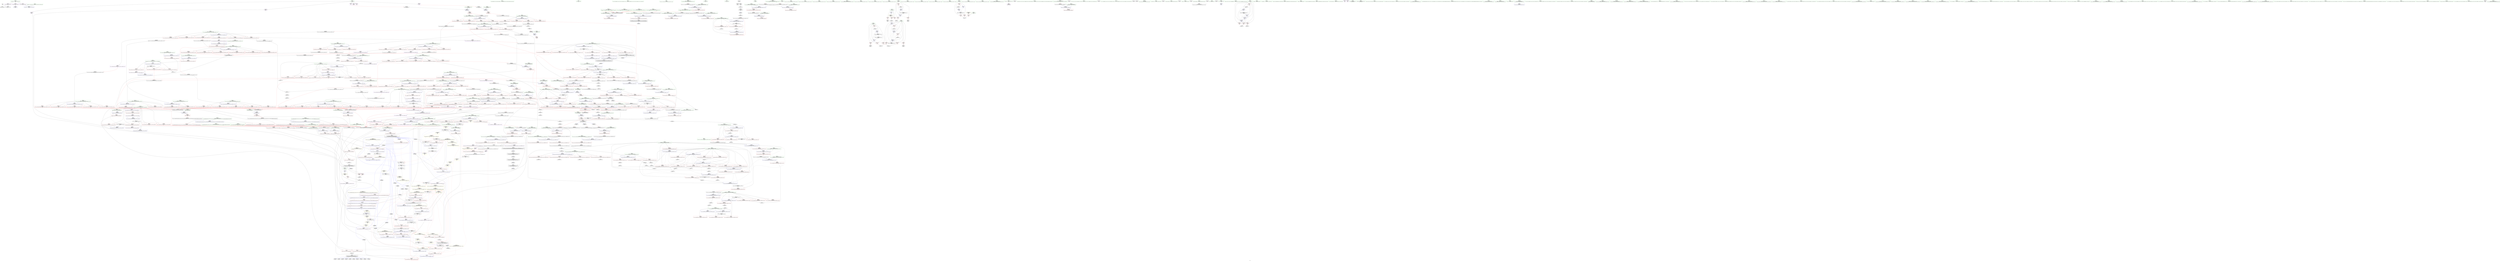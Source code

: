 digraph "SVFG" {
	label="SVFG";

	Node0x5590979e4b50 [shape=record,color=grey,label="{NodeID: 0\nNullPtr}"];
	Node0x5590979e4b50 -> Node0x559097a3f4c0[style=solid];
	Node0x5590979e4b50 -> Node0x559097a5e410[style=solid];
	Node0x559097a68c20 [shape=record,color=yellow,style=double,label="{NodeID: 1550\n6V_2 = CSCHI(MR_6V_1)\npts\{15 \}\nCS[]|{<s0>26}}"];
	Node0x559097a68c20:s0 -> Node0x559097ac67a0[style=dashed,color=red];
	Node0x559097a471e0 [shape=record,color=red,label="{NodeID: 443\n709\<--683\n\<--__secondChild\n_ZSt13__adjust_heapIPiliN9__gnu_cxx5__ops15_Iter_less_iterEEvT_T0_S5_T1_T2_\n}"];
	Node0x559097a3ac10 [shape=record,color=green,label="{NodeID: 111\n575\<--576\n_ZSt4moveIRiEONSt16remove_referenceIT_E4typeEOS2_\<--_ZSt4moveIRiEONSt16remove_referenceIT_E4typeEOS2__field_insensitive\n}"];
	Node0x559097b38a80 [shape=record,color=black,label="{NodeID: 1661\n1250 = PHI(1234, )\n1st arg _ZSt22__copy_move_backward_aILb1EPiS0_ET1_T0_S2_S1_ }"];
	Node0x559097b38a80 -> Node0x559097a64f80[style=solid];
	Node0x559097a5ca50 [shape=record,color=red,label="{NodeID: 554\n1201\<--1176\n\<--__next\n_ZSt25__unguarded_linear_insertIPiN9__gnu_cxx5__ops14_Val_less_iterEEvT_T0_\n}"];
	Node0x559097a5ca50 -> Node0x559097a4af90[style=solid];
	Node0x559097acf090 [shape=record,color=yellow,style=double,label="{NodeID: 1329\n185V_1 = ENCHI(MR_185V_0)\npts\{544 631 680 805 1053 1175 \}\nFun[_ZSt4swapIiENSt9enable_ifIXsr6__and_ISt6__not_ISt15__is_tuple_likeIT_EESt21is_move_constructibleIS3_ESt18is_move_assignableIS3_EEE5valueEvE4typeERS3_SC_]}"];
	Node0x559097acf090 -> Node0x559097a5ade0[style=dashed];
	Node0x559097acf090 -> Node0x559097a5aeb0[style=dashed];
	Node0x559097acf090 -> Node0x559097a5af80[style=dashed];
	Node0x559097a3fad0 [shape=record,color=black,label="{NodeID: 222\n231\<--229\nsub.ptr.lhs.cast\<--\n_ZSt6__sortIPiN9__gnu_cxx5__ops15_Iter_less_iterEEvT_S4_T0_\n}"];
	Node0x559097a3fad0 -> Node0x559097a7ce50[style=solid];
	Node0x559097a62540 [shape=record,color=blue,label="{NodeID: 665\n808\<--817\n__parent\<--div\n_ZSt11__push_heapIPiliN9__gnu_cxx5__ops14_Iter_less_valEEvT_T0_S5_T1_RT2_\n}"];
	Node0x559097a62540 -> Node0x559097ab0d50[style=dashed];
	Node0x559097a4d690 [shape=record,color=red,label="{NodeID: 333\n230\<--213\n\<--__first.addr\n_ZSt6__sortIPiN9__gnu_cxx5__ops15_Iter_less_iterEEvT_S4_T0_\n}"];
	Node0x559097a4d690 -> Node0x559097a3fba0[style=solid];
	Node0x559097a81390 [shape=record,color=grey,label="{NodeID: 1108\n706 = Binary(240, 705, )\n}"];
	Node0x559097a81390 -> Node0x559097a619e0[style=solid];
	Node0x559097a37490 [shape=record,color=green,label="{NodeID: 1\n7\<--1\n__dso_handle\<--dummyObj\nGlob }"];
	Node0x559097a68d80 [shape=record,color=yellow,style=double,label="{NodeID: 1551\n6V_3 = CSCHI(MR_6V_2)\npts\{15 \}\nCS[]|{<s0>18}}"];
	Node0x559097a68d80:s0 -> Node0x559097ab4980[style=dashed,color=blue];
	Node0x559097a472b0 [shape=record,color=red,label="{NodeID: 444\n712\<--683\n\<--__secondChild\n_ZSt13__adjust_heapIPiliN9__gnu_cxx5__ops15_Iter_less_iterEEvT_T0_S5_T1_T2_\n}"];
	Node0x559097a472b0 -> Node0x559097a80010[style=solid];
	Node0x559097ac8750 [shape=record,color=yellow,style=double,label="{NodeID: 1219\n219V_1 = ENCHI(MR_219V_0)\npts\{544 631 680 805 1021 1053 \}\nFun[_ZSt25__unguarded_linear_insertIPiN9__gnu_cxx5__ops14_Val_less_iterEEvT_T0_]}"];
	Node0x559097ac8750 -> Node0x559097a5cb20[style=dashed];
	Node0x559097ac8750 -> Node0x559097a5cbf0[style=dashed];
	Node0x559097ac8750 -> Node0x559097a5ccc0[style=dashed];
	Node0x559097a3ace0 [shape=record,color=green,label="{NodeID: 112\n586\<--587\n_ZSt13__adjust_heapIPiliN9__gnu_cxx5__ops15_Iter_less_iterEEvT_T0_S5_T1_T2_\<--_ZSt13__adjust_heapIPiliN9__gnu_cxx5__ops15_Iter_less_iterEEvT_T0_S5_T1_T2__field_insensitive\n}"];
	Node0x559097b38b90 [shape=record,color=black,label="{NodeID: 1662\n1251 = PHI(1236, )\n2nd arg _ZSt22__copy_move_backward_aILb1EPiS0_ET1_T0_S2_S1_ }"];
	Node0x559097b38b90 -> Node0x559097a65050[style=solid];
	Node0x559097a5cb20 [shape=record,color=red,label="{NodeID: 555\n1181\<--1180\n\<--call\n_ZSt25__unguarded_linear_insertIPiN9__gnu_cxx5__ops14_Val_less_iterEEvT_T0_\n}"];
	Node0x559097a5cb20 -> Node0x559097a645c0[style=solid];
	Node0x559097a3fba0 [shape=record,color=black,label="{NodeID: 223\n232\<--230\nsub.ptr.rhs.cast\<--\n_ZSt6__sortIPiN9__gnu_cxx5__ops15_Iter_less_iterEEvT_S4_T0_\n}"];
	Node0x559097a3fba0 -> Node0x559097a7ce50[style=solid];
	Node0x559097a62610 [shape=record,color=blue,label="{NodeID: 666\n842\<--839\nadd.ptr3\<--\n_ZSt11__push_heapIPiliN9__gnu_cxx5__ops14_Iter_less_valEEvT_T0_S5_T1_RT2_\n}"];
	Node0x559097a62610 -> Node0x559097ab0c60[style=dashed];
	Node0x559097a4d760 [shape=record,color=red,label="{NodeID: 334\n244\<--213\n\<--__first.addr\n_ZSt6__sortIPiN9__gnu_cxx5__ops15_Iter_less_iterEEvT_S4_T0_\n|{<s0>17}}"];
	Node0x559097a4d760:s0 -> Node0x559097b3bab0[style=solid,color=red];
	Node0x559097a81510 [shape=record,color=grey,label="{NodeID: 1109\n514 = Binary(512, 513, )\n}"];
	Node0x559097a81510 -> Node0x559097a81690[style=solid];
	Node0x559097a37520 [shape=record,color=green,label="{NodeID: 2\n9\<--1\n\<--dummyObj\nCan only get source location for instruction, argument, global var or function.}"];
	Node0x559097a47380 [shape=record,color=red,label="{NodeID: 445\n717\<--683\n\<--__secondChild\n_ZSt13__adjust_heapIPiliN9__gnu_cxx5__ops15_Iter_less_iterEEvT_T0_S5_T1_T2_\n}"];
	Node0x559097a47380 -> Node0x559097a80490[style=solid];
	Node0x559097a3ade0 [shape=record,color=green,label="{NodeID: 113\n601\<--602\nthis.addr\<--this.addr_field_insensitive\n_ZNK9__gnu_cxx5__ops15_Iter_less_iterclIPiS3_EEbT_T0_\n}"];
	Node0x559097a3ade0 -> Node0x559097a45640[style=solid];
	Node0x559097a3ade0 -> Node0x559097a60ce0[style=solid];
	Node0x559097b38ca0 [shape=record,color=black,label="{NodeID: 1663\n1110 = PHI(364, )\n0th arg _ZSt26__unguarded_insertion_sortIPiN9__gnu_cxx5__ops15_Iter_less_iterEEvT_S4_T0_ }"];
	Node0x559097b38ca0 -> Node0x559097a63f40[style=solid];
	Node0x559097a5cbf0 [shape=record,color=red,label="{NodeID: 556\n1196\<--1195\n\<--call2\n_ZSt25__unguarded_linear_insertIPiN9__gnu_cxx5__ops14_Val_less_iterEEvT_T0_\n}"];
	Node0x559097a5cbf0 -> Node0x559097a64830[style=solid];
	Node0x559097a3fc70 [shape=record,color=black,label="{NodeID: 224\n281\<--279\nsub.ptr.lhs.cast\<--\n_ZSt16__introsort_loopIPilN9__gnu_cxx5__ops15_Iter_less_iterEEvT_S4_T0_T1_\n}"];
	Node0x559097a3fc70 -> Node0x559097a7f110[style=solid];
	Node0x559097a626e0 [shape=record,color=blue,label="{NodeID: 667\n800\<--844\n__holeIndex.addr\<--\n_ZSt11__push_heapIPiliN9__gnu_cxx5__ops14_Iter_less_valEEvT_T0_S5_T1_RT2_\n}"];
	Node0x559097a626e0 -> Node0x559097a58130[style=dashed];
	Node0x559097a626e0 -> Node0x559097ab0760[style=dashed];
	Node0x559097a4d830 [shape=record,color=red,label="{NodeID: 335\n224\<--215\n\<--__last.addr\n_ZSt6__sortIPiN9__gnu_cxx5__ops15_Iter_less_iterEEvT_S4_T0_\n}"];
	Node0x559097a4d830 -> Node0x559097a547d0[style=solid];
	Node0x559097a81690 [shape=record,color=grey,label="{NodeID: 1110\n515 = Binary(514, 235, )\n}"];
	Node0x559097a81690 -> Node0x559097a56750[style=solid];
	Node0x559097a377d0 [shape=record,color=green,label="{NodeID: 3\n16\<--1\n_ZSt3cin\<--dummyObj\nGlob }"];
	Node0x559097a47450 [shape=record,color=red,label="{NodeID: 446\n722\<--683\n\<--__secondChild\n_ZSt13__adjust_heapIPiliN9__gnu_cxx5__ops15_Iter_less_iterEEvT_T0_S5_T1_T2_\n}"];
	Node0x559097a3aeb0 [shape=record,color=green,label="{NodeID: 114\n603\<--604\n__it1.addr\<--__it1.addr_field_insensitive\n_ZNK9__gnu_cxx5__ops15_Iter_less_iterclIPiS3_EEbT_T0_\n}"];
	Node0x559097a3aeb0 -> Node0x559097a45710[style=solid];
	Node0x559097a3aeb0 -> Node0x559097a60db0[style=solid];
	Node0x559097b38de0 [shape=record,color=black,label="{NodeID: 1664\n1111 = PHI(365, )\n1st arg _ZSt26__unguarded_insertion_sortIPiN9__gnu_cxx5__ops15_Iter_less_iterEEvT_S4_T0_ }"];
	Node0x559097b38de0 -> Node0x559097a64010[style=solid];
	Node0x559097a5ccc0 [shape=record,color=red,label="{NodeID: 557\n1206\<--1205\n\<--call4\n_ZSt25__unguarded_linear_insertIPiN9__gnu_cxx5__ops14_Val_less_iterEEvT_T0_\n}"];
	Node0x559097a5ccc0 -> Node0x559097a64aa0[style=solid];
	Node0x559097a3fd40 [shape=record,color=black,label="{NodeID: 225\n282\<--280\nsub.ptr.rhs.cast\<--\n_ZSt16__introsort_loopIPilN9__gnu_cxx5__ops15_Iter_less_iterEEvT_S4_T0_T1_\n}"];
	Node0x559097a3fd40 -> Node0x559097a7f110[style=solid];
	Node0x559097a627b0 [shape=record,color=blue,label="{NodeID: 668\n808\<--848\n__parent\<--div5\n_ZSt11__push_heapIPiliN9__gnu_cxx5__ops14_Iter_less_valEEvT_T0_S5_T1_RT2_\n}"];
	Node0x559097a627b0 -> Node0x559097ab0d50[style=dashed];
	Node0x559097a4d900 [shape=record,color=red,label="{NodeID: 336\n228\<--215\n\<--__last.addr\n_ZSt6__sortIPiN9__gnu_cxx5__ops15_Iter_less_iterEEvT_S4_T0_\n|{<s0>16}}"];
	Node0x559097a4d900:s0 -> Node0x559097b38670[style=solid,color=red];
	Node0x559097a54050 [shape=record,color=grey,label="{NodeID: 1111\n234 = Binary(233, 235, )\n|{<s0>15}}"];
	Node0x559097a54050:s0 -> Node0x559097b3ab20[style=solid,color=red];
	Node0x559097a37860 [shape=record,color=green,label="{NodeID: 4\n17\<--1\n_ZSt4cout\<--dummyObj\nGlob }"];
	Node0x559097a47520 [shape=record,color=red,label="{NodeID: 447\n730\<--683\n\<--__secondChild\n_ZSt13__adjust_heapIPiliN9__gnu_cxx5__ops15_Iter_less_iterEEvT_T0_S5_T1_T2_\n}"];
	Node0x559097a47520 -> Node0x559097a61c50[style=solid];
	Node0x559097a40150 [shape=record,color=green,label="{NodeID: 115\n605\<--606\n__it2.addr\<--__it2.addr_field_insensitive\n_ZNK9__gnu_cxx5__ops15_Iter_less_iterclIPiS3_EEbT_T0_\n}"];
	Node0x559097a40150 -> Node0x559097a457e0[style=solid];
	Node0x559097a40150 -> Node0x559097a60e80[style=solid];
	Node0x559097b38f20 [shape=record,color=black,label="{NodeID: 1665\n1280 = PHI(1265, )\n0th arg _ZNSt20__copy_move_backwardILb1ELb1ESt26random_access_iterator_tagE13__copy_move_bIiEEPT_PKS3_S6_S4_ }"];
	Node0x559097b38f20 -> Node0x559097a652c0[style=solid];
	Node0x559097a5cd90 [shape=record,color=red,label="{NodeID: 558\n1229\<--1220\n\<--__first.addr\n_ZSt23__copy_move_backward_a2ILb1EPiS0_ET1_T0_S2_S1_\n|{<s0>83}}"];
	Node0x559097a5cd90:s0 -> Node0x559097b37260[style=solid,color=red];
	Node0x559097a3fe10 [shape=record,color=black,label="{NodeID: 226\n327\<--323\ncast\<--\n_ZSt4__lgl\n}"];
	Node0x559097a62880 [shape=record,color=blue,label="{NodeID: 669\n855\<--852\nadd.ptr7\<--\n_ZSt11__push_heapIPiliN9__gnu_cxx5__ops14_Iter_less_valEEvT_T0_S5_T1_RT2_\n|{<s0>46}}"];
	Node0x559097a62880:s0 -> Node0x559097a67ba0[style=dashed,color=blue];
	Node0x559097a4d9d0 [shape=record,color=red,label="{NodeID: 337\n229\<--215\n\<--__last.addr\n_ZSt6__sortIPiN9__gnu_cxx5__ops15_Iter_less_iterEEvT_S4_T0_\n}"];
	Node0x559097a4d9d0 -> Node0x559097a3fad0[style=solid];
	Node0x559097a541d0 [shape=record,color=grey,label="{NodeID: 1112\n239 = Binary(236, 240, )\n|{<s0>16}}"];
	Node0x559097a541d0:s0 -> Node0x559097b387f0[style=solid,color=red];
	Node0x559097a378f0 [shape=record,color=green,label="{NodeID: 5\n18\<--1\n.str\<--dummyObj\nGlob }"];
	Node0x559097a475f0 [shape=record,color=red,label="{NodeID: 448\n737\<--683\n\<--__secondChild\n_ZSt13__adjust_heapIPiliN9__gnu_cxx5__ops15_Iter_less_iterEEvT_T0_S5_T1_T2_\n}"];
	Node0x559097a475f0 -> Node0x559097a54650[style=solid];
	Node0x559097a40220 [shape=record,color=green,label="{NodeID: 116\n622\<--623\n__first.addr\<--__first.addr_field_insensitive\n_ZSt10__pop_heapIPiN9__gnu_cxx5__ops15_Iter_less_iterEEvT_S4_S4_RT0_\n}"];
	Node0x559097a40220 -> Node0x559097a45a50[style=solid];
	Node0x559097a40220 -> Node0x559097a45b20[style=solid];
	Node0x559097a40220 -> Node0x559097a45bf0[style=solid];
	Node0x559097a40220 -> Node0x559097a60f50[style=solid];
	Node0x559097b39060 [shape=record,color=black,label="{NodeID: 1666\n1281 = PHI(1266, )\n1st arg _ZNSt20__copy_move_backwardILb1ELb1ESt26random_access_iterator_tagE13__copy_move_bIiEEPT_PKS3_S6_S4_ }"];
	Node0x559097b39060 -> Node0x559097a65390[style=solid];
	Node0x559097a5ce60 [shape=record,color=red,label="{NodeID: 559\n1233\<--1222\n\<--__last.addr\n_ZSt23__copy_move_backward_a2ILb1EPiS0_ET1_T0_S2_S1_\n|{<s0>84}}"];
	Node0x559097a5ce60:s0 -> Node0x559097b37260[style=solid,color=red];
	Node0x559097a3fee0 [shape=record,color=black,label="{NodeID: 227\n328\<--323\nconv\<--\n_ZSt4__lgl\n}"];
	Node0x559097a3fee0 -> Node0x559097a80910[style=solid];
	Node0x559097a62950 [shape=record,color=blue,label="{NodeID: 670\n862\<--859\nthis.addr\<--this\n_ZNK9__gnu_cxx5__ops14_Iter_less_valclIPiiEEbT_RT0_\n}"];
	Node0x559097a62950 -> Node0x559097a58880[style=dashed];
	Node0x559097a4daa0 [shape=record,color=red,label="{NodeID: 338\n245\<--215\n\<--__last.addr\n_ZSt6__sortIPiN9__gnu_cxx5__ops15_Iter_less_iterEEvT_S4_T0_\n|{<s0>17}}"];
	Node0x559097a4daa0:s0 -> Node0x559097b3bbc0[style=solid,color=red];
	Node0x559097a54350 [shape=record,color=grey,label="{NodeID: 1113\n475 = cmp(473, 474, )\n}"];
	Node0x559097a37980 [shape=record,color=green,label="{NodeID: 6\n20\<--1\n.str.1\<--dummyObj\nGlob }"];
	Node0x559097a476c0 [shape=record,color=red,label="{NodeID: 449\n743\<--683\n\<--__secondChild\n_ZSt13__adjust_heapIPiliN9__gnu_cxx5__ops15_Iter_less_iterEEvT_T0_S5_T1_T2_\n}"];
	Node0x559097a476c0 -> Node0x559097a7d190[style=solid];
	Node0x559097a402f0 [shape=record,color=green,label="{NodeID: 117\n624\<--625\n__last.addr\<--__last.addr_field_insensitive\n_ZSt10__pop_heapIPiN9__gnu_cxx5__ops15_Iter_less_iterEEvT_S4_S4_RT0_\n}"];
	Node0x559097a402f0 -> Node0x559097a45cc0[style=solid];
	Node0x559097a402f0 -> Node0x559097a61020[style=solid];
	Node0x559097b391a0 [shape=record,color=black,label="{NodeID: 1667\n1282 = PHI(1267, )\n2nd arg _ZNSt20__copy_move_backwardILb1ELb1ESt26random_access_iterator_tagE13__copy_move_bIiEEPT_PKS3_S6_S4_ }"];
	Node0x559097b391a0 -> Node0x559097a65460[style=solid];
	Node0x559097a5cf30 [shape=record,color=red,label="{NodeID: 560\n1235\<--1224\n\<--__result.addr\n_ZSt23__copy_move_backward_a2ILb1EPiS0_ET1_T0_S2_S1_\n|{<s0>85}}"];
	Node0x559097a5cf30:s0 -> Node0x559097b37260[style=solid,color=red];
	Node0x559097a3ffb0 [shape=record,color=black,label="{NodeID: 228\n317\<--329\n_ZSt4__lgl_ret\<--sub\n_ZSt4__lgl\n|{<s0>15}}"];
	Node0x559097a3ffb0:s0 -> Node0x559097b328a0[style=solid,color=blue];
	Node0x559097a62a20 [shape=record,color=blue,label="{NodeID: 671\n864\<--860\n__it.addr\<--__it\n_ZNK9__gnu_cxx5__ops14_Iter_less_valclIPiiEEbT_RT0_\n}"];
	Node0x559097a62a20 -> Node0x559097a58950[style=dashed];
	Node0x559097a4db70 [shape=record,color=red,label="{NodeID: 339\n280\<--261\n\<--__first.addr\n_ZSt16__introsort_loopIPilN9__gnu_cxx5__ops15_Iter_less_iterEEvT_S4_T0_T1_\n}"];
	Node0x559097a4db70 -> Node0x559097a3fd40[style=solid];
	Node0x559097a544d0 [shape=record,color=grey,label="{NodeID: 1114\n1064 = cmp(1062, 1063, )\n}"];
	Node0x559097a381c0 [shape=record,color=green,label="{NodeID: 7\n23\<--1\n\<--dummyObj\nCan only get source location for instruction, argument, global var or function.}"];
	Node0x559097a47790 [shape=record,color=red,label="{NodeID: 450\n748\<--683\n\<--__secondChild\n_ZSt13__adjust_heapIPiliN9__gnu_cxx5__ops15_Iter_less_iterEEvT_T0_S5_T1_T2_\n}"];
	Node0x559097a47790 -> Node0x559097a7c120[style=solid];
	Node0x559097a403c0 [shape=record,color=green,label="{NodeID: 118\n626\<--627\n__result.addr\<--__result.addr_field_insensitive\n_ZSt10__pop_heapIPiN9__gnu_cxx5__ops15_Iter_less_iterEEvT_S4_S4_RT0_\n}"];
	Node0x559097a403c0 -> Node0x559097a45d90[style=solid];
	Node0x559097a403c0 -> Node0x559097a45e60[style=solid];
	Node0x559097a403c0 -> Node0x559097a610f0[style=solid];
	Node0x559097b392e0 [shape=record,color=black,label="{NodeID: 1668\n999 = PHI(905, 915, 919, 929, 937, 941, 991, )\n0th arg _ZSt9iter_swapIPiS0_EvT_T0_ }"];
	Node0x559097b392e0 -> Node0x559097a634b0[style=solid];
	Node0x559097a5d000 [shape=record,color=red,label="{NodeID: 561\n1246\<--1243\n\<--__it.addr\n_ZSt12__miter_baseIPiET_S1_\n}"];
	Node0x559097a5d000 -> Node0x559097a491c0[style=solid];
	Node0x559097a40080 [shape=record,color=black,label="{NodeID: 229\n351\<--349\nsub.ptr.lhs.cast\<--\n_ZSt22__final_insertion_sortIPiN9__gnu_cxx5__ops15_Iter_less_iterEEvT_S4_T0_\n}"];
	Node0x559097a40080 -> Node0x559097a7f710[style=solid];
	Node0x559097a62af0 [shape=record,color=blue,label="{NodeID: 672\n866\<--861\n__val.addr\<--__val\n_ZNK9__gnu_cxx5__ops14_Iter_less_valclIPiiEEbT_RT0_\n}"];
	Node0x559097a62af0 -> Node0x559097a58a20[style=dashed];
	Node0x559097a4dc40 [shape=record,color=red,label="{NodeID: 340\n292\<--261\n\<--__first.addr\n_ZSt16__introsort_loopIPilN9__gnu_cxx5__ops15_Iter_less_iterEEvT_S4_T0_T1_\n|{<s0>18}}"];
	Node0x559097a4dc40:s0 -> Node0x559097b3d5b0[style=solid,color=red];
	Node0x559097a54650 [shape=record,color=grey,label="{NodeID: 1115\n741 = cmp(737, 740, )\n}"];
	Node0x559097a38250 [shape=record,color=green,label="{NodeID: 8\n71\<--1\n\<--dummyObj\nCan only get source location for instruction, argument, global var or function.}"];
	Node0x559097a47860 [shape=record,color=red,label="{NodeID: 451\n757\<--683\n\<--__secondChild\n_ZSt13__adjust_heapIPiliN9__gnu_cxx5__ops15_Iter_less_iterEEvT_T0_S5_T1_T2_\n}"];
	Node0x559097a47860 -> Node0x559097a7c9d0[style=solid];
	Node0x559097a40490 [shape=record,color=green,label="{NodeID: 119\n628\<--629\n__comp.addr\<--__comp.addr_field_insensitive\n_ZSt10__pop_heapIPiN9__gnu_cxx5__ops15_Iter_less_iterEEvT_S4_S4_RT0_\n}"];
	Node0x559097a40490 -> Node0x559097a45f30[style=solid];
	Node0x559097a40490 -> Node0x559097a611c0[style=solid];
	Node0x559097b39900 [shape=record,color=black,label="{NodeID: 1669\n1000 = PHI(906, 916, 920, 930, 938, 942, 992, )\n1st arg _ZSt9iter_swapIPiS0_EvT_T0_ }"];
	Node0x559097b39900 -> Node0x559097a63580[style=solid];
	Node0x559097a5d0d0 [shape=record,color=red,label="{NodeID: 562\n1265\<--1252\n\<--__first.addr\n_ZSt22__copy_move_backward_aILb1EPiS0_ET1_T0_S2_S1_\n|{<s0>87}}"];
	Node0x559097a5d0d0:s0 -> Node0x559097b38f20[style=solid,color=red];
	Node0x559097a48250 [shape=record,color=black,label="{NodeID: 230\n352\<--350\nsub.ptr.rhs.cast\<--\n_ZSt22__final_insertion_sortIPiN9__gnu_cxx5__ops15_Iter_less_iterEEvT_S4_T0_\n}"];
	Node0x559097a48250 -> Node0x559097a7f710[style=solid];
	Node0x559097a62bc0 [shape=record,color=blue,label="{NodeID: 673\n885\<--879\n__result.addr\<--__result\n_ZSt22__move_median_to_firstIPiN9__gnu_cxx5__ops15_Iter_less_iterEEvT_S4_S4_S4_T0_\n}"];
	Node0x559097a62bc0 -> Node0x559097a58c90[style=dashed];
	Node0x559097a62bc0 -> Node0x559097a58d60[style=dashed];
	Node0x559097a62bc0 -> Node0x559097a58e30[style=dashed];
	Node0x559097a62bc0 -> Node0x559097a58f00[style=dashed];
	Node0x559097a62bc0 -> Node0x559097a58fd0[style=dashed];
	Node0x559097a62bc0 -> Node0x559097a590a0[style=dashed];
	Node0x559097a4dd10 [shape=record,color=red,label="{NodeID: 341\n303\<--261\n\<--__first.addr\n_ZSt16__introsort_loopIPilN9__gnu_cxx5__ops15_Iter_less_iterEEvT_S4_T0_T1_\n|{<s0>19}}"];
	Node0x559097a4dd10:s0 -> Node0x559097b37540[style=solid,color=red];
	Node0x559097a547d0 [shape=record,color=grey,label="{NodeID: 1116\n225 = cmp(223, 224, )\n}"];
	Node0x559097a382e0 [shape=record,color=green,label="{NodeID: 9\n140\<--1\n\<--dummyObj\nCan only get source location for instruction, argument, global var or function.}"];
	Node0x559097a69880 [shape=record,color=yellow,style=double,label="{NodeID: 1559\n6V_3 = CSCHI(MR_6V_2)\npts\{15 \}\nCS[]|{<s0>31|<s1>32}}"];
	Node0x559097a69880:s0 -> Node0x559097ab5d80[style=dashed,color=blue];
	Node0x559097a69880:s1 -> Node0x559097ac67a0[style=dashed,color=blue];
	Node0x559097a47930 [shape=record,color=red,label="{NodeID: 452\n725\<--724\n\<--call4\n_ZSt13__adjust_heapIPiliN9__gnu_cxx5__ops15_Iter_less_iterEEvT_T0_S5_T1_T2_\n}"];
	Node0x559097a47930 -> Node0x559097a61b80[style=solid];
	Node0x559097a40560 [shape=record,color=green,label="{NodeID: 120\n630\<--631\n__value\<--__value_field_insensitive\n_ZSt10__pop_heapIPiN9__gnu_cxx5__ops15_Iter_less_iterEEvT_S4_S4_RT0_\n|{|<s1>38}}"];
	Node0x559097a40560 -> Node0x559097a61290[style=solid];
	Node0x559097a40560:s1 -> Node0x559097b3c220[style=solid,color=red];
	Node0x559097b39bc0 [shape=record,color=black,label="{NodeID: 1670\n598 = PHI(452, 671, 883, 883, 883, 883, 883, 952, 952, 1044, )\n0th arg _ZNK9__gnu_cxx5__ops15_Iter_less_iterclIPiS3_EEbT_T0_ }"];
	Node0x559097b39bc0 -> Node0x559097a60ce0[style=solid];
	Node0x559097a5d1a0 [shape=record,color=red,label="{NodeID: 563\n1266\<--1254\n\<--__last.addr\n_ZSt22__copy_move_backward_aILb1EPiS0_ET1_T0_S2_S1_\n|{<s0>87}}"];
	Node0x559097a5d1a0:s0 -> Node0x559097b39060[style=solid,color=red];
	Node0x559097a48320 [shape=record,color=black,label="{NodeID: 231\n424\<--422\nsub.ptr.lhs.cast\<--\n_ZSt27__unguarded_partition_pivotIPiN9__gnu_cxx5__ops15_Iter_less_iterEET_S4_S4_T0_\n}"];
	Node0x559097a48320 -> Node0x559097a7d610[style=solid];
	Node0x559097a62c90 [shape=record,color=blue,label="{NodeID: 674\n887\<--880\n__a.addr\<--__a\n_ZSt22__move_median_to_firstIPiN9__gnu_cxx5__ops15_Iter_less_iterEEvT_S4_S4_S4_T0_\n}"];
	Node0x559097a62c90 -> Node0x559097a59170[style=dashed];
	Node0x559097a62c90 -> Node0x559097a59240[style=dashed];
	Node0x559097a62c90 -> Node0x559097a59310[style=dashed];
	Node0x559097a62c90 -> Node0x559097a593e0[style=dashed];
	Node0x559097a62c90 -> Node0x559097a594b0[style=dashed];
	Node0x559097a4dde0 [shape=record,color=red,label="{NodeID: 342\n279\<--263\n\<--__last.addr\n_ZSt16__introsort_loopIPilN9__gnu_cxx5__ops15_Iter_less_iterEEvT_S4_T0_T1_\n}"];
	Node0x559097a4dde0 -> Node0x559097a3fc70[style=solid];
	Node0x559097a54950 [shape=record,color=grey,label="{NodeID: 1117\n702 = cmp(698, 701, )\n}"];
	Node0x559097a38370 [shape=record,color=green,label="{NodeID: 10\n165\<--1\n\<--dummyObj\nCan only get source location for instruction, argument, global var or function.}"];
	Node0x559097a699e0 [shape=record,color=yellow,style=double,label="{NodeID: 1560\n6V_2 = CSCHI(MR_6V_1)\npts\{15 \}\nCS[]|{<s0>78}}"];
	Node0x559097a699e0:s0 -> Node0x559097a6e7b0[style=dashed,color=blue];
	Node0x559097a47a00 [shape=record,color=red,label="{NodeID: 453\n752\<--751\n\<--call15\n_ZSt13__adjust_heapIPiliN9__gnu_cxx5__ops15_Iter_less_iterEEvT_T0_S5_T1_T2_\n}"];
	Node0x559097a47a00 -> Node0x559097a61df0[style=solid];
	Node0x559097a40630 [shape=record,color=green,label="{NodeID: 121\n632\<--633\nagg.tmp\<--agg.tmp_field_insensitive\n_ZSt10__pop_heapIPiN9__gnu_cxx5__ops15_Iter_less_iterEEvT_S4_S4_RT0_\n}"];
	Node0x559097b3a0f0 [shape=record,color=black,label="{NodeID: 1671\n599 = PHI(477, 710, 897, 901, 911, 925, 933, 965, 977, 1075, )\n1st arg _ZNK9__gnu_cxx5__ops15_Iter_less_iterclIPiS3_EEbT_T0_ }"];
	Node0x559097b3a0f0 -> Node0x559097a60db0[style=solid];
	Node0x559097a5d270 [shape=record,color=red,label="{NodeID: 564\n1267\<--1256\n\<--__result.addr\n_ZSt22__copy_move_backward_aILb1EPiS0_ET1_T0_S2_S1_\n|{<s0>87}}"];
	Node0x559097a5d270:s0 -> Node0x559097b391a0[style=solid,color=red];
	Node0x559097a483f0 [shape=record,color=black,label="{NodeID: 232\n425\<--423\nsub.ptr.rhs.cast\<--\n_ZSt27__unguarded_partition_pivotIPiN9__gnu_cxx5__ops15_Iter_less_iterEET_S4_S4_T0_\n}"];
	Node0x559097a483f0 -> Node0x559097a7d610[style=solid];
	Node0x559097a62d60 [shape=record,color=blue,label="{NodeID: 675\n889\<--881\n__b.addr\<--__b\n_ZSt22__move_median_to_firstIPiN9__gnu_cxx5__ops15_Iter_less_iterEEvT_S4_S4_S4_T0_\n}"];
	Node0x559097a62d60 -> Node0x559097a59580[style=dashed];
	Node0x559097a62d60 -> Node0x559097a59650[style=dashed];
	Node0x559097a62d60 -> Node0x559097a59720[style=dashed];
	Node0x559097a62d60 -> Node0x559097a597f0[style=dashed];
	Node0x559097a62d60 -> Node0x559097a598c0[style=dashed];
	Node0x559097a4deb0 [shape=record,color=red,label="{NodeID: 343\n293\<--263\n\<--__last.addr\n_ZSt16__introsort_loopIPilN9__gnu_cxx5__ops15_Iter_less_iterEEvT_S4_T0_T1_\n|{<s0>18}}"];
	Node0x559097a4deb0:s0 -> Node0x559097b3d6c0[style=solid,color=red];
	Node0x559097a54ad0 [shape=record,color=grey,label="{NodeID: 1118\n987 = cmp(985, 986, )\n}"];
	Node0x559097a38470 [shape=record,color=green,label="{NodeID: 11\n235\<--1\n\<--dummyObj\nCan only get source location for instruction, argument, global var or function.}"];
	Node0x559097a69b40 [shape=record,color=yellow,style=double,label="{NodeID: 1561\n6V_2 = CSCHI(MR_6V_1)\npts\{15 \}\nCS[]|{<s0>86}}"];
	Node0x559097a69b40:s0 -> Node0x559097a699e0[style=dashed,color=blue];
	Node0x559097a47ad0 [shape=record,color=red,label="{NodeID: 454\n771\<--770\n\<--call20\n_ZSt13__adjust_heapIPiliN9__gnu_cxx5__ops15_Iter_less_iterEEvT_T0_S5_T1_T2_\n|{<s0>46}}"];
	Node0x559097a47ad0:s0 -> Node0x559097b37a90[style=solid,color=red];
	Node0x559097a40700 [shape=record,color=green,label="{NodeID: 122\n661\<--662\n__t.addr\<--__t.addr_field_insensitive\n_ZSt4moveIRiEONSt16remove_referenceIT_E4typeEOS2_\n}"];
	Node0x559097a40700 -> Node0x559097a46270[style=solid];
	Node0x559097a40700 -> Node0x559097a61430[style=solid];
	Node0x559097b3a470 [shape=record,color=black,label="{NodeID: 1672\n600 = PHI(478, 714, 898, 902, 912, 926, 934, 966, 978, 1076, )\n2nd arg _ZNK9__gnu_cxx5__ops15_Iter_less_iterclIPiS3_EEbT_T0_ }"];
	Node0x559097b3a470 -> Node0x559097a60e80[style=solid];
	Node0x559097a5d340 [shape=record,color=red,label="{NodeID: 565\n1277\<--1274\n\<--__it.addr\n_ZSt12__niter_baseIPiET_S1_\n}"];
	Node0x559097a5d340 -> Node0x559097a49360[style=solid];
	Node0x559097a484c0 [shape=record,color=black,label="{NodeID: 233\n404\<--444\n_ZSt27__unguarded_partition_pivotIPiN9__gnu_cxx5__ops15_Iter_less_iterEET_S4_S4_T0__ret\<--call\n_ZSt27__unguarded_partition_pivotIPiN9__gnu_cxx5__ops15_Iter_less_iterEET_S4_S4_T0_\n|{<s0>19}}"];
	Node0x559097a484c0:s0 -> Node0x559097b329e0[style=solid,color=blue];
	Node0x559097a62e30 [shape=record,color=blue,label="{NodeID: 676\n891\<--882\n__c.addr\<--__c\n_ZSt22__move_median_to_firstIPiN9__gnu_cxx5__ops15_Iter_less_iterEEvT_S4_S4_S4_T0_\n}"];
	Node0x559097a62e30 -> Node0x559097a59990[style=dashed];
	Node0x559097a62e30 -> Node0x559097a59a60[style=dashed];
	Node0x559097a62e30 -> Node0x559097a59b30[style=dashed];
	Node0x559097a62e30 -> Node0x559097a59c00[style=dashed];
	Node0x559097a62e30 -> Node0x559097a59cd0[style=dashed];
	Node0x559097a62e30 -> Node0x559097a59da0[style=dashed];
	Node0x559097a4df80 [shape=record,color=red,label="{NodeID: 344\n294\<--263\n\<--__last.addr\n_ZSt16__introsort_loopIPilN9__gnu_cxx5__ops15_Iter_less_iterEEvT_S4_T0_T1_\n|{<s0>18}}"];
	Node0x559097a4df80:s0 -> Node0x559097b3d7d0[style=solid,color=red];
	Node0x559097a54c50 [shape=record,color=grey,label="{NodeID: 1119\n1302 = cmp(1301, 290, )\n}"];
	Node0x559097a38570 [shape=record,color=green,label="{NodeID: 12\n240\<--1\n\<--dummyObj\nCan only get source location for instruction, argument, global var or function.}"];
	Node0x559097a47ba0 [shape=record,color=red,label="{NodeID: 455\n781\<--778\n\<--__t.addr\n_ZSt4moveIRN9__gnu_cxx5__ops15_Iter_less_iterEEONSt16remove_referenceIT_E4typeEOS5_\n}"];
	Node0x559097a47ba0 -> Node0x559097a48db0[style=solid];
	Node0x559097a407d0 [shape=record,color=green,label="{NodeID: 123\n671\<--672\n__comp\<--__comp_field_insensitive\n_ZSt13__adjust_heapIPiliN9__gnu_cxx5__ops15_Iter_less_iterEEvT_T0_S5_T1_T2_\n|{<s0>40|<s1>43}}"];
	Node0x559097a407d0:s0 -> Node0x559097b39bc0[style=solid,color=red];
	Node0x559097a407d0:s1 -> Node0x559097b36c20[style=solid,color=red];
	Node0x559097b3a7f0 [shape=record,color=black,label="{NodeID: 1673\n1217 = PHI(1158, )\n0th arg _ZSt23__copy_move_backward_a2ILb1EPiS0_ET1_T0_S2_S1_ }"];
	Node0x559097b3a7f0 -> Node0x559097a64b70[style=solid];
	Node0x559097a5d410 [shape=record,color=red,label="{NodeID: 566\n1295\<--1283\n\<--__first.addr\n_ZNSt20__copy_move_backwardILb1ELb1ESt26random_access_iterator_tagE13__copy_move_bIiEEPT_PKS3_S6_S4_\n}"];
	Node0x559097a5d410 -> Node0x559097a49500[style=solid];
	Node0x559097a48590 [shape=record,color=black,label="{NodeID: 234\n512\<--510\nsub.ptr.lhs.cast\<--\n_ZSt11__sort_heapIPiN9__gnu_cxx5__ops15_Iter_less_iterEEvT_S4_RT0_\n}"];
	Node0x559097a48590 -> Node0x559097a81510[style=solid];
	Node0x559097a62f00 [shape=record,color=blue,label="{NodeID: 677\n954\<--949\n__first.addr\<--__first\n_ZSt21__unguarded_partitionIPiN9__gnu_cxx5__ops15_Iter_less_iterEET_S4_S4_S4_T0_\n}"];
	Node0x559097a62f00 -> Node0x559097ab9480[style=dashed];
	Node0x559097a4e050 [shape=record,color=red,label="{NodeID: 345\n304\<--263\n\<--__last.addr\n_ZSt16__introsort_loopIPilN9__gnu_cxx5__ops15_Iter_less_iterEEvT_S4_T0_T1_\n|{<s0>19}}"];
	Node0x559097a4e050:s0 -> Node0x559097b37650[style=solid,color=red];
	Node0x559097a54dd0 [shape=record,color=grey,label="{NodeID: 1120\n876 = cmp(873, 875, )\n}"];
	Node0x559097a54dd0 -> Node0x559097a48e80[style=solid];
	Node0x559097a38670 [shape=record,color=green,label="{NodeID: 13\n286\<--1\n\<--dummyObj\nCan only get source location for instruction, argument, global var or function.}"];
	Node0x559097a47c70 [shape=record,color=red,label="{NodeID: 456\n790\<--787\nthis1\<--this.addr\n_ZN9__gnu_cxx5__ops14_Iter_less_valC2ENS0_15_Iter_less_iterE\n}"];
	Node0x559097ac92f0 [shape=record,color=yellow,style=double,label="{NodeID: 1231\n93V_1 = ENCHI(MR_93V_0)\npts\{631 680 805 1021 1053 1175 \}\nFun[_ZSt11__make_heapIPiN9__gnu_cxx5__ops15_Iter_less_iterEEvT_S4_RT0_]}"];
	Node0x559097ac92f0 -> Node0x559097a454a0[style=dashed];
	Node0x559097ac92f0 -> Node0x559097a45570[style=dashed];
	Node0x559097a408a0 [shape=record,color=green,label="{NodeID: 124\n673\<--674\n__first.addr\<--__first.addr_field_insensitive\n_ZSt13__adjust_heapIPiliN9__gnu_cxx5__ops15_Iter_less_iterEEvT_T0_S5_T1_T2_\n}"];
	Node0x559097a408a0 -> Node0x559097a46340[style=solid];
	Node0x559097a408a0 -> Node0x559097a46410[style=solid];
	Node0x559097a408a0 -> Node0x559097a464e0[style=solid];
	Node0x559097a408a0 -> Node0x559097a465b0[style=solid];
	Node0x559097a408a0 -> Node0x559097a46680[style=solid];
	Node0x559097a408a0 -> Node0x559097a46750[style=solid];
	Node0x559097a408a0 -> Node0x559097a46820[style=solid];
	Node0x559097a408a0 -> Node0x559097a61500[style=solid];
	Node0x559097b3a900 [shape=record,color=black,label="{NodeID: 1674\n1218 = PHI(1162, )\n1st arg _ZSt23__copy_move_backward_a2ILb1EPiS0_ET1_T0_S2_S1_ }"];
	Node0x559097b3a900 -> Node0x559097a64c40[style=solid];
	Node0x559097a5d4e0 [shape=record,color=red,label="{NodeID: 567\n1309\<--1283\n\<--__first.addr\n_ZNSt20__copy_move_backwardILb1ELb1ESt26random_access_iterator_tagE13__copy_move_bIiEEPT_PKS3_S6_S4_\n}"];
	Node0x559097a5d4e0 -> Node0x559097a496a0[style=solid];
	Node0x559097acfd40 [shape=record,color=yellow,style=double,label="{NodeID: 1342\n130V_1 = ENCHI(MR_130V_0)\npts\{544 631 805 1021 1053 1175 \}\nFun[_ZSt13__adjust_heapIPiliN9__gnu_cxx5__ops15_Iter_less_iterEEvT_T0_S5_T1_T2_]}"];
	Node0x559097acfd40 -> Node0x559097a47930[style=dashed];
	Node0x559097acfd40 -> Node0x559097a47a00[style=dashed];
	Node0x559097acfd40 -> Node0x559097a47ad0[style=dashed];
	Node0x559097a48660 [shape=record,color=black,label="{NodeID: 235\n513\<--511\nsub.ptr.rhs.cast\<--\n_ZSt11__sort_heapIPiN9__gnu_cxx5__ops15_Iter_less_iterEEvT_S4_RT0_\n}"];
	Node0x559097a48660 -> Node0x559097a81510[style=solid];
	Node0x559097a62fd0 [shape=record,color=blue,label="{NodeID: 678\n956\<--950\n__last.addr\<--__last\n_ZSt21__unguarded_partitionIPiN9__gnu_cxx5__ops15_Iter_less_iterEET_S4_S4_S4_T0_\n}"];
	Node0x559097a62fd0 -> Node0x559097a5a350[style=dashed];
	Node0x559097a62fd0 -> Node0x559097a63240[style=dashed];
	Node0x559097a4e120 [shape=record,color=red,label="{NodeID: 346\n310\<--263\n\<--__last.addr\n_ZSt16__introsort_loopIPilN9__gnu_cxx5__ops15_Iter_less_iterEEvT_S4_T0_T1_\n|{<s0>20}}"];
	Node0x559097a4e120:s0 -> Node0x559097b38670[style=solid,color=red];
	Node0x559097a54f50 [shape=record,color=grey,label="{NodeID: 1121\n822 = cmp(820, 821, )\n}"];
	Node0x559097a38770 [shape=record,color=green,label="{NodeID: 14\n290\<--1\n\<--dummyObj\nCan only get source location for instruction, argument, global var or function.|{<s0>39}}"];
	Node0x559097a38770:s0 -> Node0x559097b3d1c0[style=solid,color=red];
	Node0x559097a47d40 [shape=record,color=red,label="{NodeID: 457\n825\<--798\n\<--__first.addr\n_ZSt11__push_heapIPiliN9__gnu_cxx5__ops14_Iter_less_valEEvT_T0_S5_T1_RT2_\n}"];
	Node0x559097a47d40 -> Node0x559097a4b950[style=solid];
	Node0x559097ac94c0 [shape=record,color=yellow,style=double,label="{NodeID: 1232\n2V_1 = ENCHI(MR_2V_0)\npts\{10 \}\nFun[main]}"];
	Node0x559097ac94c0 -> Node0x559097a4be30[style=dashed];
	Node0x559097ac94c0 -> Node0x559097a4bf00[style=dashed];
	Node0x559097ac94c0 -> Node0x559097a4bfd0[style=dashed];
	Node0x559097a40970 [shape=record,color=green,label="{NodeID: 125\n675\<--676\n__holeIndex.addr\<--__holeIndex.addr_field_insensitive\n_ZSt13__adjust_heapIPiliN9__gnu_cxx5__ops15_Iter_less_iterEEvT_T0_S5_T1_T2_\n}"];
	Node0x559097a40970 -> Node0x559097a468f0[style=solid];
	Node0x559097a40970 -> Node0x559097a469c0[style=solid];
	Node0x559097a40970 -> Node0x559097a46a90[style=solid];
	Node0x559097a40970 -> Node0x559097a46b60[style=solid];
	Node0x559097a40970 -> Node0x559097a46c30[style=solid];
	Node0x559097a40970 -> Node0x559097a615d0[style=solid];
	Node0x559097a40970 -> Node0x559097a61c50[style=solid];
	Node0x559097a40970 -> Node0x559097a61ec0[style=solid];
	Node0x559097b3aa10 [shape=record,color=black,label="{NodeID: 1675\n1219 = PHI(1163, )\n2nd arg _ZSt23__copy_move_backward_a2ILb1EPiS0_ET1_T0_S2_S1_ }"];
	Node0x559097b3aa10 -> Node0x559097a64d10[style=solid];
	Node0x559097a5d5b0 [shape=record,color=red,label="{NodeID: 568\n1294\<--1285\n\<--__last.addr\n_ZNSt20__copy_move_backwardILb1ELb1ESt26random_access_iterator_tagE13__copy_move_bIiEEPT_PKS3_S6_S4_\n}"];
	Node0x559097a5d5b0 -> Node0x559097a49430[style=solid];
	Node0x559097acfee0 [shape=record,color=yellow,style=double,label="{NodeID: 1343\n6V_1 = ENCHI(MR_6V_0)\npts\{15 \}\nFun[_ZSt14__partial_sortIPiN9__gnu_cxx5__ops15_Iter_less_iterEEvT_S4_S4_T0_]|{<s0>25}}"];
	Node0x559097acfee0:s0 -> Node0x559097acdb70[style=dashed,color=red];
	Node0x559097a48730 [shape=record,color=black,label="{NodeID: 236\n552\<--550\nsub.ptr.lhs.cast\<--\n_ZSt11__make_heapIPiN9__gnu_cxx5__ops15_Iter_less_iterEEvT_S4_RT0_\n}"];
	Node0x559097a48730 -> Node0x559097a80c10[style=solid];
	Node0x559097a630a0 [shape=record,color=blue,label="{NodeID: 679\n958\<--951\n__pivot.addr\<--__pivot\n_ZSt21__unguarded_partitionIPiN9__gnu_cxx5__ops15_Iter_less_iterEET_S4_S4_S4_T0_\n}"];
	Node0x559097a630a0 -> Node0x559097a5a760[style=dashed];
	Node0x559097a630a0 -> Node0x559097a5a830[style=dashed];
	Node0x559097a4e1f0 [shape=record,color=red,label="{NodeID: 347\n288\<--265\n\<--__depth_limit.addr\n_ZSt16__introsort_loopIPilN9__gnu_cxx5__ops15_Iter_less_iterEEvT_S4_T0_T1_\n}"];
	Node0x559097a4e1f0 -> Node0x559097a56150[style=solid];
	Node0x559097a550d0 [shape=record,color=grey,label="{NodeID: 1122\n1133 = cmp(1131, 1132, )\n}"];
	Node0x559097a38870 [shape=record,color=green,label="{NodeID: 15\n301\<--1\n\<--dummyObj\nCan only get source location for instruction, argument, global var or function.}"];
	Node0x559097a47e10 [shape=record,color=red,label="{NodeID: 458\n835\<--798\n\<--__first.addr\n_ZSt11__push_heapIPiliN9__gnu_cxx5__ops14_Iter_less_valEEvT_T0_S5_T1_RT2_\n}"];
	Node0x559097a47e10 -> Node0x559097a4ba20[style=solid];
	Node0x559097ac95d0 [shape=record,color=yellow,style=double,label="{NodeID: 1233\n4V_1 = ENCHI(MR_4V_0)\npts\{12 \}\nFun[main]}"];
	Node0x559097ac95d0 -> Node0x559097a4c0a0[style=dashed];
	Node0x559097a40a40 [shape=record,color=green,label="{NodeID: 126\n677\<--678\n__len.addr\<--__len.addr_field_insensitive\n_ZSt13__adjust_heapIPiliN9__gnu_cxx5__ops15_Iter_less_iterEEvT_T0_S5_T1_T2_\n}"];
	Node0x559097a40a40 -> Node0x559097a46d00[style=solid];
	Node0x559097a40a40 -> Node0x559097a46dd0[style=solid];
	Node0x559097a40a40 -> Node0x559097a46ea0[style=solid];
	Node0x559097a40a40 -> Node0x559097a616a0[style=solid];
	Node0x559097b3ab20 [shape=record,color=black,label="{NodeID: 1676\n318 = PHI(234, )\n0th arg _ZSt4__lgl }"];
	Node0x559097b3ab20 -> Node0x559097a5f890[style=solid];
	Node0x559097a5d680 [shape=record,color=red,label="{NodeID: 569\n1304\<--1287\n\<--__result.addr\n_ZNSt20__copy_move_backwardILb1ELb1ESt26random_access_iterator_tagE13__copy_move_bIiEEPT_PKS3_S6_S4_\n}"];
	Node0x559097a5d680 -> Node0x559097a4bc90[style=solid];
	Node0x559097a48800 [shape=record,color=black,label="{NodeID: 237\n553\<--551\nsub.ptr.rhs.cast\<--\n_ZSt11__make_heapIPiN9__gnu_cxx5__ops15_Iter_less_iterEEvT_S4_RT0_\n}"];
	Node0x559097a48800 -> Node0x559097a80c10[style=solid];
	Node0x559097a63170 [shape=record,color=blue,label="{NodeID: 680\n954\<--970\n__first.addr\<--incdec.ptr\n_ZSt21__unguarded_partitionIPiN9__gnu_cxx5__ops15_Iter_less_iterEET_S4_S4_S4_T0_\n}"];
	Node0x559097a63170 -> Node0x559097ab9480[style=dashed];
	Node0x559097a4e2c0 [shape=record,color=red,label="{NodeID: 348\n299\<--265\n\<--__depth_limit.addr\n_ZSt16__introsort_loopIPilN9__gnu_cxx5__ops15_Iter_less_iterEEvT_S4_T0_T1_\n}"];
	Node0x559097a4e2c0 -> Node0x559097a81210[style=solid];
	Node0x559097a55250 [shape=record,color=grey,label="{NodeID: 1123\n285 = cmp(284, 286, )\n}"];
	Node0x559097a38970 [shape=record,color=green,label="{NodeID: 16\n324\<--1\n\<--dummyObj\nCan only get source location for instruction, argument, global var or function.}"];
	Node0x559097a6a220 [shape=record,color=yellow,style=double,label="{NodeID: 1566\n6V_2 = CSCHI(MR_6V_1)\npts\{15 \}\nCS[]|{<s0>52|<s1>54|<s2>55|<s3>57|<s4>59|<s5>60|<s6>63}}"];
	Node0x559097a6a220:s0 -> Node0x559097ab7680[style=dashed,color=blue];
	Node0x559097a6a220:s1 -> Node0x559097ab7680[style=dashed,color=blue];
	Node0x559097a6a220:s2 -> Node0x559097ab7680[style=dashed,color=blue];
	Node0x559097a6a220:s3 -> Node0x559097ab7680[style=dashed,color=blue];
	Node0x559097a6a220:s4 -> Node0x559097ab7680[style=dashed,color=blue];
	Node0x559097a6a220:s5 -> Node0x559097ab7680[style=dashed,color=blue];
	Node0x559097a6a220:s6 -> Node0x559097abb280[style=dashed,color=blue];
	Node0x559097a47ee0 [shape=record,color=red,label="{NodeID: 459\n840\<--798\n\<--__first.addr\n_ZSt11__push_heapIPiliN9__gnu_cxx5__ops14_Iter_less_valEEvT_T0_S5_T1_RT2_\n}"];
	Node0x559097a47ee0 -> Node0x559097a4baf0[style=solid];
	Node0x559097a40b10 [shape=record,color=green,label="{NodeID: 127\n679\<--680\n__value.addr\<--__value.addr_field_insensitive\n_ZSt13__adjust_heapIPiliN9__gnu_cxx5__ops15_Iter_less_iterEEvT_T0_S5_T1_T2_\n|{|<s1>45}}"];
	Node0x559097a40b10 -> Node0x559097a61770[style=solid];
	Node0x559097a40b10:s1 -> Node0x559097b3c220[style=solid,color=red];
	Node0x559097b3ac30 [shape=record,color=black,label="{NodeID: 1677\n618 = PHI(483, 522, )\n0th arg _ZSt10__pop_heapIPiN9__gnu_cxx5__ops15_Iter_less_iterEEvT_S4_S4_RT0_ }"];
	Node0x559097b3ac30 -> Node0x559097a60f50[style=solid];
	Node0x559097a5d750 [shape=record,color=red,label="{NodeID: 570\n1317\<--1287\n\<--__result.addr\n_ZNSt20__copy_move_backwardILb1ELb1ESt26random_access_iterator_tagE13__copy_move_bIiEEPT_PKS3_S6_S4_\n}"];
	Node0x559097a5d750 -> Node0x559097a4bd60[style=solid];
	Node0x559097a488d0 [shape=record,color=black,label="{NodeID: 238\n561\<--559\nsub.ptr.lhs.cast1\<--\n_ZSt11__make_heapIPiN9__gnu_cxx5__ops15_Iter_less_iterEEvT_S4_RT0_\n}"];
	Node0x559097a488d0 -> Node0x559097a80a90[style=solid];
	Node0x559097a63240 [shape=record,color=blue,label="{NodeID: 681\n956\<--974\n__last.addr\<--incdec.ptr3\n_ZSt21__unguarded_partitionIPiN9__gnu_cxx5__ops15_Iter_less_iterEET_S4_S4_S4_T0_\n}"];
	Node0x559097a63240 -> Node0x559097abfd80[style=dashed];
	Node0x559097a4e390 [shape=record,color=red,label="{NodeID: 349\n311\<--265\n\<--__depth_limit.addr\n_ZSt16__introsort_loopIPilN9__gnu_cxx5__ops15_Iter_less_iterEEvT_S4_T0_T1_\n|{<s0>20}}"];
	Node0x559097a4e390:s0 -> Node0x559097b387f0[style=solid,color=red];
	Node0x559097a553d0 [shape=record,color=grey,label="{NodeID: 1124\n1345 = cmp(1342, 1344, )\n}"];
	Node0x559097a553d0 -> Node0x559097a49840[style=solid];
	Node0x559097a38a70 [shape=record,color=green,label="{NodeID: 17\n330\<--1\n\<--dummyObj\nCan only get source location for instruction, argument, global var or function.}"];
	Node0x559097a47fb0 [shape=record,color=red,label="{NodeID: 460\n853\<--798\n\<--__first.addr\n_ZSt11__push_heapIPiliN9__gnu_cxx5__ops14_Iter_less_valEEvT_T0_S5_T1_RT2_\n}"];
	Node0x559097a47fb0 -> Node0x559097a4bbc0[style=solid];
	Node0x559097a40be0 [shape=record,color=green,label="{NodeID: 128\n681\<--682\n__topIndex\<--__topIndex_field_insensitive\n_ZSt13__adjust_heapIPiliN9__gnu_cxx5__ops15_Iter_less_iterEEvT_T0_S5_T1_T2_\n}"];
	Node0x559097a40be0 -> Node0x559097a46f70[style=solid];
	Node0x559097a40be0 -> Node0x559097a61840[style=solid];
	Node0x559097b3ad80 [shape=record,color=black,label="{NodeID: 1678\n619 = PHI(484, 523, )\n1st arg _ZSt10__pop_heapIPiN9__gnu_cxx5__ops15_Iter_less_iterEEvT_S4_S4_RT0_ }"];
	Node0x559097b3ad80 -> Node0x559097a61020[style=solid];
	Node0x559097a5d820 [shape=record,color=red,label="{NodeID: 571\n1301\<--1289\n\<--_Num\n_ZNSt20__copy_move_backwardILb1ELb1ESt26random_access_iterator_tagE13__copy_move_bIiEEPT_PKS3_S6_S4_\n}"];
	Node0x559097a5d820 -> Node0x559097a54c50[style=solid];
	Node0x559097a489a0 [shape=record,color=black,label="{NodeID: 239\n562\<--560\nsub.ptr.rhs.cast2\<--\n_ZSt11__make_heapIPiN9__gnu_cxx5__ops15_Iter_less_iterEEvT_S4_RT0_\n}"];
	Node0x559097a489a0 -> Node0x559097a80a90[style=solid];
	Node0x559097a63310 [shape=record,color=blue,label="{NodeID: 682\n956\<--982\n__last.addr\<--incdec.ptr7\n_ZSt21__unguarded_partitionIPiN9__gnu_cxx5__ops15_Iter_less_iterEET_S4_S4_S4_T0_\n}"];
	Node0x559097a63310 -> Node0x559097abfd80[style=dashed];
	Node0x559097a4e460 [shape=record,color=red,label="{NodeID: 350\n309\<--269\n\<--__cut\n_ZSt16__introsort_loopIPilN9__gnu_cxx5__ops15_Iter_less_iterEEvT_S4_T0_T1_\n|{<s0>20}}"];
	Node0x559097a4e460:s0 -> Node0x559097b38460[style=solid,color=red];
	Node0x559097a55550 [shape=record,color=grey,label="{NodeID: 1125\n130 = cmp(128, 129, )\n}"];
	Node0x559097a38b70 [shape=record,color=green,label="{NodeID: 18\n517\<--1\n\<--dummyObj\nCan only get source location for instruction, argument, global var or function.}"];
	Node0x559097a48080 [shape=record,color=red,label="{NodeID: 461\n815\<--800\n\<--__holeIndex.addr\n_ZSt11__push_heapIPiliN9__gnu_cxx5__ops14_Iter_less_valEEvT_T0_S5_T1_RT2_\n}"];
	Node0x559097a48080 -> Node0x559097a7eb10[style=solid];
	Node0x559097ac9870 [shape=record,color=yellow,style=double,label="{NodeID: 1236\n10V_1 = ENCHI(MR_10V_0)\npts\{55 \}\nFun[main]}"];
	Node0x559097ac9870 -> Node0x559097a4c170[style=dashed];
	Node0x559097a40cb0 [shape=record,color=green,label="{NodeID: 129\n683\<--684\n__secondChild\<--__secondChild_field_insensitive\n_ZSt13__adjust_heapIPiliN9__gnu_cxx5__ops15_Iter_less_iterEEvT_T0_S5_T1_T2_\n}"];
	Node0x559097a40cb0 -> Node0x559097a47040[style=solid];
	Node0x559097a40cb0 -> Node0x559097a47110[style=solid];
	Node0x559097a40cb0 -> Node0x559097a471e0[style=solid];
	Node0x559097a40cb0 -> Node0x559097a472b0[style=solid];
	Node0x559097a40cb0 -> Node0x559097a47380[style=solid];
	Node0x559097a40cb0 -> Node0x559097a47450[style=solid];
	Node0x559097a40cb0 -> Node0x559097a47520[style=solid];
	Node0x559097a40cb0 -> Node0x559097a475f0[style=solid];
	Node0x559097a40cb0 -> Node0x559097a476c0[style=solid];
	Node0x559097a40cb0 -> Node0x559097a47790[style=solid];
	Node0x559097a40cb0 -> Node0x559097a47860[style=solid];
	Node0x559097a40cb0 -> Node0x559097a61910[style=solid];
	Node0x559097a40cb0 -> Node0x559097a619e0[style=solid];
	Node0x559097a40cb0 -> Node0x559097a61ab0[style=solid];
	Node0x559097a40cb0 -> Node0x559097a61d20[style=solid];
	Node0x559097b3aed0 [shape=record,color=black,label="{NodeID: 1679\n620 = PHI(485, 524, )\n2nd arg _ZSt10__pop_heapIPiN9__gnu_cxx5__ops15_Iter_less_iterEEvT_S4_S4_RT0_ }"];
	Node0x559097b3aed0 -> Node0x559097a610f0[style=solid];
	Node0x559097a5d8f0 [shape=record,color=red,label="{NodeID: 572\n1305\<--1289\n\<--_Num\n_ZNSt20__copy_move_backwardILb1ELb1ESt26random_access_iterator_tagE13__copy_move_bIiEEPT_PKS3_S6_S4_\n}"];
	Node0x559097a5d8f0 -> Node0x559097a7d790[style=solid];
	Node0x559097a48a70 [shape=record,color=black,label="{NodeID: 240\n597\<--615\n_ZNK9__gnu_cxx5__ops15_Iter_less_iterclIPiS3_EEbT_T0__ret\<--cmp\n_ZNK9__gnu_cxx5__ops15_Iter_less_iterclIPiS3_EEbT_T0_\n|{<s0>30|<s1>40|<s2>50|<s3>51|<s4>53|<s5>56|<s6>58|<s7>61|<s8>62|<s9>68}}"];
	Node0x559097a48a70:s0 -> Node0x559097b32f50[style=solid,color=blue];
	Node0x559097a48a70:s1 -> Node0x559097b32470[style=solid,color=blue];
	Node0x559097a48a70:s2 -> Node0x559097b32c20[style=solid,color=blue];
	Node0x559097a48a70:s3 -> Node0x559097b32d30[style=solid,color=blue];
	Node0x559097a48a70:s4 -> Node0x559097b32e40[style=solid,color=blue];
	Node0x559097a48a70:s5 -> Node0x559097b343e0[style=solid,color=blue];
	Node0x559097a48a70:s6 -> Node0x559097b344f0[style=solid,color=blue];
	Node0x559097a48a70:s7 -> Node0x559097b34600[style=solid,color=blue];
	Node0x559097a48a70:s8 -> Node0x559097b34710[style=solid,color=blue];
	Node0x559097a48a70:s9 -> Node0x559097b34ca0[style=solid,color=blue];
	Node0x559097a633e0 [shape=record,color=blue,label="{NodeID: 683\n954\<--995\n__first.addr\<--incdec.ptr9\n_ZSt21__unguarded_partitionIPiN9__gnu_cxx5__ops15_Iter_less_iterEET_S4_S4_S4_T0_\n}"];
	Node0x559097a633e0 -> Node0x559097ab9480[style=dashed];
	Node0x559097a4e530 [shape=record,color=red,label="{NodeID: 351\n313\<--269\n\<--__cut\n_ZSt16__introsort_loopIPilN9__gnu_cxx5__ops15_Iter_less_iterEEvT_S4_T0_T1_\n}"];
	Node0x559097a4e530 -> Node0x559097a5f7c0[style=solid];
	Node0x559097a556d0 [shape=record,color=grey,label="{NodeID: 1126\n355 = cmp(354, 286, )\n}"];
	Node0x559097a38c70 [shape=record,color=green,label="{NodeID: 19\n833\<--1\n\<--dummyObj\nCan only get source location for instruction, argument, global var or function.}"];
	Node0x559097a48150 [shape=record,color=red,label="{NodeID: 462\n820\<--800\n\<--__holeIndex.addr\n_ZSt11__push_heapIPiliN9__gnu_cxx5__ops14_Iter_less_valEEvT_T0_S5_T1_RT2_\n}"];
	Node0x559097a48150 -> Node0x559097a54f50[style=solid];
	Node0x559097a40d80 [shape=record,color=green,label="{NodeID: 130\n685\<--686\n__cmp\<--__cmp_field_insensitive\n_ZSt13__adjust_heapIPiliN9__gnu_cxx5__ops15_Iter_less_iterEEvT_T0_S5_T1_T2_\n|{<s0>44|<s1>46}}"];
	Node0x559097a40d80:s0 -> Node0x559097b35f60[style=solid,color=red];
	Node0x559097a40d80:s1 -> Node0x559097b37ba0[style=solid,color=red];
	Node0x559097b3b020 [shape=record,color=black,label="{NodeID: 1680\n621 = PHI(452, 525, )\n3rd arg _ZSt10__pop_heapIPiN9__gnu_cxx5__ops15_Iter_less_iterEEvT_S4_S4_RT0_ }"];
	Node0x559097b3b020 -> Node0x559097a611c0[style=solid];
	Node0x559097a5d9c0 [shape=record,color=red,label="{NodeID: 573\n1311\<--1289\n\<--_Num\n_ZNSt20__copy_move_backwardILb1ELb1ESt26random_access_iterator_tagE13__copy_move_bIiEEPT_PKS3_S6_S4_\n}"];
	Node0x559097a5d9c0 -> Node0x559097a7d910[style=solid];
	Node0x559097a48b40 [shape=record,color=black,label="{NodeID: 241\n650\<--648\nsub.ptr.lhs.cast\<--\n_ZSt10__pop_heapIPiN9__gnu_cxx5__ops15_Iter_less_iterEEvT_S4_S4_RT0_\n}"];
	Node0x559097a48b40 -> Node0x559097a7da90[style=solid];
	Node0x559097a634b0 [shape=record,color=blue,label="{NodeID: 684\n1001\<--999\n__a.addr\<--__a\n_ZSt9iter_swapIPiS0_EvT_T0_\n}"];
	Node0x559097a634b0 -> Node0x559097a5a900[style=dashed];
	Node0x559097a4e600 [shape=record,color=red,label="{NodeID: 352\n322\<--319\n\<--__n.addr\n_ZSt4__lgl\n}"];
	Node0x559097a55850 [shape=record,color=grey,label="{NodeID: 1127\n1073 = cmp(1071, 1072, )\n}"];
	Node0x559097a38d70 [shape=record,color=green,label="{NodeID: 20\n1264\<--1\n\<--dummyObj\nCan only get source location for instruction, argument, global var or function.}"];
	Node0x559097a6e7b0 [shape=record,color=yellow,style=double,label="{NodeID: 1570\n6V_2 = CSCHI(MR_6V_1)\npts\{15 \}\nCS[]|{<s0>70|<s1>70}}"];
	Node0x559097a6e7b0:s0 -> Node0x559097a5bc80[style=dashed,color=blue];
	Node0x559097a6e7b0:s1 -> Node0x559097a63da0[style=dashed,color=blue];
	Node0x559097a58060 [shape=record,color=red,label="{NodeID: 463\n841\<--800\n\<--__holeIndex.addr\n_ZSt11__push_heapIPiliN9__gnu_cxx5__ops14_Iter_less_valEEvT_T0_S5_T1_RT2_\n}"];
	Node0x559097a40e50 [shape=record,color=green,label="{NodeID: 131\n687\<--688\nagg.tmp\<--agg.tmp_field_insensitive\n_ZSt13__adjust_heapIPiliN9__gnu_cxx5__ops15_Iter_less_iterEEvT_T0_S5_T1_T2_\n}"];
	Node0x559097b3b170 [shape=record,color=black,label="{NodeID: 1681\n449 = PHI(392, )\n0th arg _ZSt13__heap_selectIPiN9__gnu_cxx5__ops15_Iter_less_iterEEvT_S4_S4_T0_ }"];
	Node0x559097b3b170 -> Node0x559097a5ffe0[style=solid];
	Node0x559097a5da90 [shape=record,color=red,label="{NodeID: 574\n1318\<--1289\n\<--_Num\n_ZNSt20__copy_move_backwardILb1ELb1ESt26random_access_iterator_tagE13__copy_move_bIiEEPT_PKS3_S6_S4_\n}"];
	Node0x559097a5da90 -> Node0x559097a7e390[style=solid];
	Node0x559097a48c10 [shape=record,color=black,label="{NodeID: 242\n651\<--649\nsub.ptr.rhs.cast\<--\n_ZSt10__pop_heapIPiN9__gnu_cxx5__ops15_Iter_less_iterEEvT_S4_S4_RT0_\n}"];
	Node0x559097a48c10 -> Node0x559097a7da90[style=solid];
	Node0x559097a63580 [shape=record,color=blue,label="{NodeID: 685\n1003\<--1000\n__b.addr\<--__b\n_ZSt9iter_swapIPiS0_EvT_T0_\n}"];
	Node0x559097a63580 -> Node0x559097a5a9d0[style=dashed];
	Node0x559097a4e6d0 [shape=record,color=red,label="{NodeID: 353\n350\<--337\n\<--__first.addr\n_ZSt22__final_insertion_sortIPiN9__gnu_cxx5__ops15_Iter_less_iterEEvT_S4_T0_\n}"];
	Node0x559097a4e6d0 -> Node0x559097a48250[style=solid];
	Node0x559097a559d0 [shape=record,color=grey,label="{NodeID: 1128\n615 = cmp(612, 614, )\n}"];
	Node0x559097a559d0 -> Node0x559097a48a70[style=solid];
	Node0x559097a38e70 [shape=record,color=green,label="{NodeID: 21\n4\<--6\n_ZStL8__ioinit\<--_ZStL8__ioinit_field_insensitive\nGlob }"];
	Node0x559097a38e70 -> Node0x559097a49910[style=solid];
	Node0x559097b26880 [shape=record,color=black,label="{NodeID: 1571\n153 = PHI()\n}"];
	Node0x559097a58130 [shape=record,color=red,label="{NodeID: 464\n846\<--800\n\<--__holeIndex.addr\n_ZSt11__push_heapIPiliN9__gnu_cxx5__ops14_Iter_less_valEEvT_T0_S5_T1_RT2_\n}"];
	Node0x559097a58130 -> Node0x559097a80190[style=solid];
	Node0x559097a40f20 [shape=record,color=green,label="{NodeID: 132\n762\<--763\n_ZSt4moveIRN9__gnu_cxx5__ops15_Iter_less_iterEEONSt16remove_referenceIT_E4typeEOS5_\<--_ZSt4moveIRN9__gnu_cxx5__ops15_Iter_less_iterEEONSt16remove_referenceIT_E4typeEOS5__field_insensitive\n}"];
	Node0x559097b3b280 [shape=record,color=black,label="{NodeID: 1682\n450 = PHI(393, )\n1st arg _ZSt13__heap_selectIPiN9__gnu_cxx5__ops15_Iter_less_iterEEvT_S4_S4_T0_ }"];
	Node0x559097b3b280 -> Node0x559097a600b0[style=solid];
	Node0x559097a5db60 [shape=record,color=red,label="{NodeID: 575\n1340\<--1331\nthis1\<--this.addr\n_ZNK9__gnu_cxx5__ops14_Val_less_iterclIiPiEEbRT_T0_\n}"];
	Node0x559097a48ce0 [shape=record,color=black,label="{NodeID: 243\n659\<--664\n_ZSt4moveIRiEONSt16remove_referenceIT_E4typeEOS2__ret\<--\n_ZSt4moveIRiEONSt16remove_referenceIT_E4typeEOS2_\n|{<s0>33|<s1>34|<s2>36|<s3>37|<s4>38|<s5>41|<s6>42|<s7>45|<s8>48|<s9>49|<s10>65|<s11>66|<s12>67|<s13>69|<s14>71|<s15>79|<s16>81|<s17>82}}"];
	Node0x559097a48ce0:s0 -> Node0x559097b33090[style=solid,color=blue];
	Node0x559097a48ce0:s1 -> Node0x559097b33260[style=solid,color=blue];
	Node0x559097a48ce0:s2 -> Node0x559097b333a0[style=solid,color=blue];
	Node0x559097a48ce0:s3 -> Node0x559097b334e0[style=solid,color=blue];
	Node0x559097a48ce0:s4 -> Node0x559097b33620[style=solid,color=blue];
	Node0x559097a48ce0:s5 -> Node0x559097b325d0[style=solid,color=blue];
	Node0x559097a48ce0:s6 -> Node0x559097b33c60[style=solid,color=blue];
	Node0x559097a48ce0:s7 -> Node0x559097b33eb0[style=solid,color=blue];
	Node0x559097a48ce0:s8 -> Node0x559097b34160[style=solid,color=blue];
	Node0x559097a48ce0:s9 -> Node0x559097b342a0[style=solid,color=blue];
	Node0x559097a48ce0:s10 -> Node0x559097b34850[style=solid,color=blue];
	Node0x559097a48ce0:s11 -> Node0x559097b34a20[style=solid,color=blue];
	Node0x559097a48ce0:s12 -> Node0x559097b34b60[style=solid,color=blue];
	Node0x559097a48ce0:s13 -> Node0x559097b34db0[style=solid,color=blue];
	Node0x559097a48ce0:s14 -> Node0x559097b35030[style=solid,color=blue];
	Node0x559097a48ce0:s15 -> Node0x559097b35560[style=solid,color=blue];
	Node0x559097a48ce0:s16 -> Node0x559097b357b0[style=solid,color=blue];
	Node0x559097a48ce0:s17 -> Node0x559097b35920[style=solid,color=blue];
	Node0x559097a63650 [shape=record,color=blue,label="{NodeID: 686\n1016\<--1014\n__a.addr\<--__a\n_ZSt4swapIiENSt9enable_ifIXsr6__and_ISt6__not_ISt15__is_tuple_likeIT_EESt21is_move_constructibleIS3_ESt18is_move_assignableIS3_EEE5valueEvE4typeERS3_SC_\n}"];
	Node0x559097a63650 -> Node0x559097a5aaa0[style=dashed];
	Node0x559097a63650 -> Node0x559097a5ab70[style=dashed];
	Node0x559097a4e7a0 [shape=record,color=red,label="{NodeID: 354\n357\<--337\n\<--__first.addr\n_ZSt22__final_insertion_sortIPiN9__gnu_cxx5__ops15_Iter_less_iterEEvT_S4_T0_\n|{<s0>22}}"];
	Node0x559097a4e7a0:s0 -> Node0x559097b3b810[style=solid,color=red];
	Node0x559097a55b50 [shape=record,color=grey,label="{NodeID: 1129\n589 = cmp(588, 290, )\n}"];
	Node0x559097a38f70 [shape=record,color=green,label="{NodeID: 22\n8\<--10\nN\<--N_field_insensitive\nGlob }"];
	Node0x559097a38f70 -> Node0x559097a4be30[style=solid];
	Node0x559097a38f70 -> Node0x559097a4bf00[style=solid];
	Node0x559097a38f70 -> Node0x559097a4bfd0[style=solid];
	Node0x559097a38f70 -> Node0x559097a5e040[style=solid];
	Node0x559097b26a90 [shape=record,color=black,label="{NodeID: 1572\n157 = PHI()\n}"];
	Node0x559097a58200 [shape=record,color=red,label="{NodeID: 465\n854\<--800\n\<--__holeIndex.addr\n_ZSt11__push_heapIPiliN9__gnu_cxx5__ops14_Iter_less_valEEvT_T0_S5_T1_RT2_\n}"];
	Node0x559097a41020 [shape=record,color=green,label="{NodeID: 133\n765\<--766\n_ZN9__gnu_cxx5__ops14_Iter_less_valC2ENS0_15_Iter_less_iterE\<--_ZN9__gnu_cxx5__ops14_Iter_less_valC2ENS0_15_Iter_less_iterE_field_insensitive\n}"];
	Node0x559097b3b390 [shape=record,color=black,label="{NodeID: 1683\n451 = PHI(394, )\n2nd arg _ZSt13__heap_selectIPiN9__gnu_cxx5__ops15_Iter_less_iterEEvT_S4_S4_T0_ }"];
	Node0x559097b3b390 -> Node0x559097a60180[style=solid];
	Node0x559097a5dc30 [shape=record,color=red,label="{NodeID: 576\n1341\<--1333\n\<--__val.addr\n_ZNK9__gnu_cxx5__ops14_Val_less_iterclIiPiEEbRT_T0_\n}"];
	Node0x559097a5dc30 -> Node0x559097a5ddd0[style=solid];
	Node0x559097a48db0 [shape=record,color=black,label="{NodeID: 244\n776\<--781\n_ZSt4moveIRN9__gnu_cxx5__ops15_Iter_less_iterEEONSt16remove_referenceIT_E4typeEOS5__ret\<--\n_ZSt4moveIRN9__gnu_cxx5__ops15_Iter_less_iterEEONSt16remove_referenceIT_E4typeEOS5_\n|{<s0>43}}"];
	Node0x559097a48db0:s0 -> Node0x559097b33da0[style=solid,color=blue];
	Node0x559097a63720 [shape=record,color=blue,label="{NodeID: 687\n1018\<--1015\n__b.addr\<--__b\n_ZSt4swapIiENSt9enable_ifIXsr6__and_ISt6__not_ISt15__is_tuple_likeIT_EESt21is_move_constructibleIS3_ESt18is_move_assignableIS3_EEE5valueEvE4typeERS3_SC_\n}"];
	Node0x559097a63720 -> Node0x559097a5ac40[style=dashed];
	Node0x559097a63720 -> Node0x559097a5ad10[style=dashed];
	Node0x559097a4e870 [shape=record,color=red,label="{NodeID: 355\n358\<--337\n\<--__first.addr\n_ZSt22__final_insertion_sortIPiN9__gnu_cxx5__ops15_Iter_less_iterEEvT_S4_T0_\n}"];
	Node0x559097a4e870 -> Node0x559097a4a290[style=solid];
	Node0x559097a55cd0 [shape=record,color=grey,label="{NodeID: 1130\n110 = cmp(108, 109, )\n}"];
	Node0x559097a39070 [shape=record,color=green,label="{NodeID: 23\n11\<--12\nX\<--X_field_insensitive\nGlob }"];
	Node0x559097a39070 -> Node0x559097a4c0a0[style=solid];
	Node0x559097a39070 -> Node0x559097a5e110[style=solid];
	Node0x559097b31cd0 [shape=record,color=black,label="{NodeID: 1573\n161 = PHI()\n}"];
	Node0x559097a582d0 [shape=record,color=red,label="{NodeID: 466\n821\<--802\n\<--__topIndex.addr\n_ZSt11__push_heapIPiliN9__gnu_cxx5__ops14_Iter_less_valEEvT_T0_S5_T1_RT2_\n}"];
	Node0x559097a582d0 -> Node0x559097a54f50[style=solid];
	Node0x559097a41120 [shape=record,color=green,label="{NodeID: 134\n773\<--774\n_ZSt11__push_heapIPiliN9__gnu_cxx5__ops14_Iter_less_valEEvT_T0_S5_T1_RT2_\<--_ZSt11__push_heapIPiliN9__gnu_cxx5__ops14_Iter_less_valEEvT_T0_S5_T1_RT2__field_insensitive\n}"];
	Node0x559097b3b4a0 [shape=record,color=black,label="{NodeID: 1684\n1242 = PHI(1157, 1161, )\n0th arg _ZSt12__miter_baseIPiET_S1_ }"];
	Node0x559097b3b4a0 -> Node0x559097a64de0[style=solid];
	Node0x559097a5dd00 [shape=record,color=red,label="{NodeID: 577\n1343\<--1335\n\<--__it.addr\n_ZNK9__gnu_cxx5__ops14_Val_less_iterclIiPiEEbRT_T0_\n}"];
	Node0x559097a5dd00 -> Node0x559097a5dea0[style=solid];
	Node0x559097a48e80 [shape=record,color=black,label="{NodeID: 245\n858\<--876\n_ZNK9__gnu_cxx5__ops14_Iter_less_valclIPiiEEbT_RT0__ret\<--cmp\n_ZNK9__gnu_cxx5__ops14_Iter_less_valclIPiiEEbT_RT0_\n|{<s0>47}}"];
	Node0x559097a48e80:s0 -> Node0x559097b34020[style=solid,color=blue];
	Node0x559097a637f0 [shape=record,color=blue,label="{NodeID: 688\n1020\<--1026\n__tmp\<--\n_ZSt4swapIiENSt9enable_ifIXsr6__and_ISt6__not_ISt15__is_tuple_likeIT_EESt21is_move_constructibleIS3_ESt18is_move_assignableIS3_EEE5valueEvE4typeERS3_SC_\n}"];
	Node0x559097a637f0 -> Node0x559097a5aeb0[style=dashed];
	Node0x559097a637f0 -> Node0x559097a5af80[style=dashed];
	Node0x559097a4e940 [shape=record,color=red,label="{NodeID: 356\n363\<--337\n\<--__first.addr\n_ZSt22__final_insertion_sortIPiN9__gnu_cxx5__ops15_Iter_less_iterEEvT_S4_T0_\n}"];
	Node0x559097a4e940 -> Node0x559097a4a360[style=solid];
	Node0x559097a55e50 [shape=record,color=grey,label="{NodeID: 1131\n735 = cmp(734, 290, )\n}"];
	Node0x559097a39170 [shape=record,color=green,label="{NodeID: 24\n13\<--15\nA\<--A_field_insensitive\nGlob }"];
	Node0x559097a39170 -> Node0x559097a499e0[style=solid];
	Node0x559097a39170 -> Node0x559097a49ab0[style=solid];
	Node0x559097a39170 -> Node0x559097a49b80[style=solid];
	Node0x559097a39170 -> Node0x559097a49c50[style=solid];
	Node0x559097a39170 -> Node0x559097a49d20[style=solid];
	Node0x559097a39170 -> Node0x559097a4b200[style=solid];
	Node0x559097b31dd0 [shape=record,color=black,label="{NodeID: 1574\n163 = PHI()\n}"];
	Node0x559097a583a0 [shape=record,color=red,label="{NodeID: 467\n824\<--806\n\<--__comp.addr\n_ZSt11__push_heapIPiliN9__gnu_cxx5__ops14_Iter_less_valEEvT_T0_S5_T1_RT2_\n|{<s0>47}}"];
	Node0x559097a583a0:s0 -> Node0x559097b35ba0[style=solid,color=red];
	Node0x559097a41220 [shape=record,color=green,label="{NodeID: 135\n778\<--779\n__t.addr\<--__t.addr_field_insensitive\n_ZSt4moveIRN9__gnu_cxx5__ops15_Iter_less_iterEEONSt16remove_referenceIT_E4typeEOS5_\n}"];
	Node0x559097a41220 -> Node0x559097a47ba0[style=solid];
	Node0x559097a41220 -> Node0x559097a61f90[style=solid];
	Node0x559097b3b5f0 [shape=record,color=black,label="{NodeID: 1685\n178 = PHI(98, )\n0th arg _ZSt4sortIPiEvT_S1_ }"];
	Node0x559097b3b5f0 -> Node0x559097a5f070[style=solid];
	Node0x559097a5ddd0 [shape=record,color=red,label="{NodeID: 578\n1342\<--1341\n\<--\n_ZNK9__gnu_cxx5__ops14_Val_less_iterclIiPiEEbRT_T0_\n}"];
	Node0x559097a5ddd0 -> Node0x559097a553d0[style=solid];
	Node0x559097a48f50 [shape=record,color=black,label="{NodeID: 246\n948\<--989\n_ZSt21__unguarded_partitionIPiN9__gnu_cxx5__ops15_Iter_less_iterEET_S4_S4_S4_T0__ret\<--\n_ZSt21__unguarded_partitionIPiN9__gnu_cxx5__ops15_Iter_less_iterEET_S4_S4_S4_T0_\n|{<s0>28}}"];
	Node0x559097a48f50:s0 -> Node0x559097b32760[style=solid,color=blue];
	Node0x559097a638c0 [shape=record,color=blue,label="{NodeID: 689\n1031\<--1030\n\<--\n_ZSt4swapIiENSt9enable_ifIXsr6__and_ISt6__not_ISt15__is_tuple_likeIT_EESt21is_move_constructibleIS3_ESt18is_move_assignableIS3_EEE5valueEvE4typeERS3_SC_\n}"];
	Node0x559097a638c0 -> Node0x559097a5af80[style=dashed];
	Node0x559097a638c0 -> Node0x559097a63990[style=dashed];
	Node0x559097a4ea10 [shape=record,color=red,label="{NodeID: 357\n370\<--337\n\<--__first.addr\n_ZSt22__final_insertion_sortIPiN9__gnu_cxx5__ops15_Iter_less_iterEEvT_S4_T0_\n|{<s0>24}}"];
	Node0x559097a4ea10:s0 -> Node0x559097b3b810[style=solid,color=red];
	Node0x559097a55fd0 [shape=record,color=grey,label="{NodeID: 1132\n114 = cmp(112, 113, )\n}"];
	Node0x559097a39270 [shape=record,color=green,label="{NodeID: 25\n22\<--26\nllvm.global_ctors\<--llvm.global_ctors_field_insensitive\nGlob }"];
	Node0x559097a39270 -> Node0x559097a49f90[style=solid];
	Node0x559097a39270 -> Node0x559097a4a090[style=solid];
	Node0x559097a39270 -> Node0x559097a4a190[style=solid];
	Node0x559097b31ed0 [shape=record,color=black,label="{NodeID: 1575\n164 = PHI()\n}"];
	Node0x559097a58470 [shape=record,color=red,label="{NodeID: 468\n826\<--808\n\<--__parent\n_ZSt11__push_heapIPiliN9__gnu_cxx5__ops14_Iter_less_valEEvT_T0_S5_T1_RT2_\n}"];
	Node0x559097ac9ec0 [shape=record,color=yellow,style=double,label="{NodeID: 1243\n6V_1 = ENCHI(MR_6V_0)\npts\{15 \}\nFun[_ZSt22__move_median_to_firstIPiN9__gnu_cxx5__ops15_Iter_less_iterEEvT_S4_S4_S4_T0_]|{<s0>50|<s1>51|<s2>52|<s3>53|<s4>54|<s5>55|<s6>56|<s7>57|<s8>58|<s9>59|<s10>60}}"];
	Node0x559097ac9ec0:s0 -> Node0x559097accbc0[style=dashed,color=red];
	Node0x559097ac9ec0:s1 -> Node0x559097accbc0[style=dashed,color=red];
	Node0x559097ac9ec0:s2 -> Node0x559097accae0[style=dashed,color=red];
	Node0x559097ac9ec0:s3 -> Node0x559097accbc0[style=dashed,color=red];
	Node0x559097ac9ec0:s4 -> Node0x559097accae0[style=dashed,color=red];
	Node0x559097ac9ec0:s5 -> Node0x559097accae0[style=dashed,color=red];
	Node0x559097ac9ec0:s6 -> Node0x559097accbc0[style=dashed,color=red];
	Node0x559097ac9ec0:s7 -> Node0x559097accae0[style=dashed,color=red];
	Node0x559097ac9ec0:s8 -> Node0x559097accbc0[style=dashed,color=red];
	Node0x559097ac9ec0:s9 -> Node0x559097accae0[style=dashed,color=red];
	Node0x559097ac9ec0:s10 -> Node0x559097accae0[style=dashed,color=red];
	Node0x559097a412f0 [shape=record,color=green,label="{NodeID: 136\n785\<--786\n\<--field_insensitive\n_ZN9__gnu_cxx5__ops14_Iter_less_valC2ENS0_15_Iter_less_iterE\n}"];
	Node0x559097b3b700 [shape=record,color=black,label="{NodeID: 1686\n179 = PHI(97, )\n1st arg _ZSt4sortIPiEvT_S1_ }"];
	Node0x559097b3b700 -> Node0x559097a5f140[style=solid];
	Node0x559097a5dea0 [shape=record,color=red,label="{NodeID: 579\n1344\<--1343\n\<--\n_ZNK9__gnu_cxx5__ops14_Val_less_iterclIiPiEEbRT_T0_\n}"];
	Node0x559097a5dea0 -> Node0x559097a553d0[style=solid];
	Node0x559097a49020 [shape=record,color=black,label="{NodeID: 247\n1144\<--1164\n_ZSt13move_backwardIPiS0_ET0_T_S2_S1__ret\<--call2\n_ZSt13move_backwardIPiS0_ET0_T_S2_S1_\n|{<s0>70}}"];
	Node0x559097a49020:s0 -> Node0x559097b34f20[style=solid,color=blue];
	Node0x559097a63990 [shape=record,color=blue,label="{NodeID: 690\n1035\<--1034\n\<--\n_ZSt4swapIiENSt9enable_ifIXsr6__and_ISt6__not_ISt15__is_tuple_likeIT_EESt21is_move_constructibleIS3_ESt18is_move_assignableIS3_EEE5valueEvE4typeERS3_SC_\n|{<s0>64}}"];
	Node0x559097a63990:s0 -> Node0x559097a6a220[style=dashed,color=blue];
	Node0x559097a4eae0 [shape=record,color=red,label="{NodeID: 358\n349\<--339\n\<--__last.addr\n_ZSt22__final_insertion_sortIPiN9__gnu_cxx5__ops15_Iter_less_iterEEvT_S4_T0_\n}"];
	Node0x559097a4eae0 -> Node0x559097a40080[style=solid];
	Node0x559097a56150 [shape=record,color=grey,label="{NodeID: 1133\n289 = cmp(288, 290, )\n}"];
	Node0x559097a39370 [shape=record,color=green,label="{NodeID: 26\n27\<--28\n__cxx_global_var_init\<--__cxx_global_var_init_field_insensitive\n}"];
	Node0x559097b31fa0 [shape=record,color=black,label="{NodeID: 1576\n34 = PHI()\n}"];
	Node0x559097a58540 [shape=record,color=red,label="{NodeID: 469\n836\<--808\n\<--__parent\n_ZSt11__push_heapIPiliN9__gnu_cxx5__ops14_Iter_less_valEEvT_T0_S5_T1_RT2_\n}"];
	Node0x559097a413c0 [shape=record,color=green,label="{NodeID: 137\n787\<--788\nthis.addr\<--this.addr_field_insensitive\n_ZN9__gnu_cxx5__ops14_Iter_less_valC2ENS0_15_Iter_less_iterE\n}"];
	Node0x559097a413c0 -> Node0x559097a47c70[style=solid];
	Node0x559097a413c0 -> Node0x559097a62060[style=solid];
	Node0x559097b3b810 [shape=record,color=black,label="{NodeID: 1687\n1042 = PHI(357, 370, )\n0th arg _ZSt16__insertion_sortIPiN9__gnu_cxx5__ops15_Iter_less_iterEEvT_S4_T0_ }"];
	Node0x559097b3b810 -> Node0x559097a63a60[style=solid];
	Node0x559097a5df70 [shape=record,color=red,label="{NodeID: 580\n1356\<--1355\ndummyVal\<--offset_0\n_ZNSt20__copy_move_backwardILb1ELb1ESt26random_access_iterator_tagE13__copy_move_bIiEEPT_PKS3_S6_S4_\n}"];
	Node0x559097a5df70 -> Node0x559097a65600[style=solid];
	Node0x559097a490f0 [shape=record,color=black,label="{NodeID: 248\n1216\<--1237\n_ZSt23__copy_move_backward_a2ILb1EPiS0_ET1_T0_S2_S1__ret\<--call3\n_ZSt23__copy_move_backward_a2ILb1EPiS0_ET1_T0_S2_S1_\n|{<s0>78}}"];
	Node0x559097a490f0:s0 -> Node0x559097b35420[style=solid,color=blue];
	Node0x559097a63a60 [shape=record,color=blue,label="{NodeID: 691\n1046\<--1042\n__first.addr\<--__first\n_ZSt16__insertion_sortIPiN9__gnu_cxx5__ops15_Iter_less_iterEEvT_S4_T0_\n}"];
	Node0x559097a63a60 -> Node0x559097a5b050[style=dashed];
	Node0x559097a63a60 -> Node0x559097a5b120[style=dashed];
	Node0x559097a63a60 -> Node0x559097a5b1f0[style=dashed];
	Node0x559097a63a60 -> Node0x559097a5b2c0[style=dashed];
	Node0x559097a63a60 -> Node0x559097a5b390[style=dashed];
	Node0x559097a4ebb0 [shape=record,color=red,label="{NodeID: 359\n365\<--339\n\<--__last.addr\n_ZSt22__final_insertion_sortIPiN9__gnu_cxx5__ops15_Iter_less_iterEEvT_S4_T0_\n|{<s0>23}}"];
	Node0x559097a4ebb0:s0 -> Node0x559097b38de0[style=solid,color=red];
	Node0x559097a562d0 [shape=record,color=grey,label="{NodeID: 1134\n75 = cmp(73, 74, )\n}"];
	Node0x559097a39470 [shape=record,color=green,label="{NodeID: 27\n31\<--32\n_ZNSt8ios_base4InitC1Ev\<--_ZNSt8ios_base4InitC1Ev_field_insensitive\n}"];
	Node0x559097b32070 [shape=record,color=black,label="{NodeID: 1577\n67 = PHI()\n}"];
	Node0x559097a58610 [shape=record,color=red,label="{NodeID: 470\n844\<--808\n\<--__parent\n_ZSt11__push_heapIPiliN9__gnu_cxx5__ops14_Iter_less_valEEvT_T0_S5_T1_RT2_\n}"];
	Node0x559097a58610 -> Node0x559097a626e0[style=solid];
	Node0x559097a41490 [shape=record,color=green,label="{NodeID: 138\n798\<--799\n__first.addr\<--__first.addr_field_insensitive\n_ZSt11__push_heapIPiliN9__gnu_cxx5__ops14_Iter_less_valEEvT_T0_S5_T1_RT2_\n}"];
	Node0x559097a41490 -> Node0x559097a47d40[style=solid];
	Node0x559097a41490 -> Node0x559097a47e10[style=solid];
	Node0x559097a41490 -> Node0x559097a47ee0[style=solid];
	Node0x559097a41490 -> Node0x559097a47fb0[style=solid];
	Node0x559097a41490 -> Node0x559097a62130[style=solid];
	Node0x559097b3b960 [shape=record,color=black,label="{NodeID: 1688\n1043 = PHI(359, 371, )\n1st arg _ZSt16__insertion_sortIPiN9__gnu_cxx5__ops15_Iter_less_iterEEvT_S4_T0_ }"];
	Node0x559097b3b960 -> Node0x559097a63b30[style=solid];
	Node0x559097a5e040 [shape=record,color=blue,label="{NodeID: 581\n8\<--9\nN\<--\nGlob }"];
	Node0x559097a5e040 -> Node0x559097ac94c0[style=dashed];
	Node0x559097a491c0 [shape=record,color=black,label="{NodeID: 249\n1241\<--1246\n_ZSt12__miter_baseIPiET_S1__ret\<--\n_ZSt12__miter_baseIPiET_S1_\n|{<s0>76|<s1>77}}"];
	Node0x559097a491c0:s0 -> Node0x559097b351a0[style=solid,color=blue];
	Node0x559097a491c0:s1 -> Node0x559097b352e0[style=solid,color=blue];
	Node0x559097a63b30 [shape=record,color=blue,label="{NodeID: 692\n1048\<--1043\n__last.addr\<--__last\n_ZSt16__insertion_sortIPiN9__gnu_cxx5__ops15_Iter_less_iterEEvT_S4_T0_\n}"];
	Node0x559097a63b30 -> Node0x559097a5b460[style=dashed];
	Node0x559097a63b30 -> Node0x559097a5b530[style=dashed];
	Node0x559097a4ec80 [shape=record,color=red,label="{NodeID: 360\n371\<--339\n\<--__last.addr\n_ZSt22__final_insertion_sortIPiN9__gnu_cxx5__ops15_Iter_less_iterEEvT_S4_T0_\n|{<s0>24}}"];
	Node0x559097a4ec80:s0 -> Node0x559097b3b960[style=solid,color=red];
	Node0x559097a56450 [shape=record,color=grey,label="{NodeID: 1135\n556 = cmp(555, 240, )\n}"];
	Node0x559097a39570 [shape=record,color=green,label="{NodeID: 28\n37\<--38\n__cxa_atexit\<--__cxa_atexit_field_insensitive\n}"];
	Node0x559097b32170 [shape=record,color=black,label="{NodeID: 1578\n77 = PHI()\n}"];
	Node0x559097a586e0 [shape=record,color=red,label="{NodeID: 471\n839\<--838\n\<--call2\n_ZSt11__push_heapIPiliN9__gnu_cxx5__ops14_Iter_less_valEEvT_T0_S5_T1_RT2_\n}"];
	Node0x559097a586e0 -> Node0x559097a62610[style=solid];
	Node0x559097a41560 [shape=record,color=green,label="{NodeID: 139\n800\<--801\n__holeIndex.addr\<--__holeIndex.addr_field_insensitive\n_ZSt11__push_heapIPiliN9__gnu_cxx5__ops14_Iter_less_valEEvT_T0_S5_T1_RT2_\n}"];
	Node0x559097a41560 -> Node0x559097a48080[style=solid];
	Node0x559097a41560 -> Node0x559097a48150[style=solid];
	Node0x559097a41560 -> Node0x559097a58060[style=solid];
	Node0x559097a41560 -> Node0x559097a58130[style=solid];
	Node0x559097a41560 -> Node0x559097a58200[style=solid];
	Node0x559097a41560 -> Node0x559097a62200[style=solid];
	Node0x559097a41560 -> Node0x559097a626e0[style=solid];
	Node0x559097b3bab0 [shape=record,color=black,label="{NodeID: 1689\n333 = PHI(244, )\n0th arg _ZSt22__final_insertion_sortIPiN9__gnu_cxx5__ops15_Iter_less_iterEEvT_S4_T0_ }"];
	Node0x559097b3bab0 -> Node0x559097a5f960[style=solid];
	Node0x559097a5e110 [shape=record,color=blue,label="{NodeID: 582\n11\<--9\nX\<--\nGlob }"];
	Node0x559097a5e110 -> Node0x559097ac95d0[style=dashed];
	Node0x559097a49290 [shape=record,color=black,label="{NodeID: 250\n1248\<--1268\n_ZSt22__copy_move_backward_aILb1EPiS0_ET1_T0_S2_S1__ret\<--call\n_ZSt22__copy_move_backward_aILb1EPiS0_ET1_T0_S2_S1_\n|{<s0>86}}"];
	Node0x559097a49290:s0 -> Node0x559097b339e0[style=solid,color=blue];
	Node0x559097a63c00 [shape=record,color=blue,label="{NodeID: 693\n1050\<--1068\n__i\<--add.ptr\n_ZSt16__insertion_sortIPiN9__gnu_cxx5__ops15_Iter_less_iterEEvT_S4_T0_\n}"];
	Node0x559097a63c00 -> Node0x559097a5b600[style=dashed];
	Node0x559097a63c00 -> Node0x559097a5b6d0[style=dashed];
	Node0x559097a63c00 -> Node0x559097a5b7a0[style=dashed];
	Node0x559097a63c00 -> Node0x559097a5b870[style=dashed];
	Node0x559097a63c00 -> Node0x559097a5b940[style=dashed];
	Node0x559097a63c00 -> Node0x559097a5ba10[style=dashed];
	Node0x559097a63c00 -> Node0x559097a5bae0[style=dashed];
	Node0x559097a63c00 -> Node0x559097a63e70[style=dashed];
	Node0x559097a63c00 -> Node0x559097ab8080[style=dashed];
	Node0x559097a4ed50 [shape=record,color=red,label="{NodeID: 361\n392\<--381\n\<--__first.addr\n_ZSt14__partial_sortIPiN9__gnu_cxx5__ops15_Iter_less_iterEEvT_S4_S4_T0_\n|{<s0>25}}"];
	Node0x559097a4ed50:s0 -> Node0x559097b3b170[style=solid,color=red];
	Node0x559097a565d0 [shape=record,color=grey,label="{NodeID: 1136\n83 = cmp(81, 82, )\n}"];
	Node0x559097a39670 [shape=record,color=green,label="{NodeID: 29\n36\<--42\n_ZNSt8ios_base4InitD1Ev\<--_ZNSt8ios_base4InitD1Ev_field_insensitive\n}"];
	Node0x559097a39670 -> Node0x559097a3f690[style=solid];
	Node0x559097b322d0 [shape=record,color=black,label="{NodeID: 1579\n78 = PHI()\n}"];
	Node0x559097a587b0 [shape=record,color=red,label="{NodeID: 472\n852\<--851\n\<--call6\n_ZSt11__push_heapIPiliN9__gnu_cxx5__ops14_Iter_less_valEEvT_T0_S5_T1_RT2_\n}"];
	Node0x559097a587b0 -> Node0x559097a62880[style=solid];
	Node0x559097a41630 [shape=record,color=green,label="{NodeID: 140\n802\<--803\n__topIndex.addr\<--__topIndex.addr_field_insensitive\n_ZSt11__push_heapIPiliN9__gnu_cxx5__ops14_Iter_less_valEEvT_T0_S5_T1_RT2_\n}"];
	Node0x559097a41630 -> Node0x559097a582d0[style=solid];
	Node0x559097a41630 -> Node0x559097a622d0[style=solid];
	Node0x559097b3bbc0 [shape=record,color=black,label="{NodeID: 1690\n334 = PHI(245, )\n1st arg _ZSt22__final_insertion_sortIPiN9__gnu_cxx5__ops15_Iter_less_iterEEvT_S4_T0_ }"];
	Node0x559097b3bbc0 -> Node0x559097a5fa30[style=solid];
	Node0x559097a5e210 [shape=record,color=blue,label="{NodeID: 583\n1351\<--23\nllvm.global_ctors_0\<--\nGlob }"];
	Node0x559097a49360 [shape=record,color=black,label="{NodeID: 251\n1272\<--1277\n_ZSt12__niter_baseIPiET_S1__ret\<--\n_ZSt12__niter_baseIPiET_S1_\n|{<s0>83|<s1>84|<s2>85}}"];
	Node0x559097a49360:s0 -> Node0x559097b35a60[style=solid,color=blue];
	Node0x559097a49360:s1 -> Node0x559097b33760[style=solid,color=blue];
	Node0x559097a49360:s2 -> Node0x559097b338a0[style=solid,color=blue];
	Node0x559097a63cd0 [shape=record,color=blue,label="{NodeID: 694\n1052\<--1081\n__val\<--\n_ZSt16__insertion_sortIPiN9__gnu_cxx5__ops15_Iter_less_iterEEvT_S4_T0_\n}"];
	Node0x559097a63cd0 -> Node0x559097a5bc80[style=dashed];
	Node0x559097a63cd0 -> Node0x559097abf880[style=dashed];
	Node0x559097a4ee20 [shape=record,color=red,label="{NodeID: 362\n398\<--381\n\<--__first.addr\n_ZSt14__partial_sortIPiN9__gnu_cxx5__ops15_Iter_less_iterEEvT_S4_S4_T0_\n|{<s0>26}}"];
	Node0x559097a4ee20:s0 -> Node0x559097b3bef0[style=solid,color=red];
	Node0x559097a56750 [shape=record,color=grey,label="{NodeID: 1137\n516 = cmp(515, 517, )\n}"];
	Node0x559097a39770 [shape=record,color=green,label="{NodeID: 30\n49\<--50\nmain\<--main_field_insensitive\n}"];
	Node0x559097b323a0 [shape=record,color=black,label="{NodeID: 1580\n88 = PHI()\n}"];
	Node0x559097a58880 [shape=record,color=red,label="{NodeID: 473\n871\<--862\nthis1\<--this.addr\n_ZNK9__gnu_cxx5__ops14_Iter_less_valclIPiiEEbT_RT0_\n}"];
	Node0x559097a41700 [shape=record,color=green,label="{NodeID: 141\n804\<--805\n__value.addr\<--__value.addr_field_insensitive\n_ZSt11__push_heapIPiliN9__gnu_cxx5__ops14_Iter_less_valEEvT_T0_S5_T1_RT2_\n|{|<s1>47|<s2>49}}"];
	Node0x559097a41700 -> Node0x559097a623a0[style=solid];
	Node0x559097a41700:s1 -> Node0x559097b35e20[style=solid,color=red];
	Node0x559097a41700:s2 -> Node0x559097b3c220[style=solid,color=red];
	Node0x559097b3bcd0 [shape=record,color=black,label="{NodeID: 1691\n1014 = PHI(1007, )\n0th arg _ZSt4swapIiENSt9enable_ifIXsr6__and_ISt6__not_ISt15__is_tuple_likeIT_EESt21is_move_constructibleIS3_ESt18is_move_assignableIS3_EEE5valueEvE4typeERS3_SC_ }"];
	Node0x559097b3bcd0 -> Node0x559097a63650[style=solid];
	Node0x559097a5e310 [shape=record,color=blue,label="{NodeID: 584\n1352\<--24\nllvm.global_ctors_1\<--_GLOBAL__sub_I_ecnerwala_0_0.cpp\nGlob }"];
	Node0x559097a49430 [shape=record,color=black,label="{NodeID: 252\n1296\<--1294\nsub.ptr.lhs.cast\<--\n_ZNSt20__copy_move_backwardILb1ELb1ESt26random_access_iterator_tagE13__copy_move_bIiEEPT_PKS3_S6_S4_\n}"];
	Node0x559097a49430 -> Node0x559097a7e090[style=solid];
	Node0x559097a63da0 [shape=record,color=blue,label="{NodeID: 695\n1092\<--1091\n\<--\n_ZSt16__insertion_sortIPiN9__gnu_cxx5__ops15_Iter_less_iterEEvT_S4_T0_\n}"];
	Node0x559097a63da0 -> Node0x559097abee80[style=dashed];
	Node0x559097a4eef0 [shape=record,color=red,label="{NodeID: 363\n393\<--383\n\<--__middle.addr\n_ZSt14__partial_sortIPiN9__gnu_cxx5__ops15_Iter_less_iterEEvT_S4_S4_T0_\n|{<s0>25}}"];
	Node0x559097a4eef0:s0 -> Node0x559097b3b280[style=solid,color=red];
	Node0x559097a39870 [shape=record,color=green,label="{NodeID: 31\n52\<--53\nretval\<--retval_field_insensitive\nmain\n}"];
	Node0x559097a39870 -> Node0x559097a5e510[style=solid];
	Node0x559097b32470 [shape=record,color=black,label="{NodeID: 1581\n715 = PHI(597, )\n}"];
	Node0x559097a58950 [shape=record,color=red,label="{NodeID: 474\n872\<--864\n\<--__it.addr\n_ZNK9__gnu_cxx5__ops14_Iter_less_valclIPiiEEbT_RT0_\n}"];
	Node0x559097a58950 -> Node0x559097a58af0[style=solid];
	Node0x559097aca460 [shape=record,color=yellow,style=double,label="{NodeID: 1249\n6V_1 = ENCHI(MR_6V_0)\npts\{15 \}\nFun[_ZSt27__unguarded_partition_pivotIPiN9__gnu_cxx5__ops15_Iter_less_iterEET_S4_S4_T0_]|{<s0>27}}"];
	Node0x559097aca460:s0 -> Node0x559097ac9ec0[style=dashed,color=red];
	Node0x559097a417d0 [shape=record,color=green,label="{NodeID: 142\n806\<--807\n__comp.addr\<--__comp.addr_field_insensitive\n_ZSt11__push_heapIPiliN9__gnu_cxx5__ops14_Iter_less_valEEvT_T0_S5_T1_RT2_\n}"];
	Node0x559097a417d0 -> Node0x559097a583a0[style=solid];
	Node0x559097a417d0 -> Node0x559097a62470[style=solid];
	Node0x559097b3bde0 [shape=record,color=black,label="{NodeID: 1692\n1015 = PHI(1008, )\n1st arg _ZSt4swapIiENSt9enable_ifIXsr6__and_ISt6__not_ISt15__is_tuple_likeIT_EESt21is_move_constructibleIS3_ESt18is_move_assignableIS3_EEE5valueEvE4typeERS3_SC_ }"];
	Node0x559097b3bde0 -> Node0x559097a63720[style=solid];
	Node0x559097a5e410 [shape=record,color=blue, style = dotted,label="{NodeID: 585\n1353\<--3\nllvm.global_ctors_2\<--dummyVal\nGlob }"];
	Node0x559097a49500 [shape=record,color=black,label="{NodeID: 253\n1297\<--1295\nsub.ptr.rhs.cast\<--\n_ZNSt20__copy_move_backwardILb1ELb1ESt26random_access_iterator_tagE13__copy_move_bIiEEPT_PKS3_S6_S4_\n}"];
	Node0x559097a49500 -> Node0x559097a7e090[style=solid];
	Node0x559097a63e70 [shape=record,color=blue,label="{NodeID: 696\n1050\<--1105\n__i\<--incdec.ptr\n_ZSt16__insertion_sortIPiN9__gnu_cxx5__ops15_Iter_less_iterEEvT_S4_T0_\n}"];
	Node0x559097a63e70 -> Node0x559097a5b600[style=dashed];
	Node0x559097a63e70 -> Node0x559097a5b6d0[style=dashed];
	Node0x559097a63e70 -> Node0x559097a5b7a0[style=dashed];
	Node0x559097a63e70 -> Node0x559097a5b870[style=dashed];
	Node0x559097a63e70 -> Node0x559097a5b940[style=dashed];
	Node0x559097a63e70 -> Node0x559097a5ba10[style=dashed];
	Node0x559097a63e70 -> Node0x559097a5bae0[style=dashed];
	Node0x559097a63e70 -> Node0x559097a63e70[style=dashed];
	Node0x559097a63e70 -> Node0x559097ab8080[style=dashed];
	Node0x559097a4efc0 [shape=record,color=red,label="{NodeID: 364\n399\<--383\n\<--__middle.addr\n_ZSt14__partial_sortIPiN9__gnu_cxx5__ops15_Iter_less_iterEEvT_S4_S4_T0_\n|{<s0>26}}"];
	Node0x559097a4efc0:s0 -> Node0x559097b3c000[style=solid,color=red];
	Node0x559097ab0760 [shape=record,color=black,label="{NodeID: 1139\nMR_137V_3 = PHI(MR_137V_4, MR_137V_2, )\npts\{801 \}\n}"];
	Node0x559097ab0760 -> Node0x559097a48150[style=dashed];
	Node0x559097ab0760 -> Node0x559097a58060[style=dashed];
	Node0x559097ab0760 -> Node0x559097a58200[style=dashed];
	Node0x559097ab0760 -> Node0x559097a626e0[style=dashed];
	Node0x559097a39940 [shape=record,color=green,label="{NodeID: 32\n54\<--55\nT\<--T_field_insensitive\nmain\n}"];
	Node0x559097a39940 -> Node0x559097a4c170[style=solid];
	Node0x559097b325d0 [shape=record,color=black,label="{NodeID: 1582\n724 = PHI(659, )\n}"];
	Node0x559097b325d0 -> Node0x559097a47930[style=solid];
	Node0x559097a58a20 [shape=record,color=red,label="{NodeID: 475\n874\<--866\n\<--__val.addr\n_ZNK9__gnu_cxx5__ops14_Iter_less_valclIPiiEEbT_RT0_\n}"];
	Node0x559097a58a20 -> Node0x559097a58bc0[style=solid];
	Node0x559097a418a0 [shape=record,color=green,label="{NodeID: 143\n808\<--809\n__parent\<--__parent_field_insensitive\n_ZSt11__push_heapIPiliN9__gnu_cxx5__ops14_Iter_less_valEEvT_T0_S5_T1_RT2_\n}"];
	Node0x559097a418a0 -> Node0x559097a58470[style=solid];
	Node0x559097a418a0 -> Node0x559097a58540[style=solid];
	Node0x559097a418a0 -> Node0x559097a58610[style=solid];
	Node0x559097a418a0 -> Node0x559097a62540[style=solid];
	Node0x559097a418a0 -> Node0x559097a627b0[style=solid];
	Node0x559097b3bef0 [shape=record,color=black,label="{NodeID: 1693\n497 = PHI(398, )\n0th arg _ZSt11__sort_heapIPiN9__gnu_cxx5__ops15_Iter_less_iterEEvT_S4_RT0_ }"];
	Node0x559097b3bef0 -> Node0x559097a603f0[style=solid];
	Node0x559097a5e510 [shape=record,color=blue,label="{NodeID: 586\n52\<--9\nretval\<--\nmain\n}"];
	Node0x559097a495d0 [shape=record,color=black,label="{NodeID: 254\n1308\<--1307\n\<--add.ptr\n_ZNSt20__copy_move_backwardILb1ELb1ESt26random_access_iterator_tagE13__copy_move_bIiEEPT_PKS3_S6_S4_\n}"];
	Node0x559097a495d0 -> Node0x559097a4b060[style=solid];
	Node0x559097a63f40 [shape=record,color=blue,label="{NodeID: 697\n1114\<--1110\n__first.addr\<--__first\n_ZSt26__unguarded_insertion_sortIPiN9__gnu_cxx5__ops15_Iter_less_iterEEvT_S4_T0_\n}"];
	Node0x559097a63f40 -> Node0x559097a5bd50[style=dashed];
	Node0x559097a4f090 [shape=record,color=red,label="{NodeID: 365\n394\<--385\n\<--__last.addr\n_ZSt14__partial_sortIPiN9__gnu_cxx5__ops15_Iter_less_iterEEvT_S4_S4_T0_\n|{<s0>25}}"];
	Node0x559097a4f090:s0 -> Node0x559097b3b390[style=solid,color=red];
	Node0x559097ab0c60 [shape=record,color=black,label="{NodeID: 1140\nMR_6V_2 = PHI(MR_6V_3, MR_6V_1, )\npts\{15 \}\n|{|<s4>47}}"];
	Node0x559097ab0c60 -> Node0x559097a586e0[style=dashed];
	Node0x559097ab0c60 -> Node0x559097a587b0[style=dashed];
	Node0x559097ab0c60 -> Node0x559097a62610[style=dashed];
	Node0x559097ab0c60 -> Node0x559097a62880[style=dashed];
	Node0x559097ab0c60:s4 -> Node0x5590974077d0[style=dashed,color=red];
	Node0x559097a39a10 [shape=record,color=green,label="{NodeID: 33\n56\<--57\nt\<--t_field_insensitive\nmain\n}"];
	Node0x559097a39a10 -> Node0x559097a4c240[style=solid];
	Node0x559097a39a10 -> Node0x559097a4c310[style=solid];
	Node0x559097a39a10 -> Node0x559097a4c3e0[style=solid];
	Node0x559097a39a10 -> Node0x559097a5e5e0[style=solid];
	Node0x559097a39a10 -> Node0x559097a5efa0[style=solid];
	Node0x559097b32760 [shape=record,color=black,label="{NodeID: 1583\n444 = PHI(948, )\n}"];
	Node0x559097b32760 -> Node0x559097a484c0[style=solid];
	Node0x559097a58af0 [shape=record,color=red,label="{NodeID: 476\n873\<--872\n\<--\n_ZNK9__gnu_cxx5__ops14_Iter_less_valclIPiiEEbT_RT0_\n}"];
	Node0x559097a58af0 -> Node0x559097a54dd0[style=solid];
	Node0x559097a41970 [shape=record,color=green,label="{NodeID: 144\n829\<--830\n_ZNK9__gnu_cxx5__ops14_Iter_less_valclIPiiEEbT_RT0_\<--_ZNK9__gnu_cxx5__ops14_Iter_less_valclIPiiEEbT_RT0__field_insensitive\n}"];
	Node0x559097b3c000 [shape=record,color=black,label="{NodeID: 1694\n498 = PHI(399, )\n1st arg _ZSt11__sort_heapIPiN9__gnu_cxx5__ops15_Iter_less_iterEEvT_S4_RT0_ }"];
	Node0x559097b3c000 -> Node0x559097a604c0[style=solid];
	Node0x559097a5e5e0 [shape=record,color=blue,label="{NodeID: 587\n56\<--71\nt\<--\nmain\n}"];
	Node0x559097a5e5e0 -> Node0x559097ab1380[style=dashed];
	Node0x559097a496a0 [shape=record,color=black,label="{NodeID: 255\n1310\<--1309\n\<--\n_ZNSt20__copy_move_backwardILb1ELb1ESt26random_access_iterator_tagE13__copy_move_bIiEEPT_PKS3_S6_S4_\n}"];
	Node0x559097a496a0 -> Node0x559097a4b130[style=solid];
	Node0x559097a64010 [shape=record,color=blue,label="{NodeID: 698\n1116\<--1111\n__last.addr\<--__last\n_ZSt26__unguarded_insertion_sortIPiN9__gnu_cxx5__ops15_Iter_less_iterEEvT_S4_T0_\n}"];
	Node0x559097a64010 -> Node0x559097a5be20[style=dashed];
	Node0x559097a4f160 [shape=record,color=red,label="{NodeID: 366\n421\<--409\n\<--__first.addr\n_ZSt27__unguarded_partition_pivotIPiN9__gnu_cxx5__ops15_Iter_less_iterEET_S4_S4_T0_\n}"];
	Node0x559097a4f160 -> Node0x559097a4b2d0[style=solid];
	Node0x559097ab0d50 [shape=record,color=black,label="{NodeID: 1141\nMR_145V_3 = PHI(MR_145V_4, MR_145V_2, )\npts\{809 \}\n}"];
	Node0x559097ab0d50 -> Node0x559097a58470[style=dashed];
	Node0x559097ab0d50 -> Node0x559097a58540[style=dashed];
	Node0x559097ab0d50 -> Node0x559097a58610[style=dashed];
	Node0x559097ab0d50 -> Node0x559097a627b0[style=dashed];
	Node0x559097a39ae0 [shape=record,color=green,label="{NodeID: 34\n58\<--59\ni\<--i_field_insensitive\nmain\n}"];
	Node0x559097a39ae0 -> Node0x559097a4c4b0[style=solid];
	Node0x559097a39ae0 -> Node0x559097a4c580[style=solid];
	Node0x559097a39ae0 -> Node0x559097a4c650[style=solid];
	Node0x559097a39ae0 -> Node0x559097a5e6b0[style=solid];
	Node0x559097a39ae0 -> Node0x559097a5e780[style=solid];
	Node0x559097b328a0 [shape=record,color=black,label="{NodeID: 1584\n236 = PHI(317, )\n}"];
	Node0x559097b328a0 -> Node0x559097a541d0[style=solid];
	Node0x559097a58bc0 [shape=record,color=red,label="{NodeID: 477\n875\<--874\n\<--\n_ZNK9__gnu_cxx5__ops14_Iter_less_valclIPiiEEbT_RT0_\n}"];
	Node0x559097a58bc0 -> Node0x559097a54dd0[style=solid];
	Node0x559097a41a70 [shape=record,color=green,label="{NodeID: 145\n862\<--863\nthis.addr\<--this.addr_field_insensitive\n_ZNK9__gnu_cxx5__ops14_Iter_less_valclIPiiEEbT_RT0_\n}"];
	Node0x559097a41a70 -> Node0x559097a58880[style=solid];
	Node0x559097a41a70 -> Node0x559097a62950[style=solid];
	Node0x559097b3c110 [shape=record,color=black,label="{NodeID: 1695\n499 = PHI(379, )\n2nd arg _ZSt11__sort_heapIPiN9__gnu_cxx5__ops15_Iter_less_iterEEvT_S4_RT0_ }"];
	Node0x559097b3c110 -> Node0x559097a60590[style=solid];
	Node0x559097a5e6b0 [shape=record,color=blue,label="{NodeID: 588\n58\<--9\ni\<--\nmain\n}"];
	Node0x559097a5e6b0 -> Node0x559097a4c4b0[style=dashed];
	Node0x559097a5e6b0 -> Node0x559097a4c580[style=dashed];
	Node0x559097a5e6b0 -> Node0x559097a4c650[style=dashed];
	Node0x559097a5e6b0 -> Node0x559097a5e780[style=dashed];
	Node0x559097a5e6b0 -> Node0x559097ab1880[style=dashed];
	Node0x559097a49770 [shape=record,color=black,label="{NodeID: 256\n1279\<--1320\n_ZNSt20__copy_move_backwardILb1ELb1ESt26random_access_iterator_tagE13__copy_move_bIiEEPT_PKS3_S6_S4__ret\<--add.ptr2\n_ZNSt20__copy_move_backwardILb1ELb1ESt26random_access_iterator_tagE13__copy_move_bIiEEPT_PKS3_S6_S4_\n|{<s0>87}}"];
	Node0x559097a49770:s0 -> Node0x559097b33b20[style=solid,color=blue];
	Node0x559097a640e0 [shape=record,color=blue,label="{NodeID: 699\n1118\<--1128\n__i\<--\n_ZSt26__unguarded_insertion_sortIPiN9__gnu_cxx5__ops15_Iter_less_iterEEvT_S4_T0_\n}"];
	Node0x559097a640e0 -> Node0x559097ac3aa0[style=dashed];
	Node0x559097a4f230 [shape=record,color=red,label="{NodeID: 367\n423\<--409\n\<--__first.addr\n_ZSt27__unguarded_partition_pivotIPiN9__gnu_cxx5__ops15_Iter_less_iterEET_S4_S4_T0_\n}"];
	Node0x559097a4f230 -> Node0x559097a483f0[style=solid];
	Node0x559097a39bb0 [shape=record,color=green,label="{NodeID: 35\n60\<--61\nres\<--res_field_insensitive\nmain\n}"];
	Node0x559097a39bb0 -> Node0x559097a4c720[style=solid];
	Node0x559097a39bb0 -> Node0x559097a4c7f0[style=solid];
	Node0x559097a39bb0 -> Node0x559097a4c8c0[style=solid];
	Node0x559097a39bb0 -> Node0x559097a4c990[style=solid];
	Node0x559097a39bb0 -> Node0x559097a5e850[style=solid];
	Node0x559097a39bb0 -> Node0x559097a5eac0[style=solid];
	Node0x559097a39bb0 -> Node0x559097a5eb90[style=solid];
	Node0x559097a39bb0 -> Node0x559097a5ee00[style=solid];
	Node0x559097b329e0 [shape=record,color=black,label="{NodeID: 1585\n305 = PHI(404, )\n}"];
	Node0x559097b329e0 -> Node0x559097a5f6f0[style=solid];
	Node0x559097a58c90 [shape=record,color=red,label="{NodeID: 478\n905\<--885\n\<--__result.addr\n_ZSt22__move_median_to_firstIPiN9__gnu_cxx5__ops15_Iter_less_iterEEvT_S4_S4_S4_T0_\n|{<s0>52}}"];
	Node0x559097a58c90:s0 -> Node0x559097b392e0[style=solid,color=red];
	Node0x559097a41b40 [shape=record,color=green,label="{NodeID: 146\n864\<--865\n__it.addr\<--__it.addr_field_insensitive\n_ZNK9__gnu_cxx5__ops14_Iter_less_valclIPiiEEbT_RT0_\n}"];
	Node0x559097a41b40 -> Node0x559097a58950[style=solid];
	Node0x559097a41b40 -> Node0x559097a62a20[style=solid];
	Node0x559097b3c220 [shape=record,color=black,label="{NodeID: 1696\n660 = PHI(573, 543, 638, 642, 630, 723, 750, 679, 837, 804, 1024, 1028, 1020, 1079, 1052, 1179, 1194, 1174, )\n0th arg _ZSt4moveIRiEONSt16remove_referenceIT_E4typeEOS2_ }"];
	Node0x559097b3c220 -> Node0x559097a61430[style=solid];
	Node0x559097a5e780 [shape=record,color=blue,label="{NodeID: 589\n58\<--91\ni\<--inc\nmain\n}"];
	Node0x559097a5e780 -> Node0x559097a4c4b0[style=dashed];
	Node0x559097a5e780 -> Node0x559097a4c580[style=dashed];
	Node0x559097a5e780 -> Node0x559097a4c650[style=dashed];
	Node0x559097a5e780 -> Node0x559097a5e780[style=dashed];
	Node0x559097a5e780 -> Node0x559097ab1880[style=dashed];
	Node0x559097a49840 [shape=record,color=black,label="{NodeID: 257\n1327\<--1345\n_ZNK9__gnu_cxx5__ops14_Val_less_iterclIiPiEEbRT_T0__ret\<--cmp\n_ZNK9__gnu_cxx5__ops14_Val_less_iterclIiPiEEbRT_T0_\n|{<s0>80}}"];
	Node0x559097a49840:s0 -> Node0x559097b356a0[style=solid,color=blue];
	Node0x559097a641b0 [shape=record,color=blue,label="{NodeID: 700\n1118\<--1140\n__i\<--incdec.ptr\n_ZSt26__unguarded_insertion_sortIPiN9__gnu_cxx5__ops15_Iter_less_iterEEvT_S4_T0_\n}"];
	Node0x559097a641b0 -> Node0x559097ac3aa0[style=dashed];
	Node0x559097a4f300 [shape=record,color=red,label="{NodeID: 368\n431\<--409\n\<--__first.addr\n_ZSt27__unguarded_partition_pivotIPiN9__gnu_cxx5__ops15_Iter_less_iterEET_S4_S4_T0_\n|{<s0>27}}"];
	Node0x559097a4f300:s0 -> Node0x559097b36d60[style=solid,color=red];
	Node0x559097ab2b80 [shape=record,color=black,label="{NodeID: 1143\nMR_6V_2 = PHI(MR_6V_3, MR_6V_1, )\npts\{15 \}\n|{|<s4>80}}"];
	Node0x559097ab2b80 -> Node0x559097a5cbf0[style=dashed];
	Node0x559097ab2b80 -> Node0x559097a5ccc0[style=dashed];
	Node0x559097ab2b80 -> Node0x559097a64830[style=dashed];
	Node0x559097ab2b80 -> Node0x559097a64aa0[style=dashed];
	Node0x559097ab2b80:s4 -> Node0x559097ac82c0[style=dashed,color=red];
	Node0x559097a39c80 [shape=record,color=green,label="{NodeID: 36\n62\<--63\nl\<--l_field_insensitive\nmain\n}"];
	Node0x559097a39c80 -> Node0x559097a4ca60[style=solid];
	Node0x559097a39c80 -> Node0x559097a4cb30[style=solid];
	Node0x559097a39c80 -> Node0x559097a4cc00[style=solid];
	Node0x559097a39c80 -> Node0x559097a4ccd0[style=solid];
	Node0x559097a39c80 -> Node0x559097a5e920[style=solid];
	Node0x559097a39c80 -> Node0x559097a5ec60[style=solid];
	Node0x559097b32b20 [shape=record,color=black,label="{NodeID: 1586\n323 = PHI()\n}"];
	Node0x559097b32b20 -> Node0x559097a3fe10[style=solid];
	Node0x559097b32b20 -> Node0x559097a3fee0[style=solid];
	Node0x559097a58d60 [shape=record,color=red,label="{NodeID: 479\n915\<--885\n\<--__result.addr\n_ZSt22__move_median_to_firstIPiN9__gnu_cxx5__ops15_Iter_less_iterEEvT_S4_S4_S4_T0_\n|{<s0>54}}"];
	Node0x559097a58d60:s0 -> Node0x559097b392e0[style=solid,color=red];
	Node0x559097a41c10 [shape=record,color=green,label="{NodeID: 147\n866\<--867\n__val.addr\<--__val.addr_field_insensitive\n_ZNK9__gnu_cxx5__ops14_Iter_less_valclIPiiEEbT_RT0_\n}"];
	Node0x559097a41c10 -> Node0x559097a58a20[style=solid];
	Node0x559097a41c10 -> Node0x559097a62af0[style=solid];
	Node0x559097b3d070 [shape=record,color=black,label="{NodeID: 1697\n667 = PHI(579, 647, )\n0th arg _ZSt13__adjust_heapIPiliN9__gnu_cxx5__ops15_Iter_less_iterEEvT_T0_S5_T1_T2_ }"];
	Node0x559097b3d070 -> Node0x559097a61500[style=solid];
	Node0x559097a5e850 [shape=record,color=blue,label="{NodeID: 590\n60\<--9\nres\<--\nmain\n}"];
	Node0x559097a5e850 -> Node0x559097a4c720[style=dashed];
	Node0x559097a5e850 -> Node0x559097a4c7f0[style=dashed];
	Node0x559097a5e850 -> Node0x559097a4c8c0[style=dashed];
	Node0x559097a5e850 -> Node0x559097a4c990[style=dashed];
	Node0x559097a5e850 -> Node0x559097a5eac0[style=dashed];
	Node0x559097a5e850 -> Node0x559097a5eb90[style=dashed];
	Node0x559097a5e850 -> Node0x559097a5ee00[style=dashed];
	Node0x559097a5e850 -> Node0x559097ab1d80[style=dashed];
	Node0x559097a49910 [shape=record,color=purple,label="{NodeID: 258\n33\<--4\n\<--_ZStL8__ioinit\n__cxx_global_var_init\n}"];
	Node0x559097a64280 [shape=record,color=blue,label="{NodeID: 701\n1148\<--1145\n__first.addr\<--__first\n_ZSt13move_backwardIPiS0_ET0_T_S2_S1_\n}"];
	Node0x559097a64280 -> Node0x559097a5c160[style=dashed];
	Node0x559097a4f3d0 [shape=record,color=red,label="{NodeID: 369\n432\<--409\n\<--__first.addr\n_ZSt27__unguarded_partition_pivotIPiN9__gnu_cxx5__ops15_Iter_less_iterEET_S4_S4_T0_\n}"];
	Node0x559097a4f3d0 -> Node0x559097a4a430[style=solid];
	Node0x559097ab3080 [shape=record,color=black,label="{NodeID: 1144\nMR_213V_3 = PHI(MR_213V_4, MR_213V_2, )\npts\{1173 \}\n}"];
	Node0x559097ab3080 -> Node0x559097a5c570[style=dashed];
	Node0x559097ab3080 -> Node0x559097a5c640[style=dashed];
	Node0x559097ab3080 -> Node0x559097a64900[style=dashed];
	Node0x559097a39d50 [shape=record,color=green,label="{NodeID: 37\n64\<--65\nr\<--r_field_insensitive\nmain\n}"];
	Node0x559097a39d50 -> Node0x559097a4cda0[style=solid];
	Node0x559097a39d50 -> Node0x559097a4ce70[style=solid];
	Node0x559097a39d50 -> Node0x559097a4cf40[style=solid];
	Node0x559097a39d50 -> Node0x559097a4d010[style=solid];
	Node0x559097a39d50 -> Node0x559097a4d0e0[style=solid];
	Node0x559097a39d50 -> Node0x559097a5e9f0[style=solid];
	Node0x559097a39d50 -> Node0x559097a5ed30[style=solid];
	Node0x559097a39d50 -> Node0x559097a5eed0[style=solid];
	Node0x559097b32c20 [shape=record,color=black,label="{NodeID: 1587\n899 = PHI(597, )\n}"];
	Node0x559097a58e30 [shape=record,color=red,label="{NodeID: 480\n919\<--885\n\<--__result.addr\n_ZSt22__move_median_to_firstIPiN9__gnu_cxx5__ops15_Iter_less_iterEEvT_S4_S4_S4_T0_\n|{<s0>55}}"];
	Node0x559097a58e30:s0 -> Node0x559097b392e0[style=solid,color=red];
	Node0x559097a41ce0 [shape=record,color=green,label="{NodeID: 148\n883\<--884\n__comp\<--__comp_field_insensitive\n_ZSt22__move_median_to_firstIPiN9__gnu_cxx5__ops15_Iter_less_iterEEvT_S4_S4_S4_T0_\n|{<s0>50|<s1>51|<s2>53|<s3>56|<s4>58}}"];
	Node0x559097a41ce0:s0 -> Node0x559097b39bc0[style=solid,color=red];
	Node0x559097a41ce0:s1 -> Node0x559097b39bc0[style=solid,color=red];
	Node0x559097a41ce0:s2 -> Node0x559097b39bc0[style=solid,color=red];
	Node0x559097a41ce0:s3 -> Node0x559097b39bc0[style=solid,color=red];
	Node0x559097a41ce0:s4 -> Node0x559097b39bc0[style=solid,color=red];
	Node0x559097b3d1c0 [shape=record,color=black,label="{NodeID: 1698\n668 = PHI(580, 290, )\n1st arg _ZSt13__adjust_heapIPiliN9__gnu_cxx5__ops15_Iter_less_iterEEvT_T0_S5_T1_T2_ }"];
	Node0x559097b3d1c0 -> Node0x559097a615d0[style=solid];
	Node0x559097a5e920 [shape=record,color=blue,label="{NodeID: 591\n62\<--9\nl\<--\nmain\n}"];
	Node0x559097a5e920 -> Node0x559097a4ca60[style=dashed];
	Node0x559097a5e920 -> Node0x559097a4cb30[style=dashed];
	Node0x559097a5e920 -> Node0x559097a4cc00[style=dashed];
	Node0x559097a5e920 -> Node0x559097a4ccd0[style=dashed];
	Node0x559097a5e920 -> Node0x559097a5ec60[style=dashed];
	Node0x559097a5e920 -> Node0x559097abc180[style=dashed];
	Node0x559097a5e920 -> Node0x559097ac2ba0[style=dashed];
	Node0x559097a499e0 [shape=record,color=purple,label="{NodeID: 259\n87\<--13\narrayidx\<--A\nmain\n}"];
	Node0x559097a64350 [shape=record,color=blue,label="{NodeID: 702\n1150\<--1146\n__last.addr\<--__last\n_ZSt13move_backwardIPiS0_ET0_T_S2_S1_\n}"];
	Node0x559097a64350 -> Node0x559097a5c230[style=dashed];
	Node0x559097a4f4a0 [shape=record,color=red,label="{NodeID: 370\n440\<--409\n\<--__first.addr\n_ZSt27__unguarded_partition_pivotIPiN9__gnu_cxx5__ops15_Iter_less_iterEET_S4_S4_T0_\n}"];
	Node0x559097a4f4a0 -> Node0x559097a4a5d0[style=solid];
	Node0x559097ab3580 [shape=record,color=black,label="{NodeID: 1145\nMR_217V_4 = PHI(MR_217V_5, MR_217V_3, )\npts\{1177 \}\n}"];
	Node0x559097ab3580 -> Node0x559097a5c7e0[style=dashed];
	Node0x559097ab3580 -> Node0x559097a5c8b0[style=dashed];
	Node0x559097ab3580 -> Node0x559097a5c980[style=dashed];
	Node0x559097ab3580 -> Node0x559097a5ca50[style=dashed];
	Node0x559097ab3580 -> Node0x559097a649d0[style=dashed];
	Node0x559097a39e20 [shape=record,color=green,label="{NodeID: 38\n68\<--69\n_ZNSirsERi\<--_ZNSirsERi_field_insensitive\n}"];
	Node0x559097b32d30 [shape=record,color=black,label="{NodeID: 1588\n903 = PHI(597, )\n}"];
	Node0x559097a58f00 [shape=record,color=red,label="{NodeID: 481\n929\<--885\n\<--__result.addr\n_ZSt22__move_median_to_firstIPiN9__gnu_cxx5__ops15_Iter_less_iterEEvT_S4_S4_S4_T0_\n|{<s0>57}}"];
	Node0x559097a58f00:s0 -> Node0x559097b392e0[style=solid,color=red];
	Node0x559097a41db0 [shape=record,color=green,label="{NodeID: 149\n885\<--886\n__result.addr\<--__result.addr_field_insensitive\n_ZSt22__move_median_to_firstIPiN9__gnu_cxx5__ops15_Iter_less_iterEEvT_S4_S4_S4_T0_\n}"];
	Node0x559097a41db0 -> Node0x559097a58c90[style=solid];
	Node0x559097a41db0 -> Node0x559097a58d60[style=solid];
	Node0x559097a41db0 -> Node0x559097a58e30[style=solid];
	Node0x559097a41db0 -> Node0x559097a58f00[style=solid];
	Node0x559097a41db0 -> Node0x559097a58fd0[style=solid];
	Node0x559097a41db0 -> Node0x559097a590a0[style=solid];
	Node0x559097a41db0 -> Node0x559097a62bc0[style=solid];
	Node0x559097b3d310 [shape=record,color=black,label="{NodeID: 1699\n669 = PHI(581, 653, )\n2nd arg _ZSt13__adjust_heapIPiliN9__gnu_cxx5__ops15_Iter_less_iterEEvT_T0_S5_T1_T2_ }"];
	Node0x559097b3d310 -> Node0x559097a616a0[style=solid];
	Node0x559097a5e9f0 [shape=record,color=blue,label="{NodeID: 592\n64\<--105\nr\<--sub\nmain\n}"];
	Node0x559097a5e9f0 -> Node0x559097a4cda0[style=dashed];
	Node0x559097a5e9f0 -> Node0x559097a4ce70[style=dashed];
	Node0x559097a5e9f0 -> Node0x559097a4cf40[style=dashed];
	Node0x559097a5e9f0 -> Node0x559097a4d010[style=dashed];
	Node0x559097a5e9f0 -> Node0x559097a4d0e0[style=dashed];
	Node0x559097a5e9f0 -> Node0x559097a5ed30[style=dashed];
	Node0x559097a5e9f0 -> Node0x559097a5eed0[style=dashed];
	Node0x559097a5e9f0 -> Node0x559097ac30a0[style=dashed];
	Node0x559097a49ab0 [shape=record,color=purple,label="{NodeID: 260\n96\<--13\n\<--A\nmain\n}"];
	Node0x559097a64420 [shape=record,color=blue,label="{NodeID: 703\n1152\<--1147\n__result.addr\<--__result\n_ZSt13move_backwardIPiS0_ET0_T_S2_S1_\n}"];
	Node0x559097a64420 -> Node0x559097a5c300[style=dashed];
	Node0x559097a4f570 [shape=record,color=red,label="{NodeID: 371\n443\<--409\n\<--__first.addr\n_ZSt27__unguarded_partition_pivotIPiN9__gnu_cxx5__ops15_Iter_less_iterEET_S4_S4_T0_\n|{<s0>28}}"];
	Node0x559097a4f570:s0 -> Node0x559097b38320[style=solid,color=red];
	Node0x559097a39f20 [shape=record,color=green,label="{NodeID: 39\n100\<--101\n_ZSt4sortIPiEvT_S1_\<--_ZSt4sortIPiEvT_S1__field_insensitive\n}"];
	Node0x559097b32e40 [shape=record,color=black,label="{NodeID: 1589\n913 = PHI(597, )\n}"];
	Node0x559097a58fd0 [shape=record,color=red,label="{NodeID: 482\n937\<--885\n\<--__result.addr\n_ZSt22__move_median_to_firstIPiN9__gnu_cxx5__ops15_Iter_less_iterEEvT_S4_S4_S4_T0_\n|{<s0>59}}"];
	Node0x559097a58fd0:s0 -> Node0x559097b392e0[style=solid,color=red];
	Node0x559097a41e80 [shape=record,color=green,label="{NodeID: 150\n887\<--888\n__a.addr\<--__a.addr_field_insensitive\n_ZSt22__move_median_to_firstIPiN9__gnu_cxx5__ops15_Iter_less_iterEEvT_S4_S4_S4_T0_\n}"];
	Node0x559097a41e80 -> Node0x559097a59170[style=solid];
	Node0x559097a41e80 -> Node0x559097a59240[style=solid];
	Node0x559097a41e80 -> Node0x559097a59310[style=solid];
	Node0x559097a41e80 -> Node0x559097a593e0[style=solid];
	Node0x559097a41e80 -> Node0x559097a594b0[style=solid];
	Node0x559097a41e80 -> Node0x559097a62c90[style=solid];
	Node0x559097b3d460 [shape=record,color=black,label="{NodeID: 1700\n670 = PHI(583, 655, )\n3rd arg _ZSt13__adjust_heapIPiliN9__gnu_cxx5__ops15_Iter_less_iterEEvT_T0_S5_T1_T2_ }"];
	Node0x559097b3d460 -> Node0x559097a61770[style=solid];
	Node0x559097a5eac0 [shape=record,color=blue,label="{NodeID: 593\n60\<--117\nres\<--inc11\nmain\n}"];
	Node0x559097a5eac0 -> Node0x559097a4c990[style=dashed];
	Node0x559097a5eac0 -> Node0x559097ab1d80[style=dashed];
	Node0x559097a49b80 [shape=record,color=purple,label="{NodeID: 261\n98\<--13\n\<--A\nmain\n|{<s0>7}}"];
	Node0x559097a49b80:s0 -> Node0x559097b3b5f0[style=solid,color=red];
	Node0x559097a644f0 [shape=record,color=blue,label="{NodeID: 704\n1172\<--1169\n__last.addr\<--__last\n_ZSt25__unguarded_linear_insertIPiN9__gnu_cxx5__ops14_Val_less_iterEEvT_T0_\n}"];
	Node0x559097a644f0 -> Node0x559097a5c3d0[style=dashed];
	Node0x559097a644f0 -> Node0x559097a5c4a0[style=dashed];
	Node0x559097a644f0 -> Node0x559097ab3080[style=dashed];
	Node0x559097a4f640 [shape=record,color=red,label="{NodeID: 372\n422\<--411\n\<--__last.addr\n_ZSt27__unguarded_partition_pivotIPiN9__gnu_cxx5__ops15_Iter_less_iterEET_S4_S4_T0_\n}"];
	Node0x559097a4f640 -> Node0x559097a48320[style=solid];
	Node0x559097a3a020 [shape=record,color=green,label="{NodeID: 40\n154\<--155\n_ZStlsISt11char_traitsIcEERSt13basic_ostreamIcT_ES5_PKc\<--_ZStlsISt11char_traitsIcEERSt13basic_ostreamIcT_ES5_PKc_field_insensitive\n}"];
	Node0x559097b32f50 [shape=record,color=black,label="{NodeID: 1590\n479 = PHI(597, )\n}"];
	Node0x559097a590a0 [shape=record,color=red,label="{NodeID: 483\n941\<--885\n\<--__result.addr\n_ZSt22__move_median_to_firstIPiN9__gnu_cxx5__ops15_Iter_less_iterEEvT_S4_S4_S4_T0_\n|{<s0>60}}"];
	Node0x559097a590a0:s0 -> Node0x559097b392e0[style=solid,color=red];
	Node0x559097a41f50 [shape=record,color=green,label="{NodeID: 151\n889\<--890\n__b.addr\<--__b.addr_field_insensitive\n_ZSt22__move_median_to_firstIPiN9__gnu_cxx5__ops15_Iter_less_iterEEvT_S4_S4_S4_T0_\n}"];
	Node0x559097a41f50 -> Node0x559097a59580[style=solid];
	Node0x559097a41f50 -> Node0x559097a59650[style=solid];
	Node0x559097a41f50 -> Node0x559097a59720[style=solid];
	Node0x559097a41f50 -> Node0x559097a597f0[style=solid];
	Node0x559097a41f50 -> Node0x559097a598c0[style=solid];
	Node0x559097a41f50 -> Node0x559097a62d60[style=solid];
	Node0x559097b3d5b0 [shape=record,color=black,label="{NodeID: 1701\n376 = PHI(292, )\n0th arg _ZSt14__partial_sortIPiN9__gnu_cxx5__ops15_Iter_less_iterEEvT_S4_S4_T0_ }"];
	Node0x559097b3d5b0 -> Node0x559097a5fb00[style=solid];
	Node0x559097a5eb90 [shape=record,color=blue,label="{NodeID: 594\n60\<--133\nres\<--inc18\nmain\n}"];
	Node0x559097a5eb90 -> Node0x559097a4c720[style=dashed];
	Node0x559097a5eb90 -> Node0x559097a4c7f0[style=dashed];
	Node0x559097a5eb90 -> Node0x559097a4c8c0[style=dashed];
	Node0x559097a5eb90 -> Node0x559097a4c990[style=dashed];
	Node0x559097a5eb90 -> Node0x559097a5eac0[style=dashed];
	Node0x559097a5eb90 -> Node0x559097a5eb90[style=dashed];
	Node0x559097a5eb90 -> Node0x559097a5ee00[style=dashed];
	Node0x559097a5eb90 -> Node0x559097ab1d80[style=dashed];
	Node0x559097a49c50 [shape=record,color=purple,label="{NodeID: 262\n122\<--13\narrayidx13\<--A\nmain\n}"];
	Node0x559097a49c50 -> Node0x559097a4d1b0[style=solid];
	Node0x559097a645c0 [shape=record,color=blue,label="{NodeID: 705\n1174\<--1181\n__val\<--\n_ZSt25__unguarded_linear_insertIPiN9__gnu_cxx5__ops14_Val_less_iterEEvT_T0_\n|{|<s2>80}}"];
	Node0x559097a645c0 -> Node0x559097a5cbf0[style=dashed];
	Node0x559097a645c0 -> Node0x559097a5ccc0[style=dashed];
	Node0x559097a645c0:s2 -> Node0x559097ac83d0[style=dashed,color=red];
	Node0x559097a4f710 [shape=record,color=red,label="{NodeID: 373\n435\<--411\n\<--__last.addr\n_ZSt27__unguarded_partition_pivotIPiN9__gnu_cxx5__ops15_Iter_less_iterEET_S4_S4_T0_\n}"];
	Node0x559097a4f710 -> Node0x559097a4a500[style=solid];
	Node0x559097a3a120 [shape=record,color=green,label="{NodeID: 41\n158\<--159\n_ZNSolsEi\<--_ZNSolsEi_field_insensitive\n}"];
	Node0x559097b33090 [shape=record,color=black,label="{NodeID: 1591\n574 = PHI(659, )\n}"];
	Node0x559097b33090 -> Node0x559097a454a0[style=solid];
	Node0x559097a59170 [shape=record,color=red,label="{NodeID: 484\n897\<--887\n\<--__a.addr\n_ZSt22__move_median_to_firstIPiN9__gnu_cxx5__ops15_Iter_less_iterEEvT_S4_S4_S4_T0_\n|{<s0>50}}"];
	Node0x559097a59170:s0 -> Node0x559097b3a0f0[style=solid,color=red];
	Node0x559097a42020 [shape=record,color=green,label="{NodeID: 152\n891\<--892\n__c.addr\<--__c.addr_field_insensitive\n_ZSt22__move_median_to_firstIPiN9__gnu_cxx5__ops15_Iter_less_iterEEvT_S4_S4_S4_T0_\n}"];
	Node0x559097a42020 -> Node0x559097a59990[style=solid];
	Node0x559097a42020 -> Node0x559097a59a60[style=solid];
	Node0x559097a42020 -> Node0x559097a59b30[style=solid];
	Node0x559097a42020 -> Node0x559097a59c00[style=solid];
	Node0x559097a42020 -> Node0x559097a59cd0[style=solid];
	Node0x559097a42020 -> Node0x559097a59da0[style=solid];
	Node0x559097a42020 -> Node0x559097a62e30[style=solid];
	Node0x559097b3d6c0 [shape=record,color=black,label="{NodeID: 1702\n377 = PHI(293, )\n1st arg _ZSt14__partial_sortIPiN9__gnu_cxx5__ops15_Iter_less_iterEEvT_S4_S4_T0_ }"];
	Node0x559097b3d6c0 -> Node0x559097a5fbd0[style=solid];
	Node0x559097a5ec60 [shape=record,color=blue,label="{NodeID: 595\n62\<--136\nl\<--inc19\nmain\n}"];
	Node0x559097a5ec60 -> Node0x559097abc180[style=dashed];
	Node0x559097a49d20 [shape=record,color=purple,label="{NodeID: 263\n126\<--13\narrayidx15\<--A\nmain\n}"];
	Node0x559097a49d20 -> Node0x559097a4d280[style=solid];
	Node0x559097a64690 [shape=record,color=blue,label="{NodeID: 706\n1176\<--1183\n__next\<--\n_ZSt25__unguarded_linear_insertIPiN9__gnu_cxx5__ops14_Val_less_iterEEvT_T0_\n}"];
	Node0x559097a64690 -> Node0x559097a5c710[style=dashed];
	Node0x559097a64690 -> Node0x559097a64760[style=dashed];
	Node0x559097a4f7e0 [shape=record,color=red,label="{NodeID: 374\n442\<--411\n\<--__last.addr\n_ZSt27__unguarded_partition_pivotIPiN9__gnu_cxx5__ops15_Iter_less_iterEET_S4_S4_T0_\n|{<s0>28}}"];
	Node0x559097a4f7e0:s0 -> Node0x559097b381e0[style=solid,color=red];
	Node0x559097ab4980 [shape=record,color=black,label="{NodeID: 1149\nMR_6V_6 = PHI(MR_6V_3, MR_6V_2, )\npts\{15 \}\n|{<s0>16|<s1>20}}"];
	Node0x559097ab4980:s0 -> Node0x559097a68120[style=dashed,color=blue];
	Node0x559097ab4980:s1 -> Node0x559097ac53a0[style=dashed,color=blue];
	Node0x559097a3a220 [shape=record,color=green,label="{NodeID: 42\n166\<--167\n_ZStlsISt11char_traitsIcEERSt13basic_ostreamIcT_ES5_c\<--_ZStlsISt11char_traitsIcEERSt13basic_ostreamIcT_ES5_c_field_insensitive\n}"];
	Node0x559097b33260 [shape=record,color=black,label="{NodeID: 1592\n582 = PHI(659, )\n}"];
	Node0x559097b33260 -> Node0x559097a45570[style=solid];
	Node0x559097a59240 [shape=record,color=red,label="{NodeID: 485\n911\<--887\n\<--__a.addr\n_ZSt22__move_median_to_firstIPiN9__gnu_cxx5__ops15_Iter_less_iterEEvT_S4_S4_S4_T0_\n|{<s0>53}}"];
	Node0x559097a59240:s0 -> Node0x559097b3a0f0[style=solid,color=red];
	Node0x559097acae60 [shape=record,color=yellow,style=double,label="{NodeID: 1260\n147V_1 = ENCHI(MR_147V_0)\npts\{544 631 680 1021 1053 1175 \}\nFun[_ZSt11__push_heapIPiliN9__gnu_cxx5__ops14_Iter_less_valEEvT_T0_S5_T1_RT2_]}"];
	Node0x559097acae60 -> Node0x559097a586e0[style=dashed];
	Node0x559097acae60 -> Node0x559097a587b0[style=dashed];
	Node0x559097a420f0 [shape=record,color=green,label="{NodeID: 153\n908\<--909\n_ZSt9iter_swapIPiS0_EvT_T0_\<--_ZSt9iter_swapIPiS0_EvT_T0__field_insensitive\n}"];
	Node0x559097b3d7d0 [shape=record,color=black,label="{NodeID: 1703\n378 = PHI(294, )\n2nd arg _ZSt14__partial_sortIPiN9__gnu_cxx5__ops15_Iter_less_iterEEvT_S4_S4_T0_ }"];
	Node0x559097b3d7d0 -> Node0x559097a5fca0[style=solid];
	Node0x559097a5ed30 [shape=record,color=blue,label="{NodeID: 596\n64\<--139\nr\<--dec\nmain\n}"];
	Node0x559097a5ed30 -> Node0x559097a4cda0[style=dashed];
	Node0x559097a5ed30 -> Node0x559097a4ce70[style=dashed];
	Node0x559097a5ed30 -> Node0x559097a4cf40[style=dashed];
	Node0x559097a5ed30 -> Node0x559097a4d010[style=dashed];
	Node0x559097a5ed30 -> Node0x559097a4d0e0[style=dashed];
	Node0x559097a5ed30 -> Node0x559097a5ed30[style=dashed];
	Node0x559097a5ed30 -> Node0x559097a5eed0[style=dashed];
	Node0x559097a5ed30 -> Node0x559097ac30a0[style=dashed];
	Node0x559097a49df0 [shape=record,color=purple,label="{NodeID: 264\n152\<--18\n\<--.str\nmain\n}"];
	Node0x559097a64760 [shape=record,color=blue,label="{NodeID: 707\n1176\<--1186\n__next\<--incdec.ptr\n_ZSt25__unguarded_linear_insertIPiN9__gnu_cxx5__ops14_Val_less_iterEEvT_T0_\n}"];
	Node0x559097a64760 -> Node0x559097ab3580[style=dashed];
	Node0x559097a4f8b0 [shape=record,color=red,label="{NodeID: 375\n434\<--413\n\<--__mid\n_ZSt27__unguarded_partition_pivotIPiN9__gnu_cxx5__ops15_Iter_less_iterEET_S4_S4_T0_\n|{<s0>27}}"];
	Node0x559097a4f8b0:s0 -> Node0x559097b36fe0[style=solid,color=red];
	Node0x559097ab4e80 [shape=record,color=black,label="{NodeID: 1150\nMR_6V_2 = PHI(MR_6V_3, MR_6V_1, )\npts\{15 \}\n|{|<s5>40}}"];
	Node0x559097ab4e80 -> Node0x559097a47930[style=dashed];
	Node0x559097ab4e80 -> Node0x559097a47a00[style=dashed];
	Node0x559097ab4e80 -> Node0x559097a61b80[style=dashed];
	Node0x559097ab4e80 -> Node0x559097a61df0[style=dashed];
	Node0x559097ab4e80 -> Node0x559097ab9980[style=dashed];
	Node0x559097ab4e80:s5 -> Node0x559097accbc0[style=dashed,color=red];
	Node0x559097a3a320 [shape=record,color=green,label="{NodeID: 43\n180\<--181\n__first.addr\<--__first.addr_field_insensitive\n_ZSt4sortIPiEvT_S1_\n}"];
	Node0x559097a3a320 -> Node0x559097a4d350[style=solid];
	Node0x559097a3a320 -> Node0x559097a5f070[style=solid];
	Node0x559097b333a0 [shape=record,color=black,label="{NodeID: 1593\n639 = PHI(659, )\n}"];
	Node0x559097b333a0 -> Node0x559097a46000[style=solid];
	Node0x559097a59310 [shape=record,color=red,label="{NodeID: 486\n920\<--887\n\<--__a.addr\n_ZSt22__move_median_to_firstIPiN9__gnu_cxx5__ops15_Iter_less_iterEEvT_S4_S4_S4_T0_\n|{<s0>55}}"];
	Node0x559097a59310:s0 -> Node0x559097b39900[style=solid,color=red];
	Node0x559097acb000 [shape=record,color=yellow,style=double,label="{NodeID: 1261\n6V_1 = ENCHI(MR_6V_0)\npts\{15 \}\nFun[_ZSt13move_backwardIPiS0_ET0_T_S2_S1_]|{<s0>78}}"];
	Node0x559097acb000:s0 -> Node0x559097accf70[style=dashed,color=red];
	Node0x559097a421f0 [shape=record,color=green,label="{NodeID: 154\n952\<--953\n__comp\<--__comp_field_insensitive\n_ZSt21__unguarded_partitionIPiN9__gnu_cxx5__ops15_Iter_less_iterEET_S4_S4_S4_T0_\n|{<s0>61|<s1>62}}"];
	Node0x559097a421f0:s0 -> Node0x559097b39bc0[style=solid,color=red];
	Node0x559097a421f0:s1 -> Node0x559097b39bc0[style=solid,color=red];
	Node0x559097a5ee00 [shape=record,color=blue,label="{NodeID: 597\n60\<--144\nres\<--inc21\nmain\n}"];
	Node0x559097a5ee00 -> Node0x559097a4c720[style=dashed];
	Node0x559097a5ee00 -> Node0x559097a4c7f0[style=dashed];
	Node0x559097a5ee00 -> Node0x559097a4c8c0[style=dashed];
	Node0x559097a5ee00 -> Node0x559097a4c990[style=dashed];
	Node0x559097a5ee00 -> Node0x559097a5eac0[style=dashed];
	Node0x559097a5ee00 -> Node0x559097a5eb90[style=dashed];
	Node0x559097a5ee00 -> Node0x559097a5ee00[style=dashed];
	Node0x559097a5ee00 -> Node0x559097ab1d80[style=dashed];
	Node0x559097a49ec0 [shape=record,color=purple,label="{NodeID: 265\n160\<--20\n\<--.str.1\nmain\n}"];
	Node0x559097a64830 [shape=record,color=blue,label="{NodeID: 708\n1197\<--1196\n\<--\n_ZSt25__unguarded_linear_insertIPiN9__gnu_cxx5__ops14_Val_less_iterEEvT_T0_\n}"];
	Node0x559097a64830 -> Node0x559097ab2b80[style=dashed];
	Node0x559097a4f980 [shape=record,color=red,label="{NodeID: 376\n465\<--454\n\<--__first.addr\n_ZSt13__heap_selectIPiN9__gnu_cxx5__ops15_Iter_less_iterEEvT_S4_S4_T0_\n|{<s0>29}}"];
	Node0x559097a4f980:s0 -> Node0x559097b368f0[style=solid,color=red];
	Node0x559097a3a3f0 [shape=record,color=green,label="{NodeID: 44\n182\<--183\n__last.addr\<--__last.addr_field_insensitive\n_ZSt4sortIPiEvT_S1_\n}"];
	Node0x559097a3a3f0 -> Node0x559097a4d420[style=solid];
	Node0x559097a3a3f0 -> Node0x559097a5f140[style=solid];
	Node0x559097b334e0 [shape=record,color=black,label="{NodeID: 1594\n643 = PHI(659, )\n}"];
	Node0x559097b334e0 -> Node0x559097a460d0[style=solid];
	Node0x559097a593e0 [shape=record,color=red,label="{NodeID: 487\n925\<--887\n\<--__a.addr\n_ZSt22__move_median_to_firstIPiN9__gnu_cxx5__ops15_Iter_less_iterEEvT_S4_S4_S4_T0_\n|{<s0>56}}"];
	Node0x559097a593e0:s0 -> Node0x559097b3a0f0[style=solid,color=red];
	Node0x559097a422c0 [shape=record,color=green,label="{NodeID: 155\n954\<--955\n__first.addr\<--__first.addr_field_insensitive\n_ZSt21__unguarded_partitionIPiN9__gnu_cxx5__ops15_Iter_less_iterEET_S4_S4_S4_T0_\n}"];
	Node0x559097a422c0 -> Node0x559097a59e70[style=solid];
	Node0x559097a422c0 -> Node0x559097a59f40[style=solid];
	Node0x559097a422c0 -> Node0x559097a5a010[style=solid];
	Node0x559097a422c0 -> Node0x559097a5a0e0[style=solid];
	Node0x559097a422c0 -> Node0x559097a5a1b0[style=solid];
	Node0x559097a422c0 -> Node0x559097a5a280[style=solid];
	Node0x559097a422c0 -> Node0x559097a62f00[style=solid];
	Node0x559097a422c0 -> Node0x559097a63170[style=solid];
	Node0x559097a422c0 -> Node0x559097a633e0[style=solid];
	Node0x559097a5eed0 [shape=record,color=blue,label="{NodeID: 598\n64\<--147\nr\<--dec22\nmain\n}"];
	Node0x559097a5eed0 -> Node0x559097a4cda0[style=dashed];
	Node0x559097a5eed0 -> Node0x559097a4ce70[style=dashed];
	Node0x559097a5eed0 -> Node0x559097a4cf40[style=dashed];
	Node0x559097a5eed0 -> Node0x559097a4d010[style=dashed];
	Node0x559097a5eed0 -> Node0x559097a4d0e0[style=dashed];
	Node0x559097a5eed0 -> Node0x559097a5ed30[style=dashed];
	Node0x559097a5eed0 -> Node0x559097a5eed0[style=dashed];
	Node0x559097a5eed0 -> Node0x559097ac30a0[style=dashed];
	Node0x559097a49f90 [shape=record,color=purple,label="{NodeID: 266\n1351\<--22\nllvm.global_ctors_0\<--llvm.global_ctors\nGlob }"];
	Node0x559097a49f90 -> Node0x559097a5e210[style=solid];
	Node0x559097a64900 [shape=record,color=blue,label="{NodeID: 709\n1172\<--1199\n__last.addr\<--\n_ZSt25__unguarded_linear_insertIPiN9__gnu_cxx5__ops14_Val_less_iterEEvT_T0_\n}"];
	Node0x559097a64900 -> Node0x559097ab3080[style=dashed];
	Node0x559097a4fa50 [shape=record,color=red,label="{NodeID: 377\n478\<--454\n\<--__first.addr\n_ZSt13__heap_selectIPiN9__gnu_cxx5__ops15_Iter_less_iterEEvT_S4_S4_T0_\n|{<s0>30}}"];
	Node0x559097a4fa50:s0 -> Node0x559097b3a470[style=solid,color=red];
	Node0x559097a3a4c0 [shape=record,color=green,label="{NodeID: 45\n184\<--185\nagg.tmp\<--agg.tmp_field_insensitive\n_ZSt4sortIPiEvT_S1_\n}"];
	Node0x559097b33620 [shape=record,color=black,label="{NodeID: 1595\n654 = PHI(659, )\n}"];
	Node0x559097b33620 -> Node0x559097a461a0[style=solid];
	Node0x559097a594b0 [shape=record,color=red,label="{NodeID: 488\n930\<--887\n\<--__a.addr\n_ZSt22__move_median_to_firstIPiN9__gnu_cxx5__ops15_Iter_less_iterEEvT_S4_S4_S4_T0_\n|{<s0>57}}"];
	Node0x559097a594b0:s0 -> Node0x559097b39900[style=solid,color=red];
	Node0x559097a42390 [shape=record,color=green,label="{NodeID: 156\n956\<--957\n__last.addr\<--__last.addr_field_insensitive\n_ZSt21__unguarded_partitionIPiN9__gnu_cxx5__ops15_Iter_less_iterEET_S4_S4_S4_T0_\n}"];
	Node0x559097a42390 -> Node0x559097a5a350[style=solid];
	Node0x559097a42390 -> Node0x559097a5a420[style=solid];
	Node0x559097a42390 -> Node0x559097a5a4f0[style=solid];
	Node0x559097a42390 -> Node0x559097a5a5c0[style=solid];
	Node0x559097a42390 -> Node0x559097a5a690[style=solid];
	Node0x559097a42390 -> Node0x559097a62fd0[style=solid];
	Node0x559097a42390 -> Node0x559097a63240[style=solid];
	Node0x559097a42390 -> Node0x559097a63310[style=solid];
	Node0x559097a5efa0 [shape=record,color=blue,label="{NodeID: 599\n56\<--170\nt\<--inc31\nmain\n}"];
	Node0x559097a5efa0 -> Node0x559097ab1380[style=dashed];
	Node0x559097a4a090 [shape=record,color=purple,label="{NodeID: 267\n1352\<--22\nllvm.global_ctors_1\<--llvm.global_ctors\nGlob }"];
	Node0x559097a4a090 -> Node0x559097a5e310[style=solid];
	Node0x559097a649d0 [shape=record,color=blue,label="{NodeID: 710\n1176\<--1202\n__next\<--incdec.ptr3\n_ZSt25__unguarded_linear_insertIPiN9__gnu_cxx5__ops14_Val_less_iterEEvT_T0_\n}"];
	Node0x559097a649d0 -> Node0x559097ab3580[style=dashed];
	Node0x559097a4fb20 [shape=record,color=red,label="{NodeID: 378\n483\<--454\n\<--__first.addr\n_ZSt13__heap_selectIPiN9__gnu_cxx5__ops15_Iter_less_iterEEvT_S4_S4_T0_\n|{<s0>31}}"];
	Node0x559097a4fb20:s0 -> Node0x559097b3ac30[style=solid,color=red];
	Node0x559097ab5d80 [shape=record,color=black,label="{NodeID: 1153\nMR_6V_3 = PHI(MR_6V_5, MR_6V_2, )\npts\{15 \}\n|{|<s1>25|<s2>30|<s3>31|<s4>31|<s5>31}}"];
	Node0x559097ab5d80 -> Node0x559097ab5d80[style=dashed];
	Node0x559097ab5d80:s1 -> Node0x559097a68c20[style=dashed,color=blue];
	Node0x559097ab5d80:s2 -> Node0x559097accbc0[style=dashed,color=red];
	Node0x559097ab5d80:s3 -> Node0x559097a46000[style=dashed,color=red];
	Node0x559097ab5d80:s4 -> Node0x559097a460d0[style=dashed,color=red];
	Node0x559097ab5d80:s5 -> Node0x559097a61360[style=dashed,color=red];
	Node0x559097a3a590 [shape=record,color=green,label="{NodeID: 46\n186\<--187\nundef.agg.tmp\<--undef.agg.tmp_field_insensitive\n_ZSt4sortIPiEvT_S1_\n}"];
	Node0x559097b33760 [shape=record,color=black,label="{NodeID: 1596\n1234 = PHI(1272, )\n|{<s0>86}}"];
	Node0x559097b33760:s0 -> Node0x559097b38a80[style=solid,color=red];
	Node0x559097a59580 [shape=record,color=red,label="{NodeID: 489\n898\<--889\n\<--__b.addr\n_ZSt22__move_median_to_firstIPiN9__gnu_cxx5__ops15_Iter_less_iterEEvT_S4_S4_S4_T0_\n|{<s0>50}}"];
	Node0x559097a59580:s0 -> Node0x559097b3a470[style=solid,color=red];
	Node0x559097a42460 [shape=record,color=green,label="{NodeID: 157\n958\<--959\n__pivot.addr\<--__pivot.addr_field_insensitive\n_ZSt21__unguarded_partitionIPiN9__gnu_cxx5__ops15_Iter_less_iterEET_S4_S4_S4_T0_\n}"];
	Node0x559097a42460 -> Node0x559097a5a760[style=solid];
	Node0x559097a42460 -> Node0x559097a5a830[style=solid];
	Node0x559097a42460 -> Node0x559097a630a0[style=solid];
	Node0x559097a5f070 [shape=record,color=blue,label="{NodeID: 600\n180\<--178\n__first.addr\<--__first\n_ZSt4sortIPiEvT_S1_\n}"];
	Node0x559097a5f070 -> Node0x559097a4d350[style=dashed];
	Node0x559097a4a190 [shape=record,color=purple,label="{NodeID: 268\n1353\<--22\nllvm.global_ctors_2\<--llvm.global_ctors\nGlob }"];
	Node0x559097a4a190 -> Node0x559097a5e410[style=solid];
	Node0x559097a64aa0 [shape=record,color=blue,label="{NodeID: 711\n1207\<--1206\n\<--\n_ZSt25__unguarded_linear_insertIPiN9__gnu_cxx5__ops14_Val_less_iterEEvT_T0_\n|{<s0>73|<s1>75}}"];
	Node0x559097a64aa0:s0 -> Node0x559097abee80[style=dashed,color=blue];
	Node0x559097a64aa0:s1 -> Node0x559097ac3fa0[style=dashed,color=blue];
	Node0x559097a4fbf0 [shape=record,color=red,label="{NodeID: 379\n466\<--456\n\<--__middle.addr\n_ZSt13__heap_selectIPiN9__gnu_cxx5__ops15_Iter_less_iterEEvT_S4_S4_T0_\n|{<s0>29}}"];
	Node0x559097a4fbf0:s0 -> Node0x559097b36a00[style=solid,color=red];
	Node0x559097ab6280 [shape=record,color=black,label="{NodeID: 1154\nMR_71V_3 = PHI(MR_71V_4, MR_71V_2, )\npts\{461 \}\n}"];
	Node0x559097ab6280 -> Node0x559097a4ff30[style=dashed];
	Node0x559097ab6280 -> Node0x559097a441f0[style=dashed];
	Node0x559097ab6280 -> Node0x559097a442c0[style=dashed];
	Node0x559097ab6280 -> Node0x559097a44390[style=dashed];
	Node0x559097ab6280 -> Node0x559097a60320[style=dashed];
	Node0x559097a3a660 [shape=record,color=green,label="{NodeID: 47\n193\<--194\n_ZN9__gnu_cxx5__ops16__iter_less_iterEv\<--_ZN9__gnu_cxx5__ops16__iter_less_iterEv_field_insensitive\n}"];
	Node0x559097b338a0 [shape=record,color=black,label="{NodeID: 1597\n1236 = PHI(1272, )\n|{<s0>86}}"];
	Node0x559097b338a0:s0 -> Node0x559097b38b90[style=solid,color=red];
	Node0x559097a59650 [shape=record,color=red,label="{NodeID: 490\n901\<--889\n\<--__b.addr\n_ZSt22__move_median_to_firstIPiN9__gnu_cxx5__ops15_Iter_less_iterEEvT_S4_S4_S4_T0_\n|{<s0>51}}"];
	Node0x559097a59650:s0 -> Node0x559097b3a0f0[style=solid,color=red];
	Node0x559097a42530 [shape=record,color=green,label="{NodeID: 158\n1001\<--1002\n__a.addr\<--__a.addr_field_insensitive\n_ZSt9iter_swapIPiS0_EvT_T0_\n}"];
	Node0x559097a42530 -> Node0x559097a5a900[style=solid];
	Node0x559097a42530 -> Node0x559097a634b0[style=solid];
	Node0x559097a5f140 [shape=record,color=blue,label="{NodeID: 601\n182\<--179\n__last.addr\<--__last\n_ZSt4sortIPiEvT_S1_\n}"];
	Node0x559097a5f140 -> Node0x559097a4d420[style=dashed];
	Node0x559097a4a290 [shape=record,color=purple,label="{NodeID: 269\n359\<--358\nadd.ptr\<--\n_ZSt22__final_insertion_sortIPiN9__gnu_cxx5__ops15_Iter_less_iterEEvT_S4_T0_\n|{<s0>22}}"];
	Node0x559097a4a290:s0 -> Node0x559097b3b960[style=solid,color=red];
	Node0x559097a64b70 [shape=record,color=blue,label="{NodeID: 712\n1220\<--1217\n__first.addr\<--__first\n_ZSt23__copy_move_backward_a2ILb1EPiS0_ET1_T0_S2_S1_\n}"];
	Node0x559097a64b70 -> Node0x559097a5cd90[style=dashed];
	Node0x559097a4fcc0 [shape=record,color=red,label="{NodeID: 380\n470\<--456\n\<--__middle.addr\n_ZSt13__heap_selectIPiN9__gnu_cxx5__ops15_Iter_less_iterEEvT_S4_S4_T0_\n}"];
	Node0x559097a4fcc0 -> Node0x559097a60250[style=solid];
	Node0x559097a3b780 [shape=record,color=green,label="{NodeID: 48\n196\<--197\n_ZSt6__sortIPiN9__gnu_cxx5__ops15_Iter_less_iterEEvT_S4_T0_\<--_ZSt6__sortIPiN9__gnu_cxx5__ops15_Iter_less_iterEEvT_S4_T0__field_insensitive\n}"];
	Node0x559097b339e0 [shape=record,color=black,label="{NodeID: 1598\n1237 = PHI(1248, )\n}"];
	Node0x559097b339e0 -> Node0x559097a490f0[style=solid];
	Node0x559097a59720 [shape=record,color=red,label="{NodeID: 491\n906\<--889\n\<--__b.addr\n_ZSt22__move_median_to_firstIPiN9__gnu_cxx5__ops15_Iter_less_iterEEvT_S4_S4_S4_T0_\n|{<s0>52}}"];
	Node0x559097a59720:s0 -> Node0x559097b39900[style=solid,color=red];
	Node0x559097a42600 [shape=record,color=green,label="{NodeID: 159\n1003\<--1004\n__b.addr\<--__b.addr_field_insensitive\n_ZSt9iter_swapIPiS0_EvT_T0_\n}"];
	Node0x559097a42600 -> Node0x559097a5a9d0[style=solid];
	Node0x559097a42600 -> Node0x559097a63580[style=solid];
	Node0x559097a5f210 [shape=record,color=blue,label="{NodeID: 602\n213\<--209\n__first.addr\<--__first\n_ZSt6__sortIPiN9__gnu_cxx5__ops15_Iter_less_iterEEvT_S4_T0_\n}"];
	Node0x559097a5f210 -> Node0x559097a4d4f0[style=dashed];
	Node0x559097a5f210 -> Node0x559097a4d5c0[style=dashed];
	Node0x559097a5f210 -> Node0x559097a4d690[style=dashed];
	Node0x559097a5f210 -> Node0x559097a4d760[style=dashed];
	Node0x559097a4a360 [shape=record,color=purple,label="{NodeID: 270\n364\<--363\nadd.ptr1\<--\n_ZSt22__final_insertion_sortIPiN9__gnu_cxx5__ops15_Iter_less_iterEEvT_S4_T0_\n|{<s0>23}}"];
	Node0x559097a4a360:s0 -> Node0x559097b38ca0[style=solid,color=red];
	Node0x559097a64c40 [shape=record,color=blue,label="{NodeID: 713\n1222\<--1218\n__last.addr\<--__last\n_ZSt23__copy_move_backward_a2ILb1EPiS0_ET1_T0_S2_S1_\n}"];
	Node0x559097a64c40 -> Node0x559097a5ce60[style=dashed];
	Node0x559097a4fd90 [shape=record,color=red,label="{NodeID: 381\n484\<--456\n\<--__middle.addr\n_ZSt13__heap_selectIPiN9__gnu_cxx5__ops15_Iter_less_iterEEvT_S4_S4_T0_\n|{<s0>31}}"];
	Node0x559097a4fd90:s0 -> Node0x559097b3ad80[style=solid,color=red];
	Node0x559097a3b880 [shape=record,color=green,label="{NodeID: 49\n211\<--212\n__comp\<--__comp_field_insensitive\n_ZSt6__sortIPiN9__gnu_cxx5__ops15_Iter_less_iterEEvT_S4_T0_\n}"];
	Node0x559097b33b20 [shape=record,color=black,label="{NodeID: 1599\n1268 = PHI(1279, )\n}"];
	Node0x559097b33b20 -> Node0x559097a49290[style=solid];
	Node0x559097a597f0 [shape=record,color=red,label="{NodeID: 492\n933\<--889\n\<--__b.addr\n_ZSt22__move_median_to_firstIPiN9__gnu_cxx5__ops15_Iter_less_iterEEvT_S4_S4_S4_T0_\n|{<s0>58}}"];
	Node0x559097a597f0:s0 -> Node0x559097b3a0f0[style=solid,color=red];
	Node0x559097a426d0 [shape=record,color=green,label="{NodeID: 160\n1010\<--1011\n_ZSt4swapIiENSt9enable_ifIXsr6__and_ISt6__not_ISt15__is_tuple_likeIT_EESt21is_move_constructibleIS3_ESt18is_move_assignableIS3_EEE5valueEvE4typeERS3_SC_\<--_ZSt4swapIiENSt9enable_ifIXsr6__and_ISt6__not_ISt15__is_tuple_likeIT_EESt21is_move_constructibleIS3_ESt18is_move_assignableIS3_EEE5valueEvE4typeERS3_SC__field_insensitive\n}"];
	Node0x559097a5f2e0 [shape=record,color=blue,label="{NodeID: 603\n215\<--210\n__last.addr\<--__last\n_ZSt6__sortIPiN9__gnu_cxx5__ops15_Iter_less_iterEEvT_S4_T0_\n}"];
	Node0x559097a5f2e0 -> Node0x559097a4d830[style=dashed];
	Node0x559097a5f2e0 -> Node0x559097a4d900[style=dashed];
	Node0x559097a5f2e0 -> Node0x559097a4d9d0[style=dashed];
	Node0x559097a5f2e0 -> Node0x559097a4daa0[style=dashed];
	Node0x559097a4a430 [shape=record,color=purple,label="{NodeID: 271\n433\<--432\nadd.ptr1\<--\n_ZSt27__unguarded_partition_pivotIPiN9__gnu_cxx5__ops15_Iter_less_iterEET_S4_S4_T0_\n|{<s0>27}}"];
	Node0x559097a4a430:s0 -> Node0x559097b36ea0[style=solid,color=red];
	Node0x559097a64d10 [shape=record,color=blue,label="{NodeID: 714\n1224\<--1219\n__result.addr\<--__result\n_ZSt23__copy_move_backward_a2ILb1EPiS0_ET1_T0_S2_S1_\n}"];
	Node0x559097a64d10 -> Node0x559097a5cf30[style=dashed];
	Node0x559097a4fe60 [shape=record,color=red,label="{NodeID: 382\n474\<--458\n\<--__last.addr\n_ZSt13__heap_selectIPiN9__gnu_cxx5__ops15_Iter_less_iterEEvT_S4_S4_T0_\n}"];
	Node0x559097a4fe60 -> Node0x559097a54350[style=solid];
	Node0x559097ab7180 [shape=record,color=black,label="{NodeID: 1157\nMR_6V_3 = PHI(MR_6V_1, MR_6V_4, )\npts\{15 \}\n|{|<s2>35}}"];
	Node0x559097ab7180 -> Node0x559097a454a0[style=dashed];
	Node0x559097ab7180 -> Node0x559097a45570[style=dashed];
	Node0x559097ab7180:s2 -> Node0x559097ab4e80[style=dashed,color=red];
	Node0x559097a3b950 [shape=record,color=green,label="{NodeID: 50\n213\<--214\n__first.addr\<--__first.addr_field_insensitive\n_ZSt6__sortIPiN9__gnu_cxx5__ops15_Iter_less_iterEEvT_S4_T0_\n}"];
	Node0x559097a3b950 -> Node0x559097a4d4f0[style=solid];
	Node0x559097a3b950 -> Node0x559097a4d5c0[style=solid];
	Node0x559097a3b950 -> Node0x559097a4d690[style=solid];
	Node0x559097a3b950 -> Node0x559097a4d760[style=solid];
	Node0x559097a3b950 -> Node0x559097a5f210[style=solid];
	Node0x559097b33c60 [shape=record,color=black,label="{NodeID: 1600\n751 = PHI(659, )\n}"];
	Node0x559097b33c60 -> Node0x559097a47a00[style=solid];
	Node0x559097a598c0 [shape=record,color=red,label="{NodeID: 493\n942\<--889\n\<--__b.addr\n_ZSt22__move_median_to_firstIPiN9__gnu_cxx5__ops15_Iter_less_iterEEvT_S4_S4_S4_T0_\n|{<s0>60}}"];
	Node0x559097a598c0:s0 -> Node0x559097b39900[style=solid,color=red];
	Node0x559097a427d0 [shape=record,color=green,label="{NodeID: 161\n1016\<--1017\n__a.addr\<--__a.addr_field_insensitive\n_ZSt4swapIiENSt9enable_ifIXsr6__and_ISt6__not_ISt15__is_tuple_likeIT_EESt21is_move_constructibleIS3_ESt18is_move_assignableIS3_EEE5valueEvE4typeERS3_SC_\n}"];
	Node0x559097a427d0 -> Node0x559097a5aaa0[style=solid];
	Node0x559097a427d0 -> Node0x559097a5ab70[style=solid];
	Node0x559097a427d0 -> Node0x559097a63650[style=solid];
	Node0x559097a5f3b0 [shape=record,color=blue,label="{NodeID: 604\n261\<--256\n__first.addr\<--__first\n_ZSt16__introsort_loopIPilN9__gnu_cxx5__ops15_Iter_less_iterEEvT_S4_T0_T1_\n}"];
	Node0x559097a5f3b0 -> Node0x559097a4db70[style=dashed];
	Node0x559097a5f3b0 -> Node0x559097a4dc40[style=dashed];
	Node0x559097a5f3b0 -> Node0x559097a4dd10[style=dashed];
	Node0x559097a4a500 [shape=record,color=purple,label="{NodeID: 272\n436\<--435\nadd.ptr2\<--\n_ZSt27__unguarded_partition_pivotIPiN9__gnu_cxx5__ops15_Iter_less_iterEET_S4_S4_T0_\n|{<s0>27}}"];
	Node0x559097a4a500:s0 -> Node0x559097b37120[style=solid,color=red];
	Node0x559097a64de0 [shape=record,color=blue,label="{NodeID: 715\n1243\<--1242\n__it.addr\<--__it\n_ZSt12__miter_baseIPiET_S1_\n}"];
	Node0x559097a64de0 -> Node0x559097a5d000[style=dashed];
	Node0x559097a4ff30 [shape=record,color=red,label="{NodeID: 383\n473\<--460\n\<--__i\n_ZSt13__heap_selectIPiN9__gnu_cxx5__ops15_Iter_less_iterEEvT_S4_S4_T0_\n}"];
	Node0x559097a4ff30 -> Node0x559097a54350[style=solid];
	Node0x559097ab7680 [shape=record,color=black,label="{NodeID: 1158\nMR_6V_7 = PHI(MR_6V_9, MR_6V_3, )\npts\{15 \}\n|{<s0>27}}"];
	Node0x559097ab7680:s0 -> Node0x559097a67d00[style=dashed,color=blue];
	Node0x559097a3ba20 [shape=record,color=green,label="{NodeID: 51\n215\<--216\n__last.addr\<--__last.addr_field_insensitive\n_ZSt6__sortIPiN9__gnu_cxx5__ops15_Iter_less_iterEEvT_S4_T0_\n}"];
	Node0x559097a3ba20 -> Node0x559097a4d830[style=solid];
	Node0x559097a3ba20 -> Node0x559097a4d900[style=solid];
	Node0x559097a3ba20 -> Node0x559097a4d9d0[style=solid];
	Node0x559097a3ba20 -> Node0x559097a4daa0[style=solid];
	Node0x559097a3ba20 -> Node0x559097a5f2e0[style=solid];
	Node0x559097b33da0 [shape=record,color=black,label="{NodeID: 1601\n761 = PHI(776, )\n}"];
	Node0x559097a59990 [shape=record,color=red,label="{NodeID: 494\n902\<--891\n\<--__c.addr\n_ZSt22__move_median_to_firstIPiN9__gnu_cxx5__ops15_Iter_less_iterEEvT_S4_S4_S4_T0_\n|{<s0>51}}"];
	Node0x559097a59990:s0 -> Node0x559097b3a470[style=solid,color=red];
	Node0x559097a428a0 [shape=record,color=green,label="{NodeID: 162\n1018\<--1019\n__b.addr\<--__b.addr_field_insensitive\n_ZSt4swapIiENSt9enable_ifIXsr6__and_ISt6__not_ISt15__is_tuple_likeIT_EESt21is_move_constructibleIS3_ESt18is_move_assignableIS3_EEE5valueEvE4typeERS3_SC_\n}"];
	Node0x559097a428a0 -> Node0x559097a5ac40[style=solid];
	Node0x559097a428a0 -> Node0x559097a5ad10[style=solid];
	Node0x559097a428a0 -> Node0x559097a63720[style=solid];
	Node0x559097a5f480 [shape=record,color=blue,label="{NodeID: 605\n263\<--257\n__last.addr\<--__last\n_ZSt16__introsort_loopIPilN9__gnu_cxx5__ops15_Iter_less_iterEEvT_S4_T0_T1_\n}"];
	Node0x559097a5f480 -> Node0x559097ac58a0[style=dashed];
	Node0x559097a4a5d0 [shape=record,color=purple,label="{NodeID: 273\n441\<--440\nadd.ptr3\<--\n_ZSt27__unguarded_partition_pivotIPiN9__gnu_cxx5__ops15_Iter_less_iterEET_S4_S4_T0_\n|{<s0>28}}"];
	Node0x559097a4a5d0:s0 -> Node0x559097b380a0[style=solid,color=red];
	Node0x559097a64eb0 [shape=record,color=blue,label="{NodeID: 716\n1252\<--1249\n__first.addr\<--__first\n_ZSt22__copy_move_backward_aILb1EPiS0_ET1_T0_S2_S1_\n}"];
	Node0x559097a64eb0 -> Node0x559097a5d0d0[style=dashed];
	Node0x559097a441f0 [shape=record,color=red,label="{NodeID: 384\n477\<--460\n\<--__i\n_ZSt13__heap_selectIPiN9__gnu_cxx5__ops15_Iter_less_iterEEvT_S4_S4_T0_\n|{<s0>30}}"];
	Node0x559097a441f0:s0 -> Node0x559097b3a0f0[style=solid,color=red];
	Node0x559097ab7b80 [shape=record,color=black,label="{NodeID: 1159\nMR_6V_2 = PHI(MR_6V_1, MR_6V_3, )\npts\{15 \}\n|{<s0>22|<s1>24}}"];
	Node0x559097ab7b80:s0 -> Node0x559097a68800[style=dashed,color=blue];
	Node0x559097ab7b80:s1 -> Node0x559097abd580[style=dashed,color=blue];
	Node0x559097a3baf0 [shape=record,color=green,label="{NodeID: 52\n217\<--218\nagg.tmp\<--agg.tmp_field_insensitive\n_ZSt6__sortIPiN9__gnu_cxx5__ops15_Iter_less_iterEEvT_S4_T0_\n}"];
	Node0x559097b33eb0 [shape=record,color=black,label="{NodeID: 1602\n770 = PHI(659, )\n}"];
	Node0x559097b33eb0 -> Node0x559097a47ad0[style=solid];
	Node0x559097a59a60 [shape=record,color=red,label="{NodeID: 495\n912\<--891\n\<--__c.addr\n_ZSt22__move_median_to_firstIPiN9__gnu_cxx5__ops15_Iter_less_iterEEvT_S4_S4_S4_T0_\n|{<s0>53}}"];
	Node0x559097a59a60:s0 -> Node0x559097b3a470[style=solid,color=red];
	Node0x559097a42970 [shape=record,color=green,label="{NodeID: 163\n1020\<--1021\n__tmp\<--__tmp_field_insensitive\n_ZSt4swapIiENSt9enable_ifIXsr6__and_ISt6__not_ISt15__is_tuple_likeIT_EESt21is_move_constructibleIS3_ESt18is_move_assignableIS3_EEE5valueEvE4typeERS3_SC_\n|{|<s1>67}}"];
	Node0x559097a42970 -> Node0x559097a637f0[style=solid];
	Node0x559097a42970:s1 -> Node0x559097b3c220[style=solid,color=red];
	Node0x559097a5f550 [shape=record,color=blue,label="{NodeID: 606\n265\<--258\n__depth_limit.addr\<--__depth_limit\n_ZSt16__introsort_loopIPilN9__gnu_cxx5__ops15_Iter_less_iterEEvT_S4_T0_T1_\n}"];
	Node0x559097a5f550 -> Node0x559097ac5da0[style=dashed];
	Node0x559097a4a6a0 [shape=record,color=purple,label="{NodeID: 274\n492\<--491\nincdec.ptr\<--\n_ZSt13__heap_selectIPiN9__gnu_cxx5__ops15_Iter_less_iterEEvT_S4_S4_T0_\n}"];
	Node0x559097a4a6a0 -> Node0x559097a60320[style=solid];
	Node0x559097a64f80 [shape=record,color=blue,label="{NodeID: 717\n1254\<--1250\n__last.addr\<--__last\n_ZSt22__copy_move_backward_aILb1EPiS0_ET1_T0_S2_S1_\n}"];
	Node0x559097a64f80 -> Node0x559097a5d1a0[style=dashed];
	Node0x559097a442c0 [shape=record,color=red,label="{NodeID: 385\n485\<--460\n\<--__i\n_ZSt13__heap_selectIPiN9__gnu_cxx5__ops15_Iter_less_iterEEvT_S4_S4_T0_\n|{<s0>31}}"];
	Node0x559097a442c0:s0 -> Node0x559097b3aed0[style=solid,color=red];
	Node0x559097ab8080 [shape=record,color=black,label="{NodeID: 1160\nMR_192V_2 = PHI(MR_192V_1, MR_192V_4, )\npts\{1051 \}\n}"];
	Node0x559097a3bbc0 [shape=record,color=green,label="{NodeID: 53\n219\<--220\nagg.tmp1\<--agg.tmp1_field_insensitive\n_ZSt6__sortIPiN9__gnu_cxx5__ops15_Iter_less_iterEEvT_S4_T0_\n}"];
	Node0x559097b34020 [shape=record,color=black,label="{NodeID: 1603\n828 = PHI(858, )\n}"];
	Node0x559097b34020 -> Node0x559097a7c840[style=solid];
	Node0x559097a59b30 [shape=record,color=red,label="{NodeID: 496\n916\<--891\n\<--__c.addr\n_ZSt22__move_median_to_firstIPiN9__gnu_cxx5__ops15_Iter_less_iterEEvT_S4_S4_S4_T0_\n|{<s0>54}}"];
	Node0x559097a59b30:s0 -> Node0x559097b39900[style=solid,color=red];
	Node0x559097a42a40 [shape=record,color=green,label="{NodeID: 164\n1044\<--1045\n__comp\<--__comp_field_insensitive\n_ZSt16__insertion_sortIPiN9__gnu_cxx5__ops15_Iter_less_iterEEvT_S4_T0_\n|{<s0>68}}"];
	Node0x559097a42a40:s0 -> Node0x559097b39bc0[style=solid,color=red];
	Node0x559097a5f620 [shape=record,color=blue,label="{NodeID: 607\n265\<--300\n__depth_limit.addr\<--dec\n_ZSt16__introsort_loopIPilN9__gnu_cxx5__ops15_Iter_less_iterEEvT_S4_T0_T1_\n}"];
	Node0x559097a5f620 -> Node0x559097a4e390[style=dashed];
	Node0x559097a5f620 -> Node0x559097ac5da0[style=dashed];
	Node0x559097a4a770 [shape=record,color=purple,label="{NodeID: 275\n520\<--519\nincdec.ptr\<--\n_ZSt11__sort_heapIPiN9__gnu_cxx5__ops15_Iter_less_iterEEvT_S4_RT0_\n}"];
	Node0x559097a4a770 -> Node0x559097a60660[style=solid];
	Node0x559097a65050 [shape=record,color=blue,label="{NodeID: 718\n1256\<--1251\n__result.addr\<--__result\n_ZSt22__copy_move_backward_aILb1EPiS0_ET1_T0_S2_S1_\n}"];
	Node0x559097a65050 -> Node0x559097a5d270[style=dashed];
	Node0x559097a44390 [shape=record,color=red,label="{NodeID: 386\n491\<--460\n\<--__i\n_ZSt13__heap_selectIPiN9__gnu_cxx5__ops15_Iter_less_iterEEvT_S4_S4_T0_\n}"];
	Node0x559097a44390 -> Node0x559097a4a6a0[style=solid];
	Node0x559097ab8580 [shape=record,color=black,label="{NodeID: 1161\nMR_194V_2 = PHI(MR_194V_1, MR_194V_3, )\npts\{1053 \}\n}"];
	Node0x559097a3bc90 [shape=record,color=green,label="{NodeID: 54\n237\<--238\n_ZSt4__lgl\<--_ZSt4__lgl_field_insensitive\n}"];
	Node0x559097b34160 [shape=record,color=black,label="{NodeID: 1604\n838 = PHI(659, )\n}"];
	Node0x559097b34160 -> Node0x559097a586e0[style=solid];
	Node0x559097a59c00 [shape=record,color=red,label="{NodeID: 497\n926\<--891\n\<--__c.addr\n_ZSt22__move_median_to_firstIPiN9__gnu_cxx5__ops15_Iter_less_iterEEvT_S4_S4_S4_T0_\n|{<s0>56}}"];
	Node0x559097a59c00:s0 -> Node0x559097b3a470[style=solid,color=red];
	Node0x559097a42b10 [shape=record,color=green,label="{NodeID: 165\n1046\<--1047\n__first.addr\<--__first.addr_field_insensitive\n_ZSt16__insertion_sortIPiN9__gnu_cxx5__ops15_Iter_less_iterEEvT_S4_T0_\n}"];
	Node0x559097a42b10 -> Node0x559097a5b050[style=solid];
	Node0x559097a42b10 -> Node0x559097a5b120[style=solid];
	Node0x559097a42b10 -> Node0x559097a5b1f0[style=solid];
	Node0x559097a42b10 -> Node0x559097a5b2c0[style=solid];
	Node0x559097a42b10 -> Node0x559097a5b390[style=solid];
	Node0x559097a42b10 -> Node0x559097a63a60[style=solid];
	Node0x559097a5f6f0 [shape=record,color=blue,label="{NodeID: 608\n269\<--305\n__cut\<--call\n_ZSt16__introsort_loopIPilN9__gnu_cxx5__ops15_Iter_less_iterEEvT_S4_T0_T1_\n}"];
	Node0x559097a5f6f0 -> Node0x559097a4e460[style=dashed];
	Node0x559097a5f6f0 -> Node0x559097a4e530[style=dashed];
	Node0x559097a5f6f0 -> Node0x559097ac62a0[style=dashed];
	Node0x559097a4a840 [shape=record,color=purple,label="{NodeID: 276\n970\<--969\nincdec.ptr\<--\n_ZSt21__unguarded_partitionIPiN9__gnu_cxx5__ops15_Iter_less_iterEET_S4_S4_S4_T0_\n}"];
	Node0x559097a4a840 -> Node0x559097a63170[style=solid];
	Node0x559097a65120 [shape=record,color=blue,label="{NodeID: 719\n1258\<--1264\n__simple\<--\n_ZSt22__copy_move_backward_aILb1EPiS0_ET1_T0_S2_S1_\n}"];
	Node0x559097a44460 [shape=record,color=red,label="{NodeID: 387\n511\<--500\n\<--__first.addr\n_ZSt11__sort_heapIPiN9__gnu_cxx5__ops15_Iter_less_iterEEvT_S4_RT0_\n}"];
	Node0x559097a44460 -> Node0x559097a48660[style=solid];
	Node0x559097a3bd90 [shape=record,color=green,label="{NodeID: 55\n242\<--243\n_ZSt16__introsort_loopIPilN9__gnu_cxx5__ops15_Iter_less_iterEEvT_S4_T0_T1_\<--_ZSt16__introsort_loopIPilN9__gnu_cxx5__ops15_Iter_less_iterEEvT_S4_T0_T1__field_insensitive\n}"];
	Node0x559097b342a0 [shape=record,color=black,label="{NodeID: 1605\n851 = PHI(659, )\n}"];
	Node0x559097b342a0 -> Node0x559097a587b0[style=solid];
	Node0x559097a59cd0 [shape=record,color=red,label="{NodeID: 498\n934\<--891\n\<--__c.addr\n_ZSt22__move_median_to_firstIPiN9__gnu_cxx5__ops15_Iter_less_iterEEvT_S4_S4_S4_T0_\n|{<s0>58}}"];
	Node0x559097a59cd0:s0 -> Node0x559097b3a470[style=solid,color=red];
	Node0x559097a42be0 [shape=record,color=green,label="{NodeID: 166\n1048\<--1049\n__last.addr\<--__last.addr_field_insensitive\n_ZSt16__insertion_sortIPiN9__gnu_cxx5__ops15_Iter_less_iterEEvT_S4_T0_\n}"];
	Node0x559097a42be0 -> Node0x559097a5b460[style=solid];
	Node0x559097a42be0 -> Node0x559097a5b530[style=solid];
	Node0x559097a42be0 -> Node0x559097a63b30[style=solid];
	Node0x559097a5f7c0 [shape=record,color=blue,label="{NodeID: 609\n263\<--313\n__last.addr\<--\n_ZSt16__introsort_loopIPilN9__gnu_cxx5__ops15_Iter_less_iterEEvT_S4_T0_T1_\n}"];
	Node0x559097a5f7c0 -> Node0x559097ac58a0[style=dashed];
	Node0x559097a4a910 [shape=record,color=purple,label="{NodeID: 277\n974\<--973\nincdec.ptr3\<--\n_ZSt21__unguarded_partitionIPiN9__gnu_cxx5__ops15_Iter_less_iterEET_S4_S4_S4_T0_\n}"];
	Node0x559097a4a910 -> Node0x559097a63240[style=solid];
	Node0x559097a651f0 [shape=record,color=blue,label="{NodeID: 720\n1274\<--1273\n__it.addr\<--__it\n_ZSt12__niter_baseIPiET_S1_\n}"];
	Node0x559097a651f0 -> Node0x559097a5d340[style=dashed];
	Node0x559097a44530 [shape=record,color=red,label="{NodeID: 388\n522\<--500\n\<--__first.addr\n_ZSt11__sort_heapIPiN9__gnu_cxx5__ops15_Iter_less_iterEEvT_S4_RT0_\n|{<s0>32}}"];
	Node0x559097a44530:s0 -> Node0x559097b3ac30[style=solid,color=red];
	Node0x559097a3be90 [shape=record,color=green,label="{NodeID: 56\n247\<--248\n_ZSt22__final_insertion_sortIPiN9__gnu_cxx5__ops15_Iter_less_iterEEvT_S4_T0_\<--_ZSt22__final_insertion_sortIPiN9__gnu_cxx5__ops15_Iter_less_iterEEvT_S4_T0__field_insensitive\n}"];
	Node0x559097b343e0 [shape=record,color=black,label="{NodeID: 1606\n927 = PHI(597, )\n}"];
	Node0x559097a59da0 [shape=record,color=red,label="{NodeID: 499\n938\<--891\n\<--__c.addr\n_ZSt22__move_median_to_firstIPiN9__gnu_cxx5__ops15_Iter_less_iterEEvT_S4_S4_S4_T0_\n|{<s0>59}}"];
	Node0x559097a59da0:s0 -> Node0x559097b39900[style=solid,color=red];
	Node0x559097acbbf0 [shape=record,color=yellow,style=double,label="{NodeID: 1274\n6V_1 = ENCHI(MR_6V_0)\npts\{15 \}\nFun[_ZSt22__copy_move_backward_aILb1EPiS0_ET1_T0_S2_S1_]|{<s0>87|<s1>87|<s2>87}}"];
	Node0x559097acbbf0:s0 -> Node0x559097a5df70[style=dashed,color=red];
	Node0x559097acbbf0:s1 -> Node0x559097a65600[style=dashed,color=red];
	Node0x559097acbbf0:s2 -> Node0x559097ac0280[style=dashed,color=red];
	Node0x559097a42cb0 [shape=record,color=green,label="{NodeID: 167\n1050\<--1051\n__i\<--__i_field_insensitive\n_ZSt16__insertion_sortIPiN9__gnu_cxx5__ops15_Iter_less_iterEEvT_S4_T0_\n}"];
	Node0x559097a42cb0 -> Node0x559097a5b600[style=solid];
	Node0x559097a42cb0 -> Node0x559097a5b6d0[style=solid];
	Node0x559097a42cb0 -> Node0x559097a5b7a0[style=solid];
	Node0x559097a42cb0 -> Node0x559097a5b870[style=solid];
	Node0x559097a42cb0 -> Node0x559097a5b940[style=solid];
	Node0x559097a42cb0 -> Node0x559097a5ba10[style=solid];
	Node0x559097a42cb0 -> Node0x559097a5bae0[style=solid];
	Node0x559097a42cb0 -> Node0x559097a63c00[style=solid];
	Node0x559097a42cb0 -> Node0x559097a63e70[style=solid];
	Node0x559097a5f890 [shape=record,color=blue,label="{NodeID: 610\n319\<--318\n__n.addr\<--__n\n_ZSt4__lgl\n}"];
	Node0x559097a5f890 -> Node0x559097a4e600[style=dashed];
	Node0x559097a4a9e0 [shape=record,color=purple,label="{NodeID: 278\n982\<--981\nincdec.ptr7\<--\n_ZSt21__unguarded_partitionIPiN9__gnu_cxx5__ops15_Iter_less_iterEET_S4_S4_S4_T0_\n}"];
	Node0x559097a4a9e0 -> Node0x559097a63310[style=solid];
	Node0x559097a652c0 [shape=record,color=blue,label="{NodeID: 721\n1283\<--1280\n__first.addr\<--__first\n_ZNSt20__copy_move_backwardILb1ELb1ESt26random_access_iterator_tagE13__copy_move_bIiEEPT_PKS3_S6_S4_\n}"];
	Node0x559097a652c0 -> Node0x559097a5d410[style=dashed];
	Node0x559097a652c0 -> Node0x559097a5d4e0[style=dashed];
	Node0x559097a44600 [shape=record,color=red,label="{NodeID: 389\n510\<--502\n\<--__last.addr\n_ZSt11__sort_heapIPiN9__gnu_cxx5__ops15_Iter_less_iterEEvT_S4_RT0_\n}"];
	Node0x559097a44600 -> Node0x559097a48590[style=solid];
	Node0x559097ab9480 [shape=record,color=black,label="{NodeID: 1164\nMR_167V_4 = PHI(MR_167V_5, MR_167V_3, )\npts\{955 \}\n}"];
	Node0x559097ab9480 -> Node0x559097a59e70[style=dashed];
	Node0x559097ab9480 -> Node0x559097a59f40[style=dashed];
	Node0x559097ab9480 -> Node0x559097a5a010[style=dashed];
	Node0x559097ab9480 -> Node0x559097a5a0e0[style=dashed];
	Node0x559097ab9480 -> Node0x559097a5a1b0[style=dashed];
	Node0x559097ab9480 -> Node0x559097a5a280[style=dashed];
	Node0x559097ab9480 -> Node0x559097a63170[style=dashed];
	Node0x559097ab9480 -> Node0x559097a633e0[style=dashed];
	Node0x559097a3bf90 [shape=record,color=green,label="{NodeID: 57\n252\<--253\nretval\<--retval_field_insensitive\n_ZN9__gnu_cxx5__ops16__iter_less_iterEv\n}"];
	Node0x559097b344f0 [shape=record,color=black,label="{NodeID: 1607\n935 = PHI(597, )\n}"];
	Node0x559097a59e70 [shape=record,color=red,label="{NodeID: 500\n965\<--954\n\<--__first.addr\n_ZSt21__unguarded_partitionIPiN9__gnu_cxx5__ops15_Iter_less_iterEET_S4_S4_S4_T0_\n|{<s0>61}}"];
	Node0x559097a59e70:s0 -> Node0x559097b3a0f0[style=solid,color=red];
	Node0x559097a42d80 [shape=record,color=green,label="{NodeID: 168\n1052\<--1053\n__val\<--__val_field_insensitive\n_ZSt16__insertion_sortIPiN9__gnu_cxx5__ops15_Iter_less_iterEEvT_S4_T0_\n|{|<s1>71}}"];
	Node0x559097a42d80 -> Node0x559097a63cd0[style=solid];
	Node0x559097a42d80:s1 -> Node0x559097b3c220[style=solid,color=red];
	Node0x559097a5f960 [shape=record,color=blue,label="{NodeID: 611\n337\<--333\n__first.addr\<--__first\n_ZSt22__final_insertion_sortIPiN9__gnu_cxx5__ops15_Iter_less_iterEEvT_S4_T0_\n}"];
	Node0x559097a5f960 -> Node0x559097a4e6d0[style=dashed];
	Node0x559097a5f960 -> Node0x559097a4e7a0[style=dashed];
	Node0x559097a5f960 -> Node0x559097a4e870[style=dashed];
	Node0x559097a5f960 -> Node0x559097a4e940[style=dashed];
	Node0x559097a5f960 -> Node0x559097a4ea10[style=dashed];
	Node0x559097a4aab0 [shape=record,color=purple,label="{NodeID: 279\n995\<--994\nincdec.ptr9\<--\n_ZSt21__unguarded_partitionIPiN9__gnu_cxx5__ops15_Iter_less_iterEET_S4_S4_S4_T0_\n}"];
	Node0x559097a4aab0 -> Node0x559097a633e0[style=solid];
	Node0x559097a65390 [shape=record,color=blue,label="{NodeID: 722\n1285\<--1281\n__last.addr\<--__last\n_ZNSt20__copy_move_backwardILb1ELb1ESt26random_access_iterator_tagE13__copy_move_bIiEEPT_PKS3_S6_S4_\n}"];
	Node0x559097a65390 -> Node0x559097a5d5b0[style=dashed];
	Node0x559097a446d0 [shape=record,color=red,label="{NodeID: 390\n519\<--502\n\<--__last.addr\n_ZSt11__sort_heapIPiN9__gnu_cxx5__ops15_Iter_less_iterEEvT_S4_RT0_\n}"];
	Node0x559097a446d0 -> Node0x559097a4a770[style=solid];
	Node0x559097ab9980 [shape=record,color=black,label="{NodeID: 1165\nMR_6V_5 = PHI(MR_6V_4, MR_6V_2, MR_6V_2, )\npts\{15 \}\n|{|<s1>46}}"];
	Node0x559097ab9980 -> Node0x559097a47ad0[style=dashed];
	Node0x559097ab9980:s1 -> Node0x559097ab0c60[style=dashed,color=red];
	Node0x559097a3c060 [shape=record,color=green,label="{NodeID: 58\n259\<--260\n__comp\<--__comp_field_insensitive\n_ZSt16__introsort_loopIPilN9__gnu_cxx5__ops15_Iter_less_iterEEvT_S4_T0_T1_\n}"];
	Node0x559097b34600 [shape=record,color=black,label="{NodeID: 1608\n967 = PHI(597, )\n}"];
	Node0x559097a59f40 [shape=record,color=red,label="{NodeID: 501\n969\<--954\n\<--__first.addr\n_ZSt21__unguarded_partitionIPiN9__gnu_cxx5__ops15_Iter_less_iterEET_S4_S4_S4_T0_\n}"];
	Node0x559097a59f40 -> Node0x559097a4a840[style=solid];
	Node0x559097a42e50 [shape=record,color=green,label="{NodeID: 169\n1054\<--1055\nagg.tmp\<--agg.tmp_field_insensitive\n_ZSt16__insertion_sortIPiN9__gnu_cxx5__ops15_Iter_less_iterEEvT_S4_T0_\n}"];
	Node0x559097a5fa30 [shape=record,color=blue,label="{NodeID: 612\n339\<--334\n__last.addr\<--__last\n_ZSt22__final_insertion_sortIPiN9__gnu_cxx5__ops15_Iter_less_iterEEvT_S4_T0_\n}"];
	Node0x559097a5fa30 -> Node0x559097a4eae0[style=dashed];
	Node0x559097a5fa30 -> Node0x559097a4ebb0[style=dashed];
	Node0x559097a5fa30 -> Node0x559097a4ec80[style=dashed];
	Node0x559097a4ab80 [shape=record,color=purple,label="{NodeID: 280\n1068\<--1067\nadd.ptr\<--\n_ZSt16__insertion_sortIPiN9__gnu_cxx5__ops15_Iter_less_iterEEvT_S4_T0_\n}"];
	Node0x559097a4ab80 -> Node0x559097a63c00[style=solid];
	Node0x559097a65460 [shape=record,color=blue,label="{NodeID: 723\n1287\<--1282\n__result.addr\<--__result\n_ZNSt20__copy_move_backwardILb1ELb1ESt26random_access_iterator_tagE13__copy_move_bIiEEPT_PKS3_S6_S4_\n}"];
	Node0x559097a65460 -> Node0x559097a5d680[style=dashed];
	Node0x559097a65460 -> Node0x559097a5d750[style=dashed];
	Node0x559097a447a0 [shape=record,color=red,label="{NodeID: 391\n523\<--502\n\<--__last.addr\n_ZSt11__sort_heapIPiN9__gnu_cxx5__ops15_Iter_less_iterEEvT_S4_RT0_\n|{<s0>32}}"];
	Node0x559097a447a0:s0 -> Node0x559097b3ad80[style=solid,color=red];
	Node0x559097ab9e80 [shape=record,color=black,label="{NodeID: 1166\nMR_120V_6 = PHI(MR_120V_5, MR_120V_3, MR_120V_3, )\npts\{676 \}\n}"];
	Node0x559097ab9e80 -> Node0x559097a46c30[style=dashed];
	Node0x559097a3c130 [shape=record,color=green,label="{NodeID: 59\n261\<--262\n__first.addr\<--__first.addr_field_insensitive\n_ZSt16__introsort_loopIPilN9__gnu_cxx5__ops15_Iter_less_iterEEvT_S4_T0_T1_\n}"];
	Node0x559097a3c130 -> Node0x559097a4db70[style=solid];
	Node0x559097a3c130 -> Node0x559097a4dc40[style=solid];
	Node0x559097a3c130 -> Node0x559097a4dd10[style=solid];
	Node0x559097a3c130 -> Node0x559097a5f3b0[style=solid];
	Node0x559097b34710 [shape=record,color=black,label="{NodeID: 1609\n979 = PHI(597, )\n}"];
	Node0x559097a5a010 [shape=record,color=red,label="{NodeID: 502\n985\<--954\n\<--__first.addr\n_ZSt21__unguarded_partitionIPiN9__gnu_cxx5__ops15_Iter_less_iterEET_S4_S4_S4_T0_\n}"];
	Node0x559097a5a010 -> Node0x559097a54ad0[style=solid];
	Node0x559097a42f20 [shape=record,color=green,label="{NodeID: 170\n1056\<--1057\nagg.tmp7\<--agg.tmp7_field_insensitive\n_ZSt16__insertion_sortIPiN9__gnu_cxx5__ops15_Iter_less_iterEEvT_S4_T0_\n}"];
	Node0x559097a5fb00 [shape=record,color=blue,label="{NodeID: 613\n381\<--376\n__first.addr\<--__first\n_ZSt14__partial_sortIPiN9__gnu_cxx5__ops15_Iter_less_iterEEvT_S4_S4_T0_\n}"];
	Node0x559097a5fb00 -> Node0x559097a4ed50[style=dashed];
	Node0x559097a5fb00 -> Node0x559097a4ee20[style=dashed];
	Node0x559097a4ac50 [shape=record,color=purple,label="{NodeID: 281\n1086\<--1085\nadd.ptr4\<--\n_ZSt16__insertion_sortIPiN9__gnu_cxx5__ops15_Iter_less_iterEEvT_S4_T0_\n|{<s0>70}}"];
	Node0x559097a4ac50:s0 -> Node0x559097b37f60[style=solid,color=red];
	Node0x559097a65530 [shape=record,color=blue,label="{NodeID: 724\n1289\<--1299\n_Num\<--sub.ptr.div\n_ZNSt20__copy_move_backwardILb1ELb1ESt26random_access_iterator_tagE13__copy_move_bIiEEPT_PKS3_S6_S4_\n}"];
	Node0x559097a65530 -> Node0x559097a5d820[style=dashed];
	Node0x559097a65530 -> Node0x559097a5d8f0[style=dashed];
	Node0x559097a65530 -> Node0x559097a5d9c0[style=dashed];
	Node0x559097a65530 -> Node0x559097a5da90[style=dashed];
	Node0x559097a44870 [shape=record,color=red,label="{NodeID: 392\n524\<--502\n\<--__last.addr\n_ZSt11__sort_heapIPiN9__gnu_cxx5__ops15_Iter_less_iterEEvT_S4_RT0_\n|{<s0>32}}"];
	Node0x559097a44870:s0 -> Node0x559097b3aed0[style=solid,color=red];
	Node0x559097aba380 [shape=record,color=black,label="{NodeID: 1167\nMR_128V_8 = PHI(MR_128V_7, MR_128V_3, MR_128V_3, )\npts\{684 \}\n}"];
	Node0x559097a3c200 [shape=record,color=green,label="{NodeID: 60\n263\<--264\n__last.addr\<--__last.addr_field_insensitive\n_ZSt16__introsort_loopIPilN9__gnu_cxx5__ops15_Iter_less_iterEEvT_S4_T0_T1_\n}"];
	Node0x559097a3c200 -> Node0x559097a4dde0[style=solid];
	Node0x559097a3c200 -> Node0x559097a4deb0[style=solid];
	Node0x559097a3c200 -> Node0x559097a4df80[style=solid];
	Node0x559097a3c200 -> Node0x559097a4e050[style=solid];
	Node0x559097a3c200 -> Node0x559097a4e120[style=solid];
	Node0x559097a3c200 -> Node0x559097a5f480[style=solid];
	Node0x559097a3c200 -> Node0x559097a5f7c0[style=solid];
	Node0x559097b34850 [shape=record,color=black,label="{NodeID: 1610\n1025 = PHI(659, )\n}"];
	Node0x559097b34850 -> Node0x559097a5ade0[style=solid];
	Node0x559097a5a0e0 [shape=record,color=red,label="{NodeID: 503\n989\<--954\n\<--__first.addr\n_ZSt21__unguarded_partitionIPiN9__gnu_cxx5__ops15_Iter_less_iterEET_S4_S4_S4_T0_\n}"];
	Node0x559097a5a0e0 -> Node0x559097a48f50[style=solid];
	Node0x559097a42ff0 [shape=record,color=green,label="{NodeID: 171\n1058\<--1059\nundef.agg.tmp\<--undef.agg.tmp_field_insensitive\n_ZSt16__insertion_sortIPiN9__gnu_cxx5__ops15_Iter_less_iterEEvT_S4_T0_\n}"];
	Node0x559097a5fbd0 [shape=record,color=blue,label="{NodeID: 614\n383\<--377\n__middle.addr\<--__middle\n_ZSt14__partial_sortIPiN9__gnu_cxx5__ops15_Iter_less_iterEEvT_S4_S4_T0_\n}"];
	Node0x559097a5fbd0 -> Node0x559097a4eef0[style=dashed];
	Node0x559097a5fbd0 -> Node0x559097a4efc0[style=dashed];
	Node0x559097a4ad20 [shape=record,color=purple,label="{NodeID: 282\n1105\<--1104\nincdec.ptr\<--\n_ZSt16__insertion_sortIPiN9__gnu_cxx5__ops15_Iter_less_iterEEvT_S4_T0_\n}"];
	Node0x559097a4ad20 -> Node0x559097a63e70[style=solid];
	Node0x559097a7c840 [shape=record,color=black,label="{NodeID: 1057\n832 = PHI(833, 828, )\n}"];
	Node0x559097a65600 [shape=record,color=blue, style = dotted,label="{NodeID: 725\n1354\<--1356\noffset_0\<--dummyVal\n_ZNSt20__copy_move_backwardILb1ELb1ESt26random_access_iterator_tagE13__copy_move_bIiEEPT_PKS3_S6_S4_\n}"];
	Node0x559097a65600 -> Node0x559097ac0280[style=dashed];
	Node0x559097a44940 [shape=record,color=red,label="{NodeID: 393\n525\<--504\n\<--__comp.addr\n_ZSt11__sort_heapIPiN9__gnu_cxx5__ops15_Iter_less_iterEEvT_S4_RT0_\n|{<s0>32}}"];
	Node0x559097a44940:s0 -> Node0x559097b3b020[style=solid,color=red];
	Node0x559097a3c2d0 [shape=record,color=green,label="{NodeID: 61\n265\<--266\n__depth_limit.addr\<--__depth_limit.addr_field_insensitive\n_ZSt16__introsort_loopIPilN9__gnu_cxx5__ops15_Iter_less_iterEEvT_S4_T0_T1_\n}"];
	Node0x559097a3c2d0 -> Node0x559097a4e1f0[style=solid];
	Node0x559097a3c2d0 -> Node0x559097a4e2c0[style=solid];
	Node0x559097a3c2d0 -> Node0x559097a4e390[style=solid];
	Node0x559097a3c2d0 -> Node0x559097a5f550[style=solid];
	Node0x559097a3c2d0 -> Node0x559097a5f620[style=solid];
	Node0x559097b34a20 [shape=record,color=black,label="{NodeID: 1611\n1029 = PHI(659, )\n}"];
	Node0x559097b34a20 -> Node0x559097a5aeb0[style=solid];
	Node0x559097a5a1b0 [shape=record,color=red,label="{NodeID: 504\n991\<--954\n\<--__first.addr\n_ZSt21__unguarded_partitionIPiN9__gnu_cxx5__ops15_Iter_less_iterEET_S4_S4_S4_T0_\n|{<s0>63}}"];
	Node0x559097a5a1b0:s0 -> Node0x559097b392e0[style=solid,color=red];
	Node0x559097a430c0 [shape=record,color=green,label="{NodeID: 172\n1088\<--1089\n_ZSt13move_backwardIPiS0_ET0_T_S2_S1_\<--_ZSt13move_backwardIPiS0_ET0_T_S2_S1__field_insensitive\n}"];
	Node0x559097a5fca0 [shape=record,color=blue,label="{NodeID: 615\n385\<--378\n__last.addr\<--__last\n_ZSt14__partial_sortIPiN9__gnu_cxx5__ops15_Iter_less_iterEEvT_S4_S4_T0_\n}"];
	Node0x559097a5fca0 -> Node0x559097a4f090[style=dashed];
	Node0x559097a4adf0 [shape=record,color=purple,label="{NodeID: 283\n1140\<--1139\nincdec.ptr\<--\n_ZSt26__unguarded_insertion_sortIPiN9__gnu_cxx5__ops15_Iter_less_iterEEvT_S4_T0_\n}"];
	Node0x559097a4adf0 -> Node0x559097a641b0[style=solid];
	Node0x559097a7c9d0 [shape=record,color=grey,label="{NodeID: 1058\n758 = Binary(757, 517, )\n}"];
	Node0x559097a7c9d0 -> Node0x559097a61ec0[style=solid];
	Node0x559097a656d0 [shape=record,color=blue,label="{NodeID: 726\n1331\<--1328\nthis.addr\<--this\n_ZNK9__gnu_cxx5__ops14_Val_less_iterclIiPiEEbRT_T0_\n}"];
	Node0x559097a656d0 -> Node0x559097a5db60[style=dashed];
	Node0x559097a44a10 [shape=record,color=red,label="{NodeID: 394\n551\<--533\n\<--__first.addr\n_ZSt11__make_heapIPiN9__gnu_cxx5__ops15_Iter_less_iterEEvT_S4_RT0_\n}"];
	Node0x559097a44a10 -> Node0x559097a48800[style=solid];
	Node0x559097a3c3a0 [shape=record,color=green,label="{NodeID: 62\n267\<--268\nagg.tmp\<--agg.tmp_field_insensitive\n_ZSt16__introsort_loopIPilN9__gnu_cxx5__ops15_Iter_less_iterEEvT_S4_T0_T1_\n}"];
	Node0x559097b34b60 [shape=record,color=black,label="{NodeID: 1612\n1033 = PHI(659, )\n}"];
	Node0x559097b34b60 -> Node0x559097a5af80[style=solid];
	Node0x559097a5a280 [shape=record,color=red,label="{NodeID: 505\n994\<--954\n\<--__first.addr\n_ZSt21__unguarded_partitionIPiN9__gnu_cxx5__ops15_Iter_less_iterEET_S4_S4_S4_T0_\n}"];
	Node0x559097a5a280 -> Node0x559097a4aab0[style=solid];
	Node0x559097a431c0 [shape=record,color=green,label="{NodeID: 173\n1097\<--1098\n_ZN9__gnu_cxx5__ops15__val_comp_iterENS0_15_Iter_less_iterE\<--_ZN9__gnu_cxx5__ops15__val_comp_iterENS0_15_Iter_less_iterE_field_insensitive\n}"];
	Node0x559097a5fd70 [shape=record,color=blue,label="{NodeID: 616\n409\<--405\n__first.addr\<--__first\n_ZSt27__unguarded_partition_pivotIPiN9__gnu_cxx5__ops15_Iter_less_iterEET_S4_S4_T0_\n}"];
	Node0x559097a5fd70 -> Node0x559097a4f160[style=dashed];
	Node0x559097a5fd70 -> Node0x559097a4f230[style=dashed];
	Node0x559097a5fd70 -> Node0x559097a4f300[style=dashed];
	Node0x559097a5fd70 -> Node0x559097a4f3d0[style=dashed];
	Node0x559097a5fd70 -> Node0x559097a4f4a0[style=dashed];
	Node0x559097a5fd70 -> Node0x559097a4f570[style=dashed];
	Node0x559097a4aec0 [shape=record,color=purple,label="{NodeID: 284\n1186\<--1185\nincdec.ptr\<--\n_ZSt25__unguarded_linear_insertIPiN9__gnu_cxx5__ops14_Val_less_iterEEvT_T0_\n}"];
	Node0x559097a4aec0 -> Node0x559097a64760[style=solid];
	Node0x559097a7cb50 [shape=record,color=grey,label="{NodeID: 1059\n740 = Binary(739, 240, )\n}"];
	Node0x559097a7cb50 -> Node0x559097a54650[style=solid];
	Node0x559097a657a0 [shape=record,color=blue,label="{NodeID: 727\n1333\<--1329\n__val.addr\<--__val\n_ZNK9__gnu_cxx5__ops14_Val_less_iterclIiPiEEbRT_T0_\n}"];
	Node0x559097a657a0 -> Node0x559097a5dc30[style=dashed];
	Node0x559097a44ae0 [shape=record,color=red,label="{NodeID: 395\n560\<--533\n\<--__first.addr\n_ZSt11__make_heapIPiN9__gnu_cxx5__ops15_Iter_less_iterEEvT_S4_RT0_\n}"];
	Node0x559097a44ae0 -> Node0x559097a489a0[style=solid];
	Node0x559097abb280 [shape=record,color=black,label="{NodeID: 1170\nMR_6V_2 = PHI(MR_6V_1, MR_6V_3, )\npts\{15 \}\n|{<s0>28|<s1>61|<s2>62|<s3>63}}"];
	Node0x559097abb280:s0 -> Node0x559097a67fc0[style=dashed,color=blue];
	Node0x559097abb280:s1 -> Node0x559097accbc0[style=dashed,color=red];
	Node0x559097abb280:s2 -> Node0x559097accbc0[style=dashed,color=red];
	Node0x559097abb280:s3 -> Node0x559097accae0[style=dashed,color=red];
	Node0x559097a3c470 [shape=record,color=green,label="{NodeID: 63\n269\<--270\n__cut\<--__cut_field_insensitive\n_ZSt16__introsort_loopIPilN9__gnu_cxx5__ops15_Iter_less_iterEEvT_S4_T0_T1_\n}"];
	Node0x559097a3c470 -> Node0x559097a4e460[style=solid];
	Node0x559097a3c470 -> Node0x559097a4e530[style=solid];
	Node0x559097a3c470 -> Node0x559097a5f6f0[style=solid];
	Node0x559097b34ca0 [shape=record,color=black,label="{NodeID: 1613\n1077 = PHI(597, )\n}"];
	Node0x559097a5a350 [shape=record,color=red,label="{NodeID: 506\n973\<--956\n\<--__last.addr\n_ZSt21__unguarded_partitionIPiN9__gnu_cxx5__ops15_Iter_less_iterEET_S4_S4_S4_T0_\n}"];
	Node0x559097a5a350 -> Node0x559097a4a910[style=solid];
	Node0x559097a432c0 [shape=record,color=green,label="{NodeID: 174\n1100\<--1101\n_ZSt25__unguarded_linear_insertIPiN9__gnu_cxx5__ops14_Val_less_iterEEvT_T0_\<--_ZSt25__unguarded_linear_insertIPiN9__gnu_cxx5__ops14_Val_less_iterEEvT_T0__field_insensitive\n}"];
	Node0x559097a5fe40 [shape=record,color=blue,label="{NodeID: 617\n411\<--406\n__last.addr\<--__last\n_ZSt27__unguarded_partition_pivotIPiN9__gnu_cxx5__ops15_Iter_less_iterEET_S4_S4_T0_\n}"];
	Node0x559097a5fe40 -> Node0x559097a4f640[style=dashed];
	Node0x559097a5fe40 -> Node0x559097a4f710[style=dashed];
	Node0x559097a5fe40 -> Node0x559097a4f7e0[style=dashed];
	Node0x559097a4af90 [shape=record,color=purple,label="{NodeID: 285\n1202\<--1201\nincdec.ptr3\<--\n_ZSt25__unguarded_linear_insertIPiN9__gnu_cxx5__ops14_Val_less_iterEEvT_T0_\n}"];
	Node0x559097a4af90 -> Node0x559097a649d0[style=solid];
	Node0x559097a7ccd0 [shape=record,color=grey,label="{NodeID: 1060\n739 = Binary(738, 240, )\n}"];
	Node0x559097a7ccd0 -> Node0x559097a7cb50[style=solid];
	Node0x559097a65870 [shape=record,color=blue,label="{NodeID: 728\n1335\<--1330\n__it.addr\<--__it\n_ZNK9__gnu_cxx5__ops14_Val_less_iterclIiPiEEbRT_T0_\n}"];
	Node0x559097a65870 -> Node0x559097a5dd00[style=dashed];
	Node0x559097a44bb0 [shape=record,color=red,label="{NodeID: 396\n571\<--533\n\<--__first.addr\n_ZSt11__make_heapIPiN9__gnu_cxx5__ops15_Iter_less_iterEEvT_S4_RT0_\n}"];
	Node0x559097a44bb0 -> Node0x559097a4b3a0[style=solid];
	Node0x559097a3c540 [shape=record,color=green,label="{NodeID: 64\n271\<--272\nagg.tmp2\<--agg.tmp2_field_insensitive\n_ZSt16__introsort_loopIPilN9__gnu_cxx5__ops15_Iter_less_iterEEvT_S4_T0_T1_\n}"];
	Node0x559097b34db0 [shape=record,color=black,label="{NodeID: 1614\n1080 = PHI(659, )\n}"];
	Node0x559097b34db0 -> Node0x559097a5bbb0[style=solid];
	Node0x559097a5a420 [shape=record,color=red,label="{NodeID: 507\n978\<--956\n\<--__last.addr\n_ZSt21__unguarded_partitionIPiN9__gnu_cxx5__ops15_Iter_less_iterEET_S4_S4_S4_T0_\n|{<s0>62}}"];
	Node0x559097a5a420:s0 -> Node0x559097b3a470[style=solid,color=red];
	Node0x559097a433c0 [shape=record,color=green,label="{NodeID: 175\n1112\<--1113\n__comp\<--__comp_field_insensitive\n_ZSt26__unguarded_insertion_sortIPiN9__gnu_cxx5__ops15_Iter_less_iterEEvT_S4_T0_\n}"];
	Node0x559097a5ff10 [shape=record,color=blue,label="{NodeID: 618\n413\<--429\n__mid\<--add.ptr\n_ZSt27__unguarded_partition_pivotIPiN9__gnu_cxx5__ops15_Iter_less_iterEET_S4_S4_T0_\n}"];
	Node0x559097a5ff10 -> Node0x559097a4f8b0[style=dashed];
	Node0x559097a4b060 [shape=record,color=purple,label="{NodeID: 286\n1354\<--1308\noffset_0\<--\n}"];
	Node0x559097a4b060 -> Node0x559097a65600[style=solid];
	Node0x559097a7ce50 [shape=record,color=grey,label="{NodeID: 1061\n233 = Binary(231, 232, )\n}"];
	Node0x559097a7ce50 -> Node0x559097a54050[style=solid];
	Node0x559097a44c80 [shape=record,color=red,label="{NodeID: 397\n579\<--533\n\<--__first.addr\n_ZSt11__make_heapIPiN9__gnu_cxx5__ops15_Iter_less_iterEEvT_S4_RT0_\n|{<s0>35}}"];
	Node0x559097a44c80:s0 -> Node0x559097b3d070[style=solid,color=red];
	Node0x559097a3c610 [shape=record,color=green,label="{NodeID: 65\n273\<--274\nagg.tmp3\<--agg.tmp3_field_insensitive\n_ZSt16__introsort_loopIPilN9__gnu_cxx5__ops15_Iter_less_iterEEvT_S4_T0_T1_\n}"];
	Node0x559097b34f20 [shape=record,color=black,label="{NodeID: 1615\n1087 = PHI(1144, )\n}"];
	Node0x559097a5a4f0 [shape=record,color=red,label="{NodeID: 508\n981\<--956\n\<--__last.addr\n_ZSt21__unguarded_partitionIPiN9__gnu_cxx5__ops15_Iter_less_iterEET_S4_S4_S4_T0_\n}"];
	Node0x559097a5a4f0 -> Node0x559097a4a9e0[style=solid];
	Node0x559097a43490 [shape=record,color=green,label="{NodeID: 176\n1114\<--1115\n__first.addr\<--__first.addr_field_insensitive\n_ZSt26__unguarded_insertion_sortIPiN9__gnu_cxx5__ops15_Iter_less_iterEEvT_S4_T0_\n}"];
	Node0x559097a43490 -> Node0x559097a5bd50[style=solid];
	Node0x559097a43490 -> Node0x559097a63f40[style=solid];
	Node0x559097a5ffe0 [shape=record,color=blue,label="{NodeID: 619\n454\<--449\n__first.addr\<--__first\n_ZSt13__heap_selectIPiN9__gnu_cxx5__ops15_Iter_less_iterEEvT_S4_S4_T0_\n}"];
	Node0x559097a5ffe0 -> Node0x559097a4f980[style=dashed];
	Node0x559097a5ffe0 -> Node0x559097a4fa50[style=dashed];
	Node0x559097a5ffe0 -> Node0x559097a4fb20[style=dashed];
	Node0x559097a4b130 [shape=record,color=purple,label="{NodeID: 287\n1355\<--1310\noffset_0\<--\n}"];
	Node0x559097a4b130 -> Node0x559097a5df70[style=solid];
	Node0x559097a7c120 [shape=record,color=grey,label="{NodeID: 1062\n749 = Binary(748, 517, )\n}"];
	Node0x559097a44d50 [shape=record,color=red,label="{NodeID: 398\n550\<--535\n\<--__last.addr\n_ZSt11__make_heapIPiN9__gnu_cxx5__ops15_Iter_less_iterEEvT_S4_RT0_\n}"];
	Node0x559097a44d50 -> Node0x559097a48730[style=solid];
	Node0x559097abc180 [shape=record,color=black,label="{NodeID: 1173\nMR_18V_6 = PHI(MR_18V_4, MR_18V_5, )\npts\{63 \}\n}"];
	Node0x559097abc180 -> Node0x559097a4ca60[style=dashed];
	Node0x559097abc180 -> Node0x559097a4cb30[style=dashed];
	Node0x559097abc180 -> Node0x559097a4cc00[style=dashed];
	Node0x559097abc180 -> Node0x559097a4ccd0[style=dashed];
	Node0x559097abc180 -> Node0x559097a5ec60[style=dashed];
	Node0x559097abc180 -> Node0x559097abc180[style=dashed];
	Node0x559097abc180 -> Node0x559097ac2ba0[style=dashed];
	Node0x559097a3c6e0 [shape=record,color=green,label="{NodeID: 66\n296\<--297\n_ZSt14__partial_sortIPiN9__gnu_cxx5__ops15_Iter_less_iterEEvT_S4_S4_T0_\<--_ZSt14__partial_sortIPiN9__gnu_cxx5__ops15_Iter_less_iterEEvT_S4_S4_T0__field_insensitive\n}"];
	Node0x559097b35030 [shape=record,color=black,label="{NodeID: 1616\n1090 = PHI(659, )\n}"];
	Node0x559097b35030 -> Node0x559097a5bc80[style=solid];
	Node0x559097a5a5c0 [shape=record,color=red,label="{NodeID: 509\n986\<--956\n\<--__last.addr\n_ZSt21__unguarded_partitionIPiN9__gnu_cxx5__ops15_Iter_less_iterEET_S4_S4_S4_T0_\n}"];
	Node0x559097a5a5c0 -> Node0x559097a54ad0[style=solid];
	Node0x559097a43560 [shape=record,color=green,label="{NodeID: 177\n1116\<--1117\n__last.addr\<--__last.addr_field_insensitive\n_ZSt26__unguarded_insertion_sortIPiN9__gnu_cxx5__ops15_Iter_less_iterEEvT_S4_T0_\n}"];
	Node0x559097a43560 -> Node0x559097a5be20[style=solid];
	Node0x559097a43560 -> Node0x559097a64010[style=solid];
	Node0x559097a600b0 [shape=record,color=blue,label="{NodeID: 620\n456\<--450\n__middle.addr\<--__middle\n_ZSt13__heap_selectIPiN9__gnu_cxx5__ops15_Iter_less_iterEEvT_S4_S4_T0_\n}"];
	Node0x559097a600b0 -> Node0x559097a4fbf0[style=dashed];
	Node0x559097a600b0 -> Node0x559097a4fcc0[style=dashed];
	Node0x559097a600b0 -> Node0x559097a4fd90[style=dashed];
	Node0x559097a4b200 [shape=record,color=purple,label="{NodeID: 288\n97\<--13\nadd.ptr\<--A\nmain\n|{<s0>7}}"];
	Node0x559097a4b200:s0 -> Node0x559097b3b700[style=solid,color=red];
	Node0x559097a7d010 [shape=record,color=grey,label="{NodeID: 1063\n745 = Binary(240, 744, )\n}"];
	Node0x559097a7d010 -> Node0x559097a61d20[style=solid];
	Node0x559097a44e20 [shape=record,color=red,label="{NodeID: 399\n559\<--535\n\<--__last.addr\n_ZSt11__make_heapIPiN9__gnu_cxx5__ops15_Iter_less_iterEEvT_S4_RT0_\n}"];
	Node0x559097a44e20 -> Node0x559097a488d0[style=solid];
	Node0x559097a3c7e0 [shape=record,color=green,label="{NodeID: 67\n306\<--307\n_ZSt27__unguarded_partition_pivotIPiN9__gnu_cxx5__ops15_Iter_less_iterEET_S4_S4_T0_\<--_ZSt27__unguarded_partition_pivotIPiN9__gnu_cxx5__ops15_Iter_less_iterEET_S4_S4_T0__field_insensitive\n}"];
	Node0x559097b351a0 [shape=record,color=black,label="{NodeID: 1617\n1158 = PHI(1241, )\n|{<s0>78}}"];
	Node0x559097b351a0:s0 -> Node0x559097b3a7f0[style=solid,color=red];
	Node0x559097a5a690 [shape=record,color=red,label="{NodeID: 510\n992\<--956\n\<--__last.addr\n_ZSt21__unguarded_partitionIPiN9__gnu_cxx5__ops15_Iter_less_iterEET_S4_S4_S4_T0_\n|{<s0>63}}"];
	Node0x559097a5a690:s0 -> Node0x559097b39900[style=solid,color=red];
	Node0x559097a43630 [shape=record,color=green,label="{NodeID: 178\n1118\<--1119\n__i\<--__i_field_insensitive\n_ZSt26__unguarded_insertion_sortIPiN9__gnu_cxx5__ops15_Iter_less_iterEEvT_S4_T0_\n}"];
	Node0x559097a43630 -> Node0x559097a5bef0[style=solid];
	Node0x559097a43630 -> Node0x559097a5bfc0[style=solid];
	Node0x559097a43630 -> Node0x559097a5c090[style=solid];
	Node0x559097a43630 -> Node0x559097a640e0[style=solid];
	Node0x559097a43630 -> Node0x559097a641b0[style=solid];
	Node0x559097a60180 [shape=record,color=blue,label="{NodeID: 621\n458\<--451\n__last.addr\<--__last\n_ZSt13__heap_selectIPiN9__gnu_cxx5__ops15_Iter_less_iterEEvT_S4_S4_T0_\n}"];
	Node0x559097a60180 -> Node0x559097a4fe60[style=dashed];
	Node0x559097a4b2d0 [shape=record,color=purple,label="{NodeID: 289\n429\<--421\nadd.ptr\<--\n_ZSt27__unguarded_partition_pivotIPiN9__gnu_cxx5__ops15_Iter_less_iterEET_S4_S4_T0_\n}"];
	Node0x559097a4b2d0 -> Node0x559097a5ff10[style=solid];
	Node0x559097a7d190 [shape=record,color=grey,label="{NodeID: 1064\n744 = Binary(743, 517, )\n}"];
	Node0x559097a7d190 -> Node0x559097a7d010[style=solid];
	Node0x559097a44ef0 [shape=record,color=red,label="{NodeID: 400\n584\<--537\n\<--__comp.addr\n_ZSt11__make_heapIPiN9__gnu_cxx5__ops15_Iter_less_iterEEvT_S4_RT0_\n}"];
	Node0x559097a3c8e0 [shape=record,color=green,label="{NodeID: 68\n319\<--320\n__n.addr\<--__n.addr_field_insensitive\n_ZSt4__lgl\n}"];
	Node0x559097a3c8e0 -> Node0x559097a4e600[style=solid];
	Node0x559097a3c8e0 -> Node0x559097a5f890[style=solid];
	Node0x559097b352e0 [shape=record,color=black,label="{NodeID: 1618\n1162 = PHI(1241, )\n|{<s0>78}}"];
	Node0x559097b352e0:s0 -> Node0x559097b3a900[style=solid,color=red];
	Node0x559097a5a760 [shape=record,color=red,label="{NodeID: 511\n966\<--958\n\<--__pivot.addr\n_ZSt21__unguarded_partitionIPiN9__gnu_cxx5__ops15_Iter_less_iterEET_S4_S4_S4_T0_\n|{<s0>61}}"];
	Node0x559097a5a760:s0 -> Node0x559097b3a470[style=solid,color=red];
	Node0x559097a43700 [shape=record,color=green,label="{NodeID: 179\n1120\<--1121\nagg.tmp\<--agg.tmp_field_insensitive\n_ZSt26__unguarded_insertion_sortIPiN9__gnu_cxx5__ops15_Iter_less_iterEEvT_S4_T0_\n}"];
	Node0x559097a60250 [shape=record,color=blue,label="{NodeID: 622\n460\<--470\n__i\<--\n_ZSt13__heap_selectIPiN9__gnu_cxx5__ops15_Iter_less_iterEEvT_S4_S4_T0_\n}"];
	Node0x559097a60250 -> Node0x559097ab6280[style=dashed];
	Node0x559097a4b3a0 [shape=record,color=purple,label="{NodeID: 290\n573\<--571\nadd.ptr\<--\n_ZSt11__make_heapIPiN9__gnu_cxx5__ops15_Iter_less_iterEEvT_S4_RT0_\n|{<s0>33}}"];
	Node0x559097a4b3a0:s0 -> Node0x559097b3c220[style=solid,color=red];
	Node0x559097a7d310 [shape=record,color=grey,label="{NodeID: 1065\n427 = Binary(426, 235, )\n}"];
	Node0x559097a7d310 -> Node0x559097a7d490[style=solid];
	Node0x559097a44fc0 [shape=record,color=red,label="{NodeID: 401\n566\<--539\n\<--__len\n_ZSt11__make_heapIPiN9__gnu_cxx5__ops15_Iter_less_iterEEvT_S4_RT0_\n}"];
	Node0x559097a44fc0 -> Node0x559097a7e510[style=solid];
	Node0x559097a3c9b0 [shape=record,color=green,label="{NodeID: 69\n325\<--326\nllvm.ctlz.i64\<--llvm.ctlz.i64_field_insensitive\n}"];
	Node0x559097b35420 [shape=record,color=black,label="{NodeID: 1619\n1164 = PHI(1216, )\n}"];
	Node0x559097b35420 -> Node0x559097a49020[style=solid];
	Node0x559097a5a830 [shape=record,color=red,label="{NodeID: 512\n977\<--958\n\<--__pivot.addr\n_ZSt21__unguarded_partitionIPiN9__gnu_cxx5__ops15_Iter_less_iterEET_S4_S4_S4_T0_\n|{<s0>62}}"];
	Node0x559097a5a830:s0 -> Node0x559097b3a0f0[style=solid,color=red];
	Node0x559097a437d0 [shape=record,color=green,label="{NodeID: 180\n1122\<--1123\nagg.tmp1\<--agg.tmp1_field_insensitive\n_ZSt26__unguarded_insertion_sortIPiN9__gnu_cxx5__ops15_Iter_less_iterEEvT_S4_T0_\n}"];
	Node0x559097a60320 [shape=record,color=blue,label="{NodeID: 623\n460\<--492\n__i\<--incdec.ptr\n_ZSt13__heap_selectIPiN9__gnu_cxx5__ops15_Iter_less_iterEEvT_S4_S4_T0_\n}"];
	Node0x559097a60320 -> Node0x559097ab6280[style=dashed];
	Node0x559097a4b470 [shape=record,color=purple,label="{NodeID: 291\n710\<--708\nadd.ptr\<--\n_ZSt13__adjust_heapIPiliN9__gnu_cxx5__ops15_Iter_less_iterEEvT_T0_S5_T1_T2_\n|{<s0>40}}"];
	Node0x559097a4b470:s0 -> Node0x559097b3a0f0[style=solid,color=red];
	Node0x559097a7d490 [shape=record,color=grey,label="{NodeID: 1066\n428 = Binary(427, 240, )\n}"];
	Node0x559097a45090 [shape=record,color=red,label="{NodeID: 402\n581\<--539\n\<--__len\n_ZSt11__make_heapIPiN9__gnu_cxx5__ops15_Iter_less_iterEEvT_S4_RT0_\n|{<s0>35}}"];
	Node0x559097a45090:s0 -> Node0x559097b3d310[style=solid,color=red];
	Node0x559097abd580 [shape=record,color=black,label="{NodeID: 1177\nMR_6V_4 = PHI(MR_6V_5, MR_6V_3, )\npts\{15 \}\n|{<s0>17}}"];
	Node0x559097abd580:s0 -> Node0x559097ac4ea0[style=dashed,color=blue];
	Node0x559097a3cab0 [shape=record,color=green,label="{NodeID: 70\n335\<--336\n__comp\<--__comp_field_insensitive\n_ZSt22__final_insertion_sortIPiN9__gnu_cxx5__ops15_Iter_less_iterEEvT_S4_T0_\n}"];
	Node0x559097b35560 [shape=record,color=black,label="{NodeID: 1620\n1180 = PHI(659, )\n}"];
	Node0x559097b35560 -> Node0x559097a5cb20[style=solid];
	Node0x559097a5a900 [shape=record,color=red,label="{NodeID: 513\n1007\<--1001\n\<--__a.addr\n_ZSt9iter_swapIPiS0_EvT_T0_\n|{<s0>64}}"];
	Node0x559097a5a900:s0 -> Node0x559097b3bcd0[style=solid,color=red];
	Node0x559097a438a0 [shape=record,color=green,label="{NodeID: 181\n1124\<--1125\nundef.agg.tmp\<--undef.agg.tmp_field_insensitive\n_ZSt26__unguarded_insertion_sortIPiN9__gnu_cxx5__ops15_Iter_less_iterEEvT_S4_T0_\n}"];
	Node0x559097a603f0 [shape=record,color=blue,label="{NodeID: 624\n500\<--497\n__first.addr\<--__first\n_ZSt11__sort_heapIPiN9__gnu_cxx5__ops15_Iter_less_iterEEvT_S4_RT0_\n}"];
	Node0x559097a603f0 -> Node0x559097a44460[style=dashed];
	Node0x559097a603f0 -> Node0x559097a44530[style=dashed];
	Node0x559097a4b540 [shape=record,color=purple,label="{NodeID: 292\n714\<--711\nadd.ptr2\<--\n_ZSt13__adjust_heapIPiliN9__gnu_cxx5__ops15_Iter_less_iterEEvT_T0_S5_T1_T2_\n|{<s0>40}}"];
	Node0x559097a4b540:s0 -> Node0x559097b3a470[style=solid,color=red];
	Node0x559097a7d610 [shape=record,color=grey,label="{NodeID: 1067\n426 = Binary(424, 425, )\n}"];
	Node0x559097a7d610 -> Node0x559097a7d310[style=solid];
	Node0x559097a45160 [shape=record,color=red,label="{NodeID: 403\n572\<--541\n\<--__parent\n_ZSt11__make_heapIPiN9__gnu_cxx5__ops15_Iter_less_iterEEvT_S4_RT0_\n}"];
	Node0x559097abda80 [shape=record,color=black,label="{NodeID: 1178\nMR_6V_2 = PHI(MR_6V_4, MR_6V_1, )\npts\{15 \}\n|{<s0>29}}"];
	Node0x559097abda80:s0 -> Node0x559097ab5d80[style=dashed,color=blue];
	Node0x559097a3cb80 [shape=record,color=green,label="{NodeID: 71\n337\<--338\n__first.addr\<--__first.addr_field_insensitive\n_ZSt22__final_insertion_sortIPiN9__gnu_cxx5__ops15_Iter_less_iterEEvT_S4_T0_\n}"];
	Node0x559097a3cb80 -> Node0x559097a4e6d0[style=solid];
	Node0x559097a3cb80 -> Node0x559097a4e7a0[style=solid];
	Node0x559097a3cb80 -> Node0x559097a4e870[style=solid];
	Node0x559097a3cb80 -> Node0x559097a4e940[style=solid];
	Node0x559097a3cb80 -> Node0x559097a4ea10[style=solid];
	Node0x559097a3cb80 -> Node0x559097a5f960[style=solid];
	Node0x559097b356a0 [shape=record,color=black,label="{NodeID: 1621\n1190 = PHI(1327, )\n}"];
	Node0x559097a5a9d0 [shape=record,color=red,label="{NodeID: 514\n1008\<--1003\n\<--__b.addr\n_ZSt9iter_swapIPiS0_EvT_T0_\n|{<s0>64}}"];
	Node0x559097a5a9d0:s0 -> Node0x559097b3bde0[style=solid,color=red];
	Node0x559097a43970 [shape=record,color=green,label="{NodeID: 182\n1148\<--1149\n__first.addr\<--__first.addr_field_insensitive\n_ZSt13move_backwardIPiS0_ET0_T_S2_S1_\n}"];
	Node0x559097a43970 -> Node0x559097a5c160[style=solid];
	Node0x559097a43970 -> Node0x559097a64280[style=solid];
	Node0x559097a604c0 [shape=record,color=blue,label="{NodeID: 625\n502\<--498\n__last.addr\<--__last\n_ZSt11__sort_heapIPiN9__gnu_cxx5__ops15_Iter_less_iterEEvT_S4_RT0_\n}"];
	Node0x559097a604c0 -> Node0x559097ac6ca0[style=dashed];
	Node0x559097a4b610 [shape=record,color=purple,label="{NodeID: 293\n723\<--721\nadd.ptr3\<--\n_ZSt13__adjust_heapIPiliN9__gnu_cxx5__ops15_Iter_less_iterEEvT_T0_S5_T1_T2_\n|{<s0>41}}"];
	Node0x559097a4b610:s0 -> Node0x559097b3c220[style=solid,color=red];
	Node0x559097a7d790 [shape=record,color=grey,label="{NodeID: 1068\n1306 = Binary(290, 1305, )\n}"];
	Node0x559097a45230 [shape=record,color=red,label="{NodeID: 404\n580\<--541\n\<--__parent\n_ZSt11__make_heapIPiN9__gnu_cxx5__ops15_Iter_less_iterEEvT_S4_RT0_\n|{<s0>35}}"];
	Node0x559097a45230:s0 -> Node0x559097b3d1c0[style=solid,color=red];
	Node0x559097abdf80 [shape=record,color=black,label="{NodeID: 1179\nMR_87V_2 = PHI(MR_87V_3, MR_87V_1, )\npts\{540 \}\n}"];
	Node0x559097a3cc50 [shape=record,color=green,label="{NodeID: 72\n339\<--340\n__last.addr\<--__last.addr_field_insensitive\n_ZSt22__final_insertion_sortIPiN9__gnu_cxx5__ops15_Iter_less_iterEEvT_S4_T0_\n}"];
	Node0x559097a3cc50 -> Node0x559097a4eae0[style=solid];
	Node0x559097a3cc50 -> Node0x559097a4ebb0[style=solid];
	Node0x559097a3cc50 -> Node0x559097a4ec80[style=solid];
	Node0x559097a3cc50 -> Node0x559097a5fa30[style=solid];
	Node0x559097b357b0 [shape=record,color=black,label="{NodeID: 1622\n1195 = PHI(659, )\n}"];
	Node0x559097b357b0 -> Node0x559097a5cbf0[style=solid];
	Node0x559097a5aaa0 [shape=record,color=red,label="{NodeID: 515\n1024\<--1016\n\<--__a.addr\n_ZSt4swapIiENSt9enable_ifIXsr6__and_ISt6__not_ISt15__is_tuple_likeIT_EESt21is_move_constructibleIS3_ESt18is_move_assignableIS3_EEE5valueEvE4typeERS3_SC_\n|{<s0>65}}"];
	Node0x559097a5aaa0:s0 -> Node0x559097b3c220[style=solid,color=red];
	Node0x559097accae0 [shape=record,color=yellow,style=double,label="{NodeID: 1290\n6V_1 = ENCHI(MR_6V_0)\npts\{15 \}\nFun[_ZSt9iter_swapIPiS0_EvT_T0_]|{<s0>64|<s1>64|<s2>64}}"];
	Node0x559097accae0:s0 -> Node0x559097a5ade0[style=dashed,color=red];
	Node0x559097accae0:s1 -> Node0x559097a5aeb0[style=dashed,color=red];
	Node0x559097accae0:s2 -> Node0x559097a638c0[style=dashed,color=red];
	Node0x559097a43a40 [shape=record,color=green,label="{NodeID: 183\n1150\<--1151\n__last.addr\<--__last.addr_field_insensitive\n_ZSt13move_backwardIPiS0_ET0_T_S2_S1_\n}"];
	Node0x559097a43a40 -> Node0x559097a5c230[style=solid];
	Node0x559097a43a40 -> Node0x559097a64350[style=solid];
	Node0x559097a60590 [shape=record,color=blue,label="{NodeID: 626\n504\<--499\n__comp.addr\<--__comp\n_ZSt11__sort_heapIPiN9__gnu_cxx5__ops15_Iter_less_iterEEvT_S4_RT0_\n}"];
	Node0x559097a60590 -> Node0x559097a44940[style=dashed];
	Node0x559097a4b6e0 [shape=record,color=purple,label="{NodeID: 294\n728\<--726\nadd.ptr5\<--\n_ZSt13__adjust_heapIPiliN9__gnu_cxx5__ops15_Iter_less_iterEEvT_T0_S5_T1_T2_\n}"];
	Node0x559097a4b6e0 -> Node0x559097a61b80[style=solid];
	Node0x559097a7d910 [shape=record,color=grey,label="{NodeID: 1069\n1312 = Binary(235, 1311, )\n}"];
	Node0x559097a45300 [shape=record,color=red,label="{NodeID: 405\n588\<--541\n\<--__parent\n_ZSt11__make_heapIPiN9__gnu_cxx5__ops15_Iter_less_iterEEvT_S4_RT0_\n}"];
	Node0x559097a45300 -> Node0x559097a55b50[style=solid];
	Node0x559097abe480 [shape=record,color=black,label="{NodeID: 1180\nMR_89V_2 = PHI(MR_89V_4, MR_89V_1, )\npts\{542 \}\n}"];
	Node0x559097a3cd20 [shape=record,color=green,label="{NodeID: 73\n341\<--342\nagg.tmp\<--agg.tmp_field_insensitive\n_ZSt22__final_insertion_sortIPiN9__gnu_cxx5__ops15_Iter_less_iterEEvT_S4_T0_\n}"];
	Node0x559097b35920 [shape=record,color=black,label="{NodeID: 1623\n1205 = PHI(659, )\n}"];
	Node0x559097b35920 -> Node0x559097a5ccc0[style=solid];
	Node0x559097a5ab70 [shape=record,color=red,label="{NodeID: 516\n1031\<--1016\n\<--__a.addr\n_ZSt4swapIiENSt9enable_ifIXsr6__and_ISt6__not_ISt15__is_tuple_likeIT_EESt21is_move_constructibleIS3_ESt18is_move_assignableIS3_EEE5valueEvE4typeERS3_SC_\n}"];
	Node0x559097a5ab70 -> Node0x559097a638c0[style=solid];
	Node0x559097accbc0 [shape=record,color=yellow,style=double,label="{NodeID: 1291\n6V_1 = ENCHI(MR_6V_0)\npts\{15 \}\nFun[_ZNK9__gnu_cxx5__ops15_Iter_less_iterclIPiS3_EEbT_T0_]}"];
	Node0x559097accbc0 -> Node0x559097a458b0[style=dashed];
	Node0x559097accbc0 -> Node0x559097a45980[style=dashed];
	Node0x559097a43b10 [shape=record,color=green,label="{NodeID: 184\n1152\<--1153\n__result.addr\<--__result.addr_field_insensitive\n_ZSt13move_backwardIPiS0_ET0_T_S2_S1_\n}"];
	Node0x559097a43b10 -> Node0x559097a5c300[style=solid];
	Node0x559097a43b10 -> Node0x559097a64420[style=solid];
	Node0x559097a60660 [shape=record,color=blue,label="{NodeID: 627\n502\<--520\n__last.addr\<--incdec.ptr\n_ZSt11__sort_heapIPiN9__gnu_cxx5__ops15_Iter_less_iterEEvT_S4_RT0_\n}"];
	Node0x559097a60660 -> Node0x559097a447a0[style=dashed];
	Node0x559097a60660 -> Node0x559097a44870[style=dashed];
	Node0x559097a60660 -> Node0x559097ac6ca0[style=dashed];
	Node0x559097a4b7b0 [shape=record,color=purple,label="{NodeID: 295\n750\<--747\nadd.ptr14\<--\n_ZSt13__adjust_heapIPiliN9__gnu_cxx5__ops15_Iter_less_iterEEvT_T0_S5_T1_T2_\n|{<s0>42}}"];
	Node0x559097a4b7b0:s0 -> Node0x559097b3c220[style=solid,color=red];
	Node0x559097a7da90 [shape=record,color=grey,label="{NodeID: 1070\n652 = Binary(650, 651, )\n}"];
	Node0x559097a7da90 -> Node0x559097a7dc10[style=solid];
	Node0x559097a453d0 [shape=record,color=red,label="{NodeID: 406\n592\<--541\n\<--__parent\n_ZSt11__make_heapIPiN9__gnu_cxx5__ops15_Iter_less_iterEEvT_S4_RT0_\n}"];
	Node0x559097a453d0 -> Node0x559097a80610[style=solid];
	Node0x559097abe980 [shape=record,color=black,label="{NodeID: 1181\nMR_91V_2 = PHI(MR_91V_4, MR_91V_1, )\npts\{544 \}\n}"];
	Node0x559097a3cdf0 [shape=record,color=green,label="{NodeID: 74\n343\<--344\nagg.tmp2\<--agg.tmp2_field_insensitive\n_ZSt22__final_insertion_sortIPiN9__gnu_cxx5__ops15_Iter_less_iterEEvT_S4_T0_\n}"];
	Node0x559097b35a60 [shape=record,color=black,label="{NodeID: 1624\n1230 = PHI(1272, )\n|{<s0>86}}"];
	Node0x559097b35a60:s0 -> Node0x559097b38970[style=solid,color=red];
	Node0x559097a5ac40 [shape=record,color=red,label="{NodeID: 517\n1028\<--1018\n\<--__b.addr\n_ZSt4swapIiENSt9enable_ifIXsr6__and_ISt6__not_ISt15__is_tuple_likeIT_EESt21is_move_constructibleIS3_ESt18is_move_assignableIS3_EEE5valueEvE4typeERS3_SC_\n|{<s0>66}}"];
	Node0x559097a5ac40:s0 -> Node0x559097b3c220[style=solid,color=red];
	Node0x559097a43be0 [shape=record,color=green,label="{NodeID: 185\n1159\<--1160\n_ZSt12__miter_baseIPiET_S1_\<--_ZSt12__miter_baseIPiET_S1__field_insensitive\n}"];
	Node0x559097a60730 [shape=record,color=blue,label="{NodeID: 628\n533\<--530\n__first.addr\<--__first\n_ZSt11__make_heapIPiN9__gnu_cxx5__ops15_Iter_less_iterEEvT_S4_RT0_\n}"];
	Node0x559097a60730 -> Node0x559097a44a10[style=dashed];
	Node0x559097a60730 -> Node0x559097a44ae0[style=dashed];
	Node0x559097a60730 -> Node0x559097a44bb0[style=dashed];
	Node0x559097a60730 -> Node0x559097a44c80[style=dashed];
	Node0x559097a4b880 [shape=record,color=purple,label="{NodeID: 296\n755\<--753\nadd.ptr16\<--\n_ZSt13__adjust_heapIPiliN9__gnu_cxx5__ops15_Iter_less_iterEEvT_T0_S5_T1_T2_\n}"];
	Node0x559097a4b880 -> Node0x559097a61df0[style=solid];
	Node0x559097a7dc10 [shape=record,color=grey,label="{NodeID: 1071\n653 = Binary(652, 235, )\n|{<s0>39}}"];
	Node0x559097a7dc10:s0 -> Node0x559097b3d310[style=solid,color=red];
	Node0x559097a454a0 [shape=record,color=red,label="{NodeID: 407\n577\<--574\n\<--call\n_ZSt11__make_heapIPiN9__gnu_cxx5__ops15_Iter_less_iterEEvT_S4_RT0_\n}"];
	Node0x559097a454a0 -> Node0x559097a60b40[style=solid];
	Node0x559097abee80 [shape=record,color=black,label="{NodeID: 1182\nMR_6V_3 = PHI(MR_6V_6, MR_6V_1, )\npts\{15 \}\n|{|<s2>68|<s3>70|<s4>73|<s5>73}}"];
	Node0x559097abee80 -> Node0x559097a5bbb0[style=dashed];
	Node0x559097abee80 -> Node0x559097ab7b80[style=dashed];
	Node0x559097abee80:s2 -> Node0x559097accbc0[style=dashed,color=red];
	Node0x559097abee80:s3 -> Node0x559097acb000[style=dashed,color=red];
	Node0x559097abee80:s4 -> Node0x559097a5cb20[style=dashed,color=red];
	Node0x559097abee80:s5 -> Node0x559097ab2b80[style=dashed,color=red];
	Node0x559097a3cec0 [shape=record,color=green,label="{NodeID: 75\n345\<--346\nagg.tmp3\<--agg.tmp3_field_insensitive\n_ZSt22__final_insertion_sortIPiN9__gnu_cxx5__ops15_Iter_less_iterEEvT_S4_T0_\n}"];
	Node0x559097b35ba0 [shape=record,color=black,label="{NodeID: 1625\n859 = PHI(824, )\n0th arg _ZNK9__gnu_cxx5__ops14_Iter_less_valclIPiiEEbT_RT0_ }"];
	Node0x559097b35ba0 -> Node0x559097a62950[style=solid];
	Node0x559097a5ad10 [shape=record,color=red,label="{NodeID: 518\n1035\<--1018\n\<--__b.addr\n_ZSt4swapIiENSt9enable_ifIXsr6__and_ISt6__not_ISt15__is_tuple_likeIT_EESt21is_move_constructibleIS3_ESt18is_move_assignableIS3_EEE5valueEvE4typeERS3_SC_\n}"];
	Node0x559097a5ad10 -> Node0x559097a63990[style=solid];
	Node0x559097a43ce0 [shape=record,color=green,label="{NodeID: 186\n1165\<--1166\n_ZSt23__copy_move_backward_a2ILb1EPiS0_ET1_T0_S2_S1_\<--_ZSt23__copy_move_backward_a2ILb1EPiS0_ET1_T0_S2_S1__field_insensitive\n}"];
	Node0x559097a60800 [shape=record,color=blue,label="{NodeID: 629\n535\<--531\n__last.addr\<--__last\n_ZSt11__make_heapIPiN9__gnu_cxx5__ops15_Iter_less_iterEEvT_S4_RT0_\n}"];
	Node0x559097a60800 -> Node0x559097a44d50[style=dashed];
	Node0x559097a60800 -> Node0x559097a44e20[style=dashed];
	Node0x559097a4b950 [shape=record,color=purple,label="{NodeID: 297\n827\<--825\nadd.ptr\<--\n_ZSt11__push_heapIPiliN9__gnu_cxx5__ops14_Iter_less_valEEvT_T0_S5_T1_RT2_\n|{<s0>47}}"];
	Node0x559097a4b950:s0 -> Node0x559097b35ce0[style=solid,color=red];
	Node0x559097a7dd90 [shape=record,color=grey,label="{NodeID: 1072\n701 = Binary(700, 240, )\n}"];
	Node0x559097a7dd90 -> Node0x559097a54950[style=solid];
	Node0x559097a45570 [shape=record,color=red,label="{NodeID: 408\n583\<--582\n\<--call5\n_ZSt11__make_heapIPiN9__gnu_cxx5__ops15_Iter_less_iterEEvT_S4_RT0_\n|{<s0>35}}"];
	Node0x559097a45570:s0 -> Node0x559097b3d460[style=solid,color=red];
	Node0x559097a3cf90 [shape=record,color=green,label="{NodeID: 76\n361\<--362\n_ZSt16__insertion_sortIPiN9__gnu_cxx5__ops15_Iter_less_iterEEvT_S4_T0_\<--_ZSt16__insertion_sortIPiN9__gnu_cxx5__ops15_Iter_less_iterEEvT_S4_T0__field_insensitive\n}"];
	Node0x559097b35ce0 [shape=record,color=black,label="{NodeID: 1626\n860 = PHI(827, )\n1st arg _ZNK9__gnu_cxx5__ops14_Iter_less_valclIPiiEEbT_RT0_ }"];
	Node0x559097b35ce0 -> Node0x559097a62a20[style=solid];
	Node0x559097a5ade0 [shape=record,color=red,label="{NodeID: 519\n1026\<--1025\n\<--call\n_ZSt4swapIiENSt9enable_ifIXsr6__and_ISt6__not_ISt15__is_tuple_likeIT_EESt21is_move_constructibleIS3_ESt18is_move_assignableIS3_EEE5valueEvE4typeERS3_SC_\n}"];
	Node0x559097a5ade0 -> Node0x559097a637f0[style=solid];
	Node0x559097a43de0 [shape=record,color=green,label="{NodeID: 187\n1170\<--1171\n__comp\<--__comp_field_insensitive\n_ZSt25__unguarded_linear_insertIPiN9__gnu_cxx5__ops14_Val_less_iterEEvT_T0_\n|{<s0>80}}"];
	Node0x559097a43de0:s0 -> Node0x559097b36320[style=solid,color=red];
	Node0x559097a608d0 [shape=record,color=blue,label="{NodeID: 630\n537\<--532\n__comp.addr\<--__comp\n_ZSt11__make_heapIPiN9__gnu_cxx5__ops15_Iter_less_iterEEvT_S4_RT0_\n}"];
	Node0x559097a608d0 -> Node0x559097a44ef0[style=dashed];
	Node0x559097a4ba20 [shape=record,color=purple,label="{NodeID: 298\n837\<--835\nadd.ptr1\<--\n_ZSt11__push_heapIPiliN9__gnu_cxx5__ops14_Iter_less_valEEvT_T0_S5_T1_RT2_\n|{<s0>48}}"];
	Node0x559097a4ba20:s0 -> Node0x559097b3c220[style=solid,color=red];
	Node0x559097a7df10 [shape=record,color=grey,label="{NodeID: 1073\n700 = Binary(699, 517, )\n}"];
	Node0x559097a7df10 -> Node0x559097a7dd90[style=solid];
	Node0x559097a45640 [shape=record,color=red,label="{NodeID: 409\n610\<--601\nthis1\<--this.addr\n_ZNK9__gnu_cxx5__ops15_Iter_less_iterclIPiS3_EEbT_T0_\n}"];
	Node0x559097abf880 [shape=record,color=black,label="{NodeID: 1184\nMR_194V_3 = PHI(MR_194V_5, MR_194V_1, )\npts\{1053 \}\n}"];
	Node0x559097abf880 -> Node0x559097a5bbb0[style=dashed];
	Node0x559097abf880 -> Node0x559097a63cd0[style=dashed];
	Node0x559097abf880 -> Node0x559097ab8580[style=dashed];
	Node0x559097abf880 -> Node0x559097abf880[style=dashed];
	Node0x559097a3d090 [shape=record,color=green,label="{NodeID: 77\n367\<--368\n_ZSt26__unguarded_insertion_sortIPiN9__gnu_cxx5__ops15_Iter_less_iterEEvT_S4_T0_\<--_ZSt26__unguarded_insertion_sortIPiN9__gnu_cxx5__ops15_Iter_less_iterEEvT_S4_T0__field_insensitive\n}"];
	Node0x559097b35e20 [shape=record,color=black,label="{NodeID: 1627\n861 = PHI(804, )\n2nd arg _ZNK9__gnu_cxx5__ops14_Iter_less_valclIPiiEEbT_RT0_ }"];
	Node0x559097b35e20 -> Node0x559097a62af0[style=solid];
	Node0x559097a5aeb0 [shape=record,color=red,label="{NodeID: 520\n1030\<--1029\n\<--call1\n_ZSt4swapIiENSt9enable_ifIXsr6__and_ISt6__not_ISt15__is_tuple_likeIT_EESt21is_move_constructibleIS3_ESt18is_move_assignableIS3_EEE5valueEvE4typeERS3_SC_\n}"];
	Node0x559097a5aeb0 -> Node0x559097a638c0[style=solid];
	Node0x559097accf70 [shape=record,color=yellow,style=double,label="{NodeID: 1295\n6V_1 = ENCHI(MR_6V_0)\npts\{15 \}\nFun[_ZSt23__copy_move_backward_a2ILb1EPiS0_ET1_T0_S2_S1_]|{<s0>86}}"];
	Node0x559097accf70:s0 -> Node0x559097acbbf0[style=dashed,color=red];
	Node0x559097a43eb0 [shape=record,color=green,label="{NodeID: 188\n1172\<--1173\n__last.addr\<--__last.addr_field_insensitive\n_ZSt25__unguarded_linear_insertIPiN9__gnu_cxx5__ops14_Val_less_iterEEvT_T0_\n}"];
	Node0x559097a43eb0 -> Node0x559097a5c3d0[style=solid];
	Node0x559097a43eb0 -> Node0x559097a5c4a0[style=solid];
	Node0x559097a43eb0 -> Node0x559097a5c570[style=solid];
	Node0x559097a43eb0 -> Node0x559097a5c640[style=solid];
	Node0x559097a43eb0 -> Node0x559097a644f0[style=solid];
	Node0x559097a43eb0 -> Node0x559097a64900[style=solid];
	Node0x559097a609a0 [shape=record,color=blue,label="{NodeID: 631\n539\<--564\n__len\<--sub.ptr.div4\n_ZSt11__make_heapIPiN9__gnu_cxx5__ops15_Iter_less_iterEEvT_S4_RT0_\n}"];
	Node0x559097a609a0 -> Node0x559097a44fc0[style=dashed];
	Node0x559097a609a0 -> Node0x559097a45090[style=dashed];
	Node0x559097a609a0 -> Node0x559097abdf80[style=dashed];
	Node0x559097a4baf0 [shape=record,color=purple,label="{NodeID: 299\n842\<--840\nadd.ptr3\<--\n_ZSt11__push_heapIPiliN9__gnu_cxx5__ops14_Iter_less_valEEvT_T0_S5_T1_RT2_\n}"];
	Node0x559097a4baf0 -> Node0x559097a62610[style=solid];
	Node0x559097a7e090 [shape=record,color=grey,label="{NodeID: 1074\n1298 = Binary(1296, 1297, )\n}"];
	Node0x559097a7e090 -> Node0x559097a7e210[style=solid];
	Node0x559097a45710 [shape=record,color=red,label="{NodeID: 410\n611\<--603\n\<--__it1.addr\n_ZNK9__gnu_cxx5__ops15_Iter_less_iterclIPiS3_EEbT_T0_\n}"];
	Node0x559097a45710 -> Node0x559097a458b0[style=solid];
	Node0x559097abfd80 [shape=record,color=black,label="{NodeID: 1185\nMR_169V_5 = PHI(MR_169V_6, MR_169V_4, )\npts\{957 \}\n}"];
	Node0x559097abfd80 -> Node0x559097a5a350[style=dashed];
	Node0x559097abfd80 -> Node0x559097a5a420[style=dashed];
	Node0x559097abfd80 -> Node0x559097a5a4f0[style=dashed];
	Node0x559097abfd80 -> Node0x559097a5a5c0[style=dashed];
	Node0x559097abfd80 -> Node0x559097a5a690[style=dashed];
	Node0x559097abfd80 -> Node0x559097a63240[style=dashed];
	Node0x559097abfd80 -> Node0x559097a63310[style=dashed];
	Node0x559097a3d190 [shape=record,color=green,label="{NodeID: 78\n379\<--380\n__comp\<--__comp_field_insensitive\n_ZSt14__partial_sortIPiN9__gnu_cxx5__ops15_Iter_less_iterEEvT_S4_S4_T0_\n|{<s0>26}}"];
	Node0x559097a3d190:s0 -> Node0x559097b3c110[style=solid,color=red];
	Node0x559097b35f60 [shape=record,color=black,label="{NodeID: 1628\n784 = PHI(685, )\n0th arg _ZN9__gnu_cxx5__ops14_Iter_less_valC2ENS0_15_Iter_less_iterE }"];
	Node0x559097b35f60 -> Node0x559097a62060[style=solid];
	Node0x559097a5af80 [shape=record,color=red,label="{NodeID: 521\n1034\<--1033\n\<--call2\n_ZSt4swapIiENSt9enable_ifIXsr6__and_ISt6__not_ISt15__is_tuple_likeIT_EESt21is_move_constructibleIS3_ESt18is_move_assignableIS3_EEE5valueEvE4typeERS3_SC_\n}"];
	Node0x559097a5af80 -> Node0x559097a63990[style=solid];
	Node0x559097a43f80 [shape=record,color=green,label="{NodeID: 189\n1174\<--1175\n__val\<--__val_field_insensitive\n_ZSt25__unguarded_linear_insertIPiN9__gnu_cxx5__ops14_Val_less_iterEEvT_T0_\n|{|<s1>80|<s2>82}}"];
	Node0x559097a43f80 -> Node0x559097a645c0[style=solid];
	Node0x559097a43f80:s1 -> Node0x559097b36460[style=solid,color=red];
	Node0x559097a43f80:s2 -> Node0x559097b3c220[style=solid,color=red];
	Node0x559097a60a70 [shape=record,color=blue,label="{NodeID: 632\n541\<--568\n__parent\<--div\n_ZSt11__make_heapIPiN9__gnu_cxx5__ops15_Iter_less_iterEEvT_S4_RT0_\n}"];
	Node0x559097a60a70 -> Node0x559097a45160[style=dashed];
	Node0x559097a60a70 -> Node0x559097a45230[style=dashed];
	Node0x559097a60a70 -> Node0x559097a45300[style=dashed];
	Node0x559097a60a70 -> Node0x559097a453d0[style=dashed];
	Node0x559097a60a70 -> Node0x559097a60c10[style=dashed];
	Node0x559097a60a70 -> Node0x559097abe480[style=dashed];
	Node0x559097a4bbc0 [shape=record,color=purple,label="{NodeID: 300\n855\<--853\nadd.ptr7\<--\n_ZSt11__push_heapIPiliN9__gnu_cxx5__ops14_Iter_less_valEEvT_T0_S5_T1_RT2_\n}"];
	Node0x559097a4bbc0 -> Node0x559097a62880[style=solid];
	Node0x559097a7e210 [shape=record,color=grey,label="{NodeID: 1075\n1299 = Binary(1298, 235, )\n}"];
	Node0x559097a7e210 -> Node0x559097a65530[style=solid];
	Node0x559097a457e0 [shape=record,color=red,label="{NodeID: 411\n613\<--605\n\<--__it2.addr\n_ZNK9__gnu_cxx5__ops15_Iter_less_iterclIPiS3_EEbT_T0_\n}"];
	Node0x559097a457e0 -> Node0x559097a45980[style=solid];
	Node0x559097ac0280 [shape=record,color=black,label="{NodeID: 1186\nMR_6V_3 = PHI(MR_6V_2, MR_6V_1, )\npts\{15 \}\n|{<s0>87}}"];
	Node0x559097ac0280:s0 -> Node0x559097a69b40[style=dashed,color=blue];
	Node0x559097a3d260 [shape=record,color=green,label="{NodeID: 79\n381\<--382\n__first.addr\<--__first.addr_field_insensitive\n_ZSt14__partial_sortIPiN9__gnu_cxx5__ops15_Iter_less_iterEEvT_S4_S4_T0_\n}"];
	Node0x559097a3d260 -> Node0x559097a4ed50[style=solid];
	Node0x559097a3d260 -> Node0x559097a4ee20[style=solid];
	Node0x559097a3d260 -> Node0x559097a5fb00[style=solid];
	Node0x559097b360a0 [shape=record,color=black,label="{NodeID: 1629\n209 = PHI(190, )\n0th arg _ZSt6__sortIPiN9__gnu_cxx5__ops15_Iter_less_iterEEvT_S4_T0_ }"];
	Node0x559097b360a0 -> Node0x559097a5f210[style=solid];
	Node0x559097a5b050 [shape=record,color=red,label="{NodeID: 522\n1062\<--1046\n\<--__first.addr\n_ZSt16__insertion_sortIPiN9__gnu_cxx5__ops15_Iter_less_iterEEvT_S4_T0_\n}"];
	Node0x559097a5b050 -> Node0x559097a544d0[style=solid];
	Node0x559097a44050 [shape=record,color=green,label="{NodeID: 190\n1176\<--1177\n__next\<--__next_field_insensitive\n_ZSt25__unguarded_linear_insertIPiN9__gnu_cxx5__ops14_Val_less_iterEEvT_T0_\n}"];
	Node0x559097a44050 -> Node0x559097a5c710[style=solid];
	Node0x559097a44050 -> Node0x559097a5c7e0[style=solid];
	Node0x559097a44050 -> Node0x559097a5c8b0[style=solid];
	Node0x559097a44050 -> Node0x559097a5c980[style=solid];
	Node0x559097a44050 -> Node0x559097a5ca50[style=solid];
	Node0x559097a44050 -> Node0x559097a64690[style=solid];
	Node0x559097a44050 -> Node0x559097a64760[style=solid];
	Node0x559097a44050 -> Node0x559097a649d0[style=solid];
	Node0x559097a60b40 [shape=record,color=blue,label="{NodeID: 633\n543\<--577\n__value\<--\n_ZSt11__make_heapIPiN9__gnu_cxx5__ops15_Iter_less_iterEEvT_S4_RT0_\n}"];
	Node0x559097a60b40 -> Node0x559097a454a0[style=dashed];
	Node0x559097a60b40 -> Node0x559097a45570[style=dashed];
	Node0x559097a60b40 -> Node0x559097a60b40[style=dashed];
	Node0x559097a60b40 -> Node0x559097abe980[style=dashed];
	Node0x559097a4bc90 [shape=record,color=purple,label="{NodeID: 301\n1307\<--1304\nadd.ptr\<--\n_ZNSt20__copy_move_backwardILb1ELb1ESt26random_access_iterator_tagE13__copy_move_bIiEEPT_PKS3_S6_S4_\n}"];
	Node0x559097a4bc90 -> Node0x559097a495d0[style=solid];
	Node0x559097a7e390 [shape=record,color=grey,label="{NodeID: 1076\n1319 = Binary(290, 1318, )\n}"];
	Node0x559097a458b0 [shape=record,color=red,label="{NodeID: 412\n612\<--611\n\<--\n_ZNK9__gnu_cxx5__ops15_Iter_less_iterclIPiS3_EEbT_T0_\n}"];
	Node0x559097a458b0 -> Node0x559097a559d0[style=solid];
	Node0x559097ab0e80 [shape=record,color=black,label="{NodeID: 1187\nMR_6V_2 = PHI(MR_6V_3, MR_6V_1, )\npts\{15 \}\n|{<s0>7}}"];
	Node0x559097ab0e80:s0 -> Node0x559097ace300[style=dashed,color=red];
	Node0x559097a3d330 [shape=record,color=green,label="{NodeID: 80\n383\<--384\n__middle.addr\<--__middle.addr_field_insensitive\n_ZSt14__partial_sortIPiN9__gnu_cxx5__ops15_Iter_less_iterEEvT_S4_S4_T0_\n}"];
	Node0x559097a3d330 -> Node0x559097a4eef0[style=solid];
	Node0x559097a3d330 -> Node0x559097a4efc0[style=solid];
	Node0x559097a3d330 -> Node0x559097a5fbd0[style=solid];
	Node0x559097b361e0 [shape=record,color=black,label="{NodeID: 1630\n210 = PHI(191, )\n1st arg _ZSt6__sortIPiN9__gnu_cxx5__ops15_Iter_less_iterEEvT_S4_T0_ }"];
	Node0x559097b361e0 -> Node0x559097a5f2e0[style=solid];
	Node0x559097a5b120 [shape=record,color=red,label="{NodeID: 523\n1067\<--1046\n\<--__first.addr\n_ZSt16__insertion_sortIPiN9__gnu_cxx5__ops15_Iter_less_iterEEvT_S4_T0_\n}"];
	Node0x559097a5b120 -> Node0x559097a4ab80[style=solid];
	Node0x559097a44120 [shape=record,color=green,label="{NodeID: 191\n1191\<--1192\n_ZNK9__gnu_cxx5__ops14_Val_less_iterclIiPiEEbRT_T0_\<--_ZNK9__gnu_cxx5__ops14_Val_less_iterclIiPiEEbRT_T0__field_insensitive\n}"];
	Node0x559097a60c10 [shape=record,color=blue,label="{NodeID: 634\n541\<--593\n__parent\<--dec\n_ZSt11__make_heapIPiN9__gnu_cxx5__ops15_Iter_less_iterEEvT_S4_RT0_\n}"];
	Node0x559097a60c10 -> Node0x559097a45160[style=dashed];
	Node0x559097a60c10 -> Node0x559097a45230[style=dashed];
	Node0x559097a60c10 -> Node0x559097a45300[style=dashed];
	Node0x559097a60c10 -> Node0x559097a453d0[style=dashed];
	Node0x559097a60c10 -> Node0x559097a60c10[style=dashed];
	Node0x559097a60c10 -> Node0x559097abe480[style=dashed];
	Node0x559097a4bd60 [shape=record,color=purple,label="{NodeID: 302\n1320\<--1317\nadd.ptr2\<--\n_ZNSt20__copy_move_backwardILb1ELb1ESt26random_access_iterator_tagE13__copy_move_bIiEEPT_PKS3_S6_S4_\n}"];
	Node0x559097a4bd60 -> Node0x559097a49770[style=solid];
	Node0x559097a7e510 [shape=record,color=grey,label="{NodeID: 1077\n567 = Binary(566, 240, )\n}"];
	Node0x559097a7e510 -> Node0x559097a7e690[style=solid];
	Node0x559097a45980 [shape=record,color=red,label="{NodeID: 413\n614\<--613\n\<--\n_ZNK9__gnu_cxx5__ops15_Iter_less_iterclIPiS3_EEbT_T0_\n}"];
	Node0x559097a45980 -> Node0x559097a559d0[style=solid];
	Node0x559097ab1380 [shape=record,color=black,label="{NodeID: 1188\nMR_12V_3 = PHI(MR_12V_4, MR_12V_2, )\npts\{57 \}\n}"];
	Node0x559097ab1380 -> Node0x559097a4c240[style=dashed];
	Node0x559097ab1380 -> Node0x559097a4c310[style=dashed];
	Node0x559097ab1380 -> Node0x559097a4c3e0[style=dashed];
	Node0x559097ab1380 -> Node0x559097a5efa0[style=dashed];
	Node0x559097a3d400 [shape=record,color=green,label="{NodeID: 81\n385\<--386\n__last.addr\<--__last.addr_field_insensitive\n_ZSt14__partial_sortIPiN9__gnu_cxx5__ops15_Iter_less_iterEEvT_S4_S4_T0_\n}"];
	Node0x559097a3d400 -> Node0x559097a4f090[style=solid];
	Node0x559097a3d400 -> Node0x559097a5fca0[style=solid];
	Node0x559097b36320 [shape=record,color=black,label="{NodeID: 1631\n1328 = PHI(1170, )\n0th arg _ZNK9__gnu_cxx5__ops14_Val_less_iterclIiPiEEbRT_T0_ }"];
	Node0x559097b36320 -> Node0x559097a656d0[style=solid];
	Node0x559097a5b1f0 [shape=record,color=red,label="{NodeID: 524\n1076\<--1046\n\<--__first.addr\n_ZSt16__insertion_sortIPiN9__gnu_cxx5__ops15_Iter_less_iterEEvT_S4_T0_\n|{<s0>68}}"];
	Node0x559097a5b1f0:s0 -> Node0x559097b3a470[style=solid,color=red];
	Node0x559097a3e120 [shape=record,color=green,label="{NodeID: 192\n1211\<--1212\nretval\<--retval_field_insensitive\n_ZN9__gnu_cxx5__ops15__val_comp_iterENS0_15_Iter_less_iterE\n}"];
	Node0x559097a60ce0 [shape=record,color=blue,label="{NodeID: 635\n601\<--598\nthis.addr\<--this\n_ZNK9__gnu_cxx5__ops15_Iter_less_iterclIPiS3_EEbT_T0_\n}"];
	Node0x559097a60ce0 -> Node0x559097a45640[style=dashed];
	Node0x559097a4be30 [shape=record,color=red,label="{NodeID: 303\n82\<--8\n\<--N\nmain\n}"];
	Node0x559097a4be30 -> Node0x559097a565d0[style=solid];
	Node0x559097a7e690 [shape=record,color=grey,label="{NodeID: 1078\n568 = Binary(567, 240, )\n}"];
	Node0x559097a7e690 -> Node0x559097a60a70[style=solid];
	Node0x559097a45a50 [shape=record,color=red,label="{NodeID: 414\n642\<--622\n\<--__first.addr\n_ZSt10__pop_heapIPiN9__gnu_cxx5__ops15_Iter_less_iterEEvT_S4_S4_RT0_\n|{<s0>37}}"];
	Node0x559097a45a50:s0 -> Node0x559097b3c220[style=solid,color=red];
	Node0x559097ab1880 [shape=record,color=black,label="{NodeID: 1189\nMR_14V_2 = PHI(MR_14V_4, MR_14V_1, )\npts\{59 \}\n}"];
	Node0x559097ab1880 -> Node0x559097a5e6b0[style=dashed];
	Node0x559097a3d4d0 [shape=record,color=green,label="{NodeID: 82\n387\<--388\nagg.tmp\<--agg.tmp_field_insensitive\n_ZSt14__partial_sortIPiN9__gnu_cxx5__ops15_Iter_less_iterEEvT_S4_S4_T0_\n}"];
	Node0x559097b36460 [shape=record,color=black,label="{NodeID: 1632\n1329 = PHI(1174, )\n1st arg _ZNK9__gnu_cxx5__ops14_Val_less_iterclIiPiEEbRT_T0_ }"];
	Node0x559097b36460 -> Node0x559097a657a0[style=solid];
	Node0x559097a5b2c0 [shape=record,color=red,label="{NodeID: 525\n1083\<--1046\n\<--__first.addr\n_ZSt16__insertion_sortIPiN9__gnu_cxx5__ops15_Iter_less_iterEEvT_S4_T0_\n|{<s0>70}}"];
	Node0x559097a5b2c0:s0 -> Node0x559097b37ce0[style=solid,color=red];
	Node0x559097a3e1f0 [shape=record,color=green,label="{NodeID: 193\n1213\<--1214\n\<--field_insensitive\n_ZN9__gnu_cxx5__ops15__val_comp_iterENS0_15_Iter_less_iterE\n}"];
	Node0x559097a60db0 [shape=record,color=blue,label="{NodeID: 636\n603\<--599\n__it1.addr\<--__it1\n_ZNK9__gnu_cxx5__ops15_Iter_less_iterclIPiS3_EEbT_T0_\n}"];
	Node0x559097a60db0 -> Node0x559097a45710[style=dashed];
	Node0x559097a4bf00 [shape=record,color=red,label="{NodeID: 304\n94\<--8\n\<--N\nmain\n}"];
	Node0x559097a4bf00 -> Node0x559097a3f860[style=solid];
	Node0x559097a7e810 [shape=record,color=grey,label="{NodeID: 1079\n734 = Binary(733, 517, )\n}"];
	Node0x559097a7e810 -> Node0x559097a55e50[style=solid];
	Node0x559097a45b20 [shape=record,color=red,label="{NodeID: 415\n647\<--622\n\<--__first.addr\n_ZSt10__pop_heapIPiN9__gnu_cxx5__ops15_Iter_less_iterEEvT_S4_S4_RT0_\n|{<s0>39}}"];
	Node0x559097a45b20:s0 -> Node0x559097b3d070[style=solid,color=red];
	Node0x559097ab1d80 [shape=record,color=black,label="{NodeID: 1190\nMR_16V_2 = PHI(MR_16V_9, MR_16V_1, )\npts\{61 \}\n}"];
	Node0x559097ab1d80 -> Node0x559097a5e850[style=dashed];
	Node0x559097a3d5a0 [shape=record,color=green,label="{NodeID: 83\n396\<--397\n_ZSt13__heap_selectIPiN9__gnu_cxx5__ops15_Iter_less_iterEEvT_S4_S4_T0_\<--_ZSt13__heap_selectIPiN9__gnu_cxx5__ops15_Iter_less_iterEEvT_S4_S4_T0__field_insensitive\n}"];
	Node0x559097b365a0 [shape=record,color=black,label="{NodeID: 1633\n1330 = PHI(1189, )\n2nd arg _ZNK9__gnu_cxx5__ops14_Val_less_iterclIiPiEEbRT_T0_ }"];
	Node0x559097b365a0 -> Node0x559097a65870[style=solid];
	Node0x559097a5b390 [shape=record,color=red,label="{NodeID: 526\n1092\<--1046\n\<--__first.addr\n_ZSt16__insertion_sortIPiN9__gnu_cxx5__ops15_Iter_less_iterEEvT_S4_T0_\n}"];
	Node0x559097a5b390 -> Node0x559097a63da0[style=solid];
	Node0x559097a3e2c0 [shape=record,color=green,label="{NodeID: 194\n1220\<--1221\n__first.addr\<--__first.addr_field_insensitive\n_ZSt23__copy_move_backward_a2ILb1EPiS0_ET1_T0_S2_S1_\n}"];
	Node0x559097a3e2c0 -> Node0x559097a5cd90[style=solid];
	Node0x559097a3e2c0 -> Node0x559097a64b70[style=solid];
	Node0x559097a60e80 [shape=record,color=blue,label="{NodeID: 637\n605\<--600\n__it2.addr\<--__it2\n_ZNK9__gnu_cxx5__ops15_Iter_less_iterclIPiS3_EEbT_T0_\n}"];
	Node0x559097a60e80 -> Node0x559097a457e0[style=dashed];
	Node0x559097a4bfd0 [shape=record,color=red,label="{NodeID: 305\n104\<--8\n\<--N\nmain\n}"];
	Node0x559097a4bfd0 -> Node0x559097a7ee10[style=solid];
	Node0x559097a7e990 [shape=record,color=grey,label="{NodeID: 1080\n117 = Binary(116, 71, )\n}"];
	Node0x559097a7e990 -> Node0x559097a5eac0[style=solid];
	Node0x559097a45bf0 [shape=record,color=red,label="{NodeID: 416\n649\<--622\n\<--__first.addr\n_ZSt10__pop_heapIPiN9__gnu_cxx5__ops15_Iter_less_iterEEvT_S4_S4_RT0_\n}"];
	Node0x559097a45bf0 -> Node0x559097a48c10[style=solid];
	Node0x559097ac2ba0 [shape=record,color=black,label="{NodeID: 1191\nMR_18V_2 = PHI(MR_18V_4, MR_18V_1, )\npts\{63 \}\n}"];
	Node0x559097ac2ba0 -> Node0x559097a5e920[style=dashed];
	Node0x559097a3d6a0 [shape=record,color=green,label="{NodeID: 84\n401\<--402\n_ZSt11__sort_heapIPiN9__gnu_cxx5__ops15_Iter_less_iterEEvT_S4_RT0_\<--_ZSt11__sort_heapIPiN9__gnu_cxx5__ops15_Iter_less_iterEEvT_S4_RT0__field_insensitive\n}"];
	Node0x559097b366e0 [shape=record,color=black,label="{NodeID: 1634\n1169 = PHI(1095, 1135, )\n0th arg _ZSt25__unguarded_linear_insertIPiN9__gnu_cxx5__ops14_Val_less_iterEEvT_T0_ }"];
	Node0x559097b366e0 -> Node0x559097a644f0[style=solid];
	Node0x559097a5b460 [shape=record,color=red,label="{NodeID: 527\n1063\<--1048\n\<--__last.addr\n_ZSt16__insertion_sortIPiN9__gnu_cxx5__ops15_Iter_less_iterEEvT_S4_T0_\n}"];
	Node0x559097a5b460 -> Node0x559097a544d0[style=solid];
	Node0x559097acd620 [shape=record,color=yellow,style=double,label="{NodeID: 1302\n113V_1 = ENCHI(MR_113V_0)\npts\{544 680 805 1021 1053 1175 \}\nFun[_ZSt10__pop_heapIPiN9__gnu_cxx5__ops15_Iter_less_iterEEvT_S4_S4_RT0_]}"];
	Node0x559097acd620 -> Node0x559097a46000[style=dashed];
	Node0x559097acd620 -> Node0x559097a460d0[style=dashed];
	Node0x559097acd620 -> Node0x559097a461a0[style=dashed];
	Node0x559097a3e390 [shape=record,color=green,label="{NodeID: 195\n1222\<--1223\n__last.addr\<--__last.addr_field_insensitive\n_ZSt23__copy_move_backward_a2ILb1EPiS0_ET1_T0_S2_S1_\n}"];
	Node0x559097a3e390 -> Node0x559097a5ce60[style=solid];
	Node0x559097a3e390 -> Node0x559097a64c40[style=solid];
	Node0x559097a60f50 [shape=record,color=blue,label="{NodeID: 638\n622\<--618\n__first.addr\<--__first\n_ZSt10__pop_heapIPiN9__gnu_cxx5__ops15_Iter_less_iterEEvT_S4_S4_RT0_\n}"];
	Node0x559097a60f50 -> Node0x559097a45a50[style=dashed];
	Node0x559097a60f50 -> Node0x559097a45b20[style=dashed];
	Node0x559097a60f50 -> Node0x559097a45bf0[style=dashed];
	Node0x559097a4c0a0 [shape=record,color=red,label="{NodeID: 306\n129\<--11\n\<--X\nmain\n}"];
	Node0x559097a4c0a0 -> Node0x559097a55550[style=solid];
	Node0x559097a7eb10 [shape=record,color=grey,label="{NodeID: 1081\n816 = Binary(815, 517, )\n}"];
	Node0x559097a7eb10 -> Node0x559097a7ec90[style=solid];
	Node0x559097a45cc0 [shape=record,color=red,label="{NodeID: 417\n648\<--624\n\<--__last.addr\n_ZSt10__pop_heapIPiN9__gnu_cxx5__ops15_Iter_less_iterEEvT_S4_S4_RT0_\n}"];
	Node0x559097a45cc0 -> Node0x559097a48b40[style=solid];
	Node0x559097ac30a0 [shape=record,color=black,label="{NodeID: 1192\nMR_20V_2 = PHI(MR_20V_4, MR_20V_1, )\npts\{65 \}\n}"];
	Node0x559097ac30a0 -> Node0x559097a5e9f0[style=dashed];
	Node0x559097a3d7a0 [shape=record,color=green,label="{NodeID: 85\n407\<--408\n__comp\<--__comp_field_insensitive\n_ZSt27__unguarded_partition_pivotIPiN9__gnu_cxx5__ops15_Iter_less_iterEET_S4_S4_T0_\n}"];
	Node0x559097b368f0 [shape=record,color=black,label="{NodeID: 1635\n530 = PHI(465, )\n0th arg _ZSt11__make_heapIPiN9__gnu_cxx5__ops15_Iter_less_iterEEvT_S4_RT0_ }"];
	Node0x559097b368f0 -> Node0x559097a60730[style=solid];
	Node0x559097a5b530 [shape=record,color=red,label="{NodeID: 528\n1072\<--1048\n\<--__last.addr\n_ZSt16__insertion_sortIPiN9__gnu_cxx5__ops15_Iter_less_iterEEvT_S4_T0_\n}"];
	Node0x559097a5b530 -> Node0x559097a55850[style=solid];
	Node0x559097a3e460 [shape=record,color=green,label="{NodeID: 196\n1224\<--1225\n__result.addr\<--__result.addr_field_insensitive\n_ZSt23__copy_move_backward_a2ILb1EPiS0_ET1_T0_S2_S1_\n}"];
	Node0x559097a3e460 -> Node0x559097a5cf30[style=solid];
	Node0x559097a3e460 -> Node0x559097a64d10[style=solid];
	Node0x559097a61020 [shape=record,color=blue,label="{NodeID: 639\n624\<--619\n__last.addr\<--__last\n_ZSt10__pop_heapIPiN9__gnu_cxx5__ops15_Iter_less_iterEEvT_S4_S4_RT0_\n}"];
	Node0x559097a61020 -> Node0x559097a45cc0[style=dashed];
	Node0x559097a4c170 [shape=record,color=red,label="{NodeID: 307\n74\<--54\n\<--T\nmain\n}"];
	Node0x559097a4c170 -> Node0x559097a562d0[style=solid];
	Node0x559097a7ec90 [shape=record,color=grey,label="{NodeID: 1082\n817 = Binary(816, 240, )\n}"];
	Node0x559097a7ec90 -> Node0x559097a62540[style=solid];
	Node0x559097a45d90 [shape=record,color=red,label="{NodeID: 418\n638\<--626\n\<--__result.addr\n_ZSt10__pop_heapIPiN9__gnu_cxx5__ops15_Iter_less_iterEEvT_S4_S4_RT0_\n|{<s0>36}}"];
	Node0x559097a45d90:s0 -> Node0x559097b3c220[style=solid,color=red];
	Node0x559097a3d870 [shape=record,color=green,label="{NodeID: 86\n409\<--410\n__first.addr\<--__first.addr_field_insensitive\n_ZSt27__unguarded_partition_pivotIPiN9__gnu_cxx5__ops15_Iter_less_iterEET_S4_S4_T0_\n}"];
	Node0x559097a3d870 -> Node0x559097a4f160[style=solid];
	Node0x559097a3d870 -> Node0x559097a4f230[style=solid];
	Node0x559097a3d870 -> Node0x559097a4f300[style=solid];
	Node0x559097a3d870 -> Node0x559097a4f3d0[style=solid];
	Node0x559097a3d870 -> Node0x559097a4f4a0[style=solid];
	Node0x559097a3d870 -> Node0x559097a4f570[style=solid];
	Node0x559097a3d870 -> Node0x559097a5fd70[style=solid];
	Node0x559097b36a00 [shape=record,color=black,label="{NodeID: 1636\n531 = PHI(466, )\n1st arg _ZSt11__make_heapIPiN9__gnu_cxx5__ops15_Iter_less_iterEEvT_S4_RT0_ }"];
	Node0x559097b36a00 -> Node0x559097a60800[style=solid];
	Node0x559097a5b600 [shape=record,color=red,label="{NodeID: 529\n1071\<--1050\n\<--__i\n_ZSt16__insertion_sortIPiN9__gnu_cxx5__ops15_Iter_less_iterEEvT_S4_T0_\n}"];
	Node0x559097a5b600 -> Node0x559097a55850[style=solid];
	Node0x559097a3e530 [shape=record,color=green,label="{NodeID: 197\n1231\<--1232\n_ZSt12__niter_baseIPiET_S1_\<--_ZSt12__niter_baseIPiET_S1__field_insensitive\n}"];
	Node0x559097a610f0 [shape=record,color=blue,label="{NodeID: 640\n626\<--620\n__result.addr\<--__result\n_ZSt10__pop_heapIPiN9__gnu_cxx5__ops15_Iter_less_iterEEvT_S4_S4_RT0_\n}"];
	Node0x559097a610f0 -> Node0x559097a45d90[style=dashed];
	Node0x559097a610f0 -> Node0x559097a45e60[style=dashed];
	Node0x559097a4c240 [shape=record,color=red,label="{NodeID: 308\n73\<--56\n\<--t\nmain\n}"];
	Node0x559097a4c240 -> Node0x559097a562d0[style=solid];
	Node0x559097a7ee10 [shape=record,color=grey,label="{NodeID: 1083\n105 = Binary(104, 71, )\n}"];
	Node0x559097a7ee10 -> Node0x559097a5e9f0[style=solid];
	Node0x559097a45e60 [shape=record,color=red,label="{NodeID: 419\n645\<--626\n\<--__result.addr\n_ZSt10__pop_heapIPiN9__gnu_cxx5__ops15_Iter_less_iterEEvT_S4_S4_RT0_\n}"];
	Node0x559097a45e60 -> Node0x559097a61360[style=solid];
	Node0x559097ac3aa0 [shape=record,color=black,label="{NodeID: 1194\nMR_203V_3 = PHI(MR_203V_4, MR_203V_2, )\npts\{1119 \}\n}"];
	Node0x559097ac3aa0 -> Node0x559097a5bef0[style=dashed];
	Node0x559097ac3aa0 -> Node0x559097a5bfc0[style=dashed];
	Node0x559097ac3aa0 -> Node0x559097a5c090[style=dashed];
	Node0x559097ac3aa0 -> Node0x559097a641b0[style=dashed];
	Node0x559097a3d940 [shape=record,color=green,label="{NodeID: 87\n411\<--412\n__last.addr\<--__last.addr_field_insensitive\n_ZSt27__unguarded_partition_pivotIPiN9__gnu_cxx5__ops15_Iter_less_iterEET_S4_S4_T0_\n}"];
	Node0x559097a3d940 -> Node0x559097a4f640[style=solid];
	Node0x559097a3d940 -> Node0x559097a4f710[style=solid];
	Node0x559097a3d940 -> Node0x559097a4f7e0[style=solid];
	Node0x559097a3d940 -> Node0x559097a5fe40[style=solid];
	Node0x559097b36b10 [shape=record,color=black,label="{NodeID: 1637\n532 = PHI(452, )\n2nd arg _ZSt11__make_heapIPiN9__gnu_cxx5__ops15_Iter_less_iterEEvT_S4_RT0_ }"];
	Node0x559097b36b10 -> Node0x559097a608d0[style=solid];
	Node0x559097a5b6d0 [shape=record,color=red,label="{NodeID: 530\n1075\<--1050\n\<--__i\n_ZSt16__insertion_sortIPiN9__gnu_cxx5__ops15_Iter_less_iterEEvT_S4_T0_\n|{<s0>68}}"];
	Node0x559097a5b6d0:s0 -> Node0x559097b3a0f0[style=solid,color=red];
	Node0x559097a3e630 [shape=record,color=green,label="{NodeID: 198\n1238\<--1239\n_ZSt22__copy_move_backward_aILb1EPiS0_ET1_T0_S2_S1_\<--_ZSt22__copy_move_backward_aILb1EPiS0_ET1_T0_S2_S1__field_insensitive\n}"];
	Node0x559097a611c0 [shape=record,color=blue,label="{NodeID: 641\n628\<--621\n__comp.addr\<--__comp\n_ZSt10__pop_heapIPiN9__gnu_cxx5__ops15_Iter_less_iterEEvT_S4_S4_RT0_\n}"];
	Node0x559097a611c0 -> Node0x559097a45f30[style=dashed];
	Node0x559097a4c310 [shape=record,color=red,label="{NodeID: 309\n156\<--56\n\<--t\nmain\n}"];
	Node0x559097a7ef90 [shape=record,color=grey,label="{NodeID: 1084\n284 = Binary(283, 235, )\n}"];
	Node0x559097a7ef90 -> Node0x559097a55250[style=solid];
	Node0x559097a45f30 [shape=record,color=red,label="{NodeID: 420\n656\<--628\n\<--__comp.addr\n_ZSt10__pop_heapIPiN9__gnu_cxx5__ops15_Iter_less_iterEEvT_S4_S4_RT0_\n}"];
	Node0x559097ac3fa0 [shape=record,color=black,label="{NodeID: 1195\nMR_6V_2 = PHI(MR_6V_3, MR_6V_1, )\npts\{15 \}\n|{<s0>23|<s1>75|<s2>75}}"];
	Node0x559097ac3fa0:s0 -> Node0x559097abd580[style=dashed,color=blue];
	Node0x559097ac3fa0:s1 -> Node0x559097a5cb20[style=dashed,color=red];
	Node0x559097ac3fa0:s2 -> Node0x559097ab2b80[style=dashed,color=red];
	Node0x559097a3da10 [shape=record,color=green,label="{NodeID: 88\n413\<--414\n__mid\<--__mid_field_insensitive\n_ZSt27__unguarded_partition_pivotIPiN9__gnu_cxx5__ops15_Iter_less_iterEET_S4_S4_T0_\n}"];
	Node0x559097a3da10 -> Node0x559097a4f8b0[style=solid];
	Node0x559097a3da10 -> Node0x559097a5ff10[style=solid];
	Node0x559097b36c20 [shape=record,color=black,label="{NodeID: 1638\n777 = PHI(671, )\n0th arg _ZSt4moveIRN9__gnu_cxx5__ops15_Iter_less_iterEEONSt16remove_referenceIT_E4typeEOS5_ }"];
	Node0x559097b36c20 -> Node0x559097a61f90[style=solid];
	Node0x559097a5b7a0 [shape=record,color=red,label="{NodeID: 531\n1079\<--1050\n\<--__i\n_ZSt16__insertion_sortIPiN9__gnu_cxx5__ops15_Iter_less_iterEEvT_S4_T0_\n|{<s0>69}}"];
	Node0x559097a5b7a0:s0 -> Node0x559097b3c220[style=solid,color=red];
	Node0x559097a3e730 [shape=record,color=green,label="{NodeID: 199\n1243\<--1244\n__it.addr\<--__it.addr_field_insensitive\n_ZSt12__miter_baseIPiET_S1_\n}"];
	Node0x559097a3e730 -> Node0x559097a5d000[style=solid];
	Node0x559097a3e730 -> Node0x559097a64de0[style=solid];
	Node0x559097a61290 [shape=record,color=blue,label="{NodeID: 642\n630\<--640\n__value\<--\n_ZSt10__pop_heapIPiN9__gnu_cxx5__ops15_Iter_less_iterEEvT_S4_S4_RT0_\n}"];
	Node0x559097a61290 -> Node0x559097a460d0[style=dashed];
	Node0x559097a61290 -> Node0x559097a461a0[style=dashed];
	Node0x559097a4c3e0 [shape=record,color=red,label="{NodeID: 310\n169\<--56\n\<--t\nmain\n}"];
	Node0x559097a4c3e0 -> Node0x559097a7f290[style=solid];
	Node0x559097a7f110 [shape=record,color=grey,label="{NodeID: 1085\n283 = Binary(281, 282, )\n}"];
	Node0x559097a7f110 -> Node0x559097a7ef90[style=solid];
	Node0x559097a46000 [shape=record,color=red,label="{NodeID: 421\n640\<--639\n\<--call\n_ZSt10__pop_heapIPiN9__gnu_cxx5__ops15_Iter_less_iterEEvT_S4_S4_RT0_\n}"];
	Node0x559097a46000 -> Node0x559097a61290[style=solid];
	Node0x559097a3dae0 [shape=record,color=green,label="{NodeID: 89\n415\<--416\nagg.tmp\<--agg.tmp_field_insensitive\n_ZSt27__unguarded_partition_pivotIPiN9__gnu_cxx5__ops15_Iter_less_iterEET_S4_S4_T0_\n}"];
	Node0x559097b36d60 [shape=record,color=black,label="{NodeID: 1639\n879 = PHI(431, )\n0th arg _ZSt22__move_median_to_firstIPiN9__gnu_cxx5__ops15_Iter_less_iterEEvT_S4_S4_S4_T0_ }"];
	Node0x559097b36d60 -> Node0x559097a62bc0[style=solid];
	Node0x559097a5b870 [shape=record,color=red,label="{NodeID: 532\n1084\<--1050\n\<--__i\n_ZSt16__insertion_sortIPiN9__gnu_cxx5__ops15_Iter_less_iterEEvT_S4_T0_\n|{<s0>70}}"];
	Node0x559097a5b870:s0 -> Node0x559097b37e20[style=solid,color=red];
	Node0x559097acdb70 [shape=record,color=yellow,style=double,label="{NodeID: 1307\n6V_1 = ENCHI(MR_6V_0)\npts\{15 \}\nFun[_ZSt13__heap_selectIPiN9__gnu_cxx5__ops15_Iter_less_iterEEvT_S4_S4_T0_]|{<s0>29|<s1>29}}"];
	Node0x559097acdb70:s0 -> Node0x559097ab7180[style=dashed,color=red];
	Node0x559097acdb70:s1 -> Node0x559097abda80[style=dashed,color=red];
	Node0x559097a3e800 [shape=record,color=green,label="{NodeID: 200\n1252\<--1253\n__first.addr\<--__first.addr_field_insensitive\n_ZSt22__copy_move_backward_aILb1EPiS0_ET1_T0_S2_S1_\n}"];
	Node0x559097a3e800 -> Node0x559097a5d0d0[style=solid];
	Node0x559097a3e800 -> Node0x559097a64eb0[style=solid];
	Node0x559097a61360 [shape=record,color=blue,label="{NodeID: 643\n645\<--644\n\<--\n_ZSt10__pop_heapIPiN9__gnu_cxx5__ops15_Iter_less_iterEEvT_S4_S4_RT0_\n|{|<s1>39}}"];
	Node0x559097a61360 -> Node0x559097a461a0[style=dashed];
	Node0x559097a61360:s1 -> Node0x559097ab4e80[style=dashed,color=red];
	Node0x559097a4c4b0 [shape=record,color=red,label="{NodeID: 311\n81\<--58\n\<--i\nmain\n}"];
	Node0x559097a4c4b0 -> Node0x559097a565d0[style=solid];
	Node0x559097a7f290 [shape=record,color=grey,label="{NodeID: 1086\n170 = Binary(169, 71, )\n}"];
	Node0x559097a7f290 -> Node0x559097a5efa0[style=solid];
	Node0x559097a460d0 [shape=record,color=red,label="{NodeID: 422\n644\<--643\n\<--call1\n_ZSt10__pop_heapIPiN9__gnu_cxx5__ops15_Iter_less_iterEEvT_S4_S4_RT0_\n}"];
	Node0x559097a460d0 -> Node0x559097a61360[style=solid];
	Node0x559097a3dbb0 [shape=record,color=green,label="{NodeID: 90\n417\<--418\nagg.tmp4\<--agg.tmp4_field_insensitive\n_ZSt27__unguarded_partition_pivotIPiN9__gnu_cxx5__ops15_Iter_less_iterEET_S4_S4_T0_\n}"];
	Node0x559097b36ea0 [shape=record,color=black,label="{NodeID: 1640\n880 = PHI(433, )\n1st arg _ZSt22__move_median_to_firstIPiN9__gnu_cxx5__ops15_Iter_less_iterEEvT_S4_S4_S4_T0_ }"];
	Node0x559097b36ea0 -> Node0x559097a62c90[style=solid];
	Node0x559097a5b940 [shape=record,color=red,label="{NodeID: 533\n1085\<--1050\n\<--__i\n_ZSt16__insertion_sortIPiN9__gnu_cxx5__ops15_Iter_less_iterEEvT_S4_T0_\n}"];
	Node0x559097a5b940 -> Node0x559097a4ac50[style=solid];
	Node0x559097a3e8d0 [shape=record,color=green,label="{NodeID: 201\n1254\<--1255\n__last.addr\<--__last.addr_field_insensitive\n_ZSt22__copy_move_backward_aILb1EPiS0_ET1_T0_S2_S1_\n}"];
	Node0x559097a3e8d0 -> Node0x559097a5d1a0[style=solid];
	Node0x559097a3e8d0 -> Node0x559097a64f80[style=solid];
	Node0x559097a61430 [shape=record,color=blue,label="{NodeID: 644\n661\<--660\n__t.addr\<--__t\n_ZSt4moveIRiEONSt16remove_referenceIT_E4typeEOS2_\n}"];
	Node0x559097a61430 -> Node0x559097a46270[style=dashed];
	Node0x559097a4c580 [shape=record,color=red,label="{NodeID: 312\n85\<--58\n\<--i\nmain\n}"];
	Node0x559097a4c580 -> Node0x559097a3f790[style=solid];
	Node0x559097a7f410 [shape=record,color=grey,label="{NodeID: 1087\n128 = Binary(123, 127, )\n}"];
	Node0x559097a7f410 -> Node0x559097a55550[style=solid];
	Node0x559097a461a0 [shape=record,color=red,label="{NodeID: 423\n655\<--654\n\<--call2\n_ZSt10__pop_heapIPiN9__gnu_cxx5__ops15_Iter_less_iterEEvT_S4_S4_RT0_\n|{<s0>39}}"];
	Node0x559097a461a0:s0 -> Node0x559097b3d460[style=solid,color=red];
	Node0x559097ac4ea0 [shape=record,color=black,label="{NodeID: 1198\nMR_6V_4 = PHI(MR_6V_3, MR_6V_1, )\npts\{15 \}\n|{<s0>14}}"];
	Node0x559097ac4ea0:s0 -> Node0x559097a67a40[style=dashed,color=blue];
	Node0x559097a3dc80 [shape=record,color=green,label="{NodeID: 91\n438\<--439\n_ZSt22__move_median_to_firstIPiN9__gnu_cxx5__ops15_Iter_less_iterEEvT_S4_S4_S4_T0_\<--_ZSt22__move_median_to_firstIPiN9__gnu_cxx5__ops15_Iter_less_iterEEvT_S4_S4_S4_T0__field_insensitive\n}"];
	Node0x559097b36fe0 [shape=record,color=black,label="{NodeID: 1641\n881 = PHI(434, )\n2nd arg _ZSt22__move_median_to_firstIPiN9__gnu_cxx5__ops15_Iter_less_iterEEvT_S4_S4_S4_T0_ }"];
	Node0x559097b36fe0 -> Node0x559097a62d60[style=solid];
	Node0x559097a5ba10 [shape=record,color=red,label="{NodeID: 534\n1095\<--1050\n\<--__i\n_ZSt16__insertion_sortIPiN9__gnu_cxx5__ops15_Iter_less_iterEEvT_S4_T0_\n|{<s0>73}}"];
	Node0x559097a5ba10:s0 -> Node0x559097b366e0[style=solid,color=red];
	Node0x559097a3e9a0 [shape=record,color=green,label="{NodeID: 202\n1256\<--1257\n__result.addr\<--__result.addr_field_insensitive\n_ZSt22__copy_move_backward_aILb1EPiS0_ET1_T0_S2_S1_\n}"];
	Node0x559097a3e9a0 -> Node0x559097a5d270[style=solid];
	Node0x559097a3e9a0 -> Node0x559097a65050[style=solid];
	Node0x559097a61500 [shape=record,color=blue,label="{NodeID: 645\n673\<--667\n__first.addr\<--__first\n_ZSt13__adjust_heapIPiliN9__gnu_cxx5__ops15_Iter_less_iterEEvT_T0_S5_T1_T2_\n}"];
	Node0x559097a61500 -> Node0x559097a46340[style=dashed];
	Node0x559097a61500 -> Node0x559097a46410[style=dashed];
	Node0x559097a61500 -> Node0x559097a464e0[style=dashed];
	Node0x559097a61500 -> Node0x559097a465b0[style=dashed];
	Node0x559097a61500 -> Node0x559097a46680[style=dashed];
	Node0x559097a61500 -> Node0x559097a46750[style=dashed];
	Node0x559097a61500 -> Node0x559097a46820[style=dashed];
	Node0x559097a4c650 [shape=record,color=red,label="{NodeID: 313\n90\<--58\n\<--i\nmain\n}"];
	Node0x559097a4c650 -> Node0x559097a80f10[style=solid];
	Node0x559097a7f590 [shape=record,color=grey,label="{NodeID: 1088\n354 = Binary(353, 235, )\n}"];
	Node0x559097a7f590 -> Node0x559097a556d0[style=solid];
	Node0x559097a46270 [shape=record,color=red,label="{NodeID: 424\n664\<--661\n\<--__t.addr\n_ZSt4moveIRiEONSt16remove_referenceIT_E4typeEOS2_\n}"];
	Node0x559097a46270 -> Node0x559097a48ce0[style=solid];
	Node0x559097ac53a0 [shape=record,color=black,label="{NodeID: 1199\nMR_6V_2 = PHI(MR_6V_5, MR_6V_1, )\npts\{15 \}\n|{|<s1>18|<s2>19}}"];
	Node0x559097ac53a0 -> Node0x559097ab4980[style=dashed];
	Node0x559097ac53a0:s1 -> Node0x559097acfee0[style=dashed,color=red];
	Node0x559097ac53a0:s2 -> Node0x559097aca460[style=dashed,color=red];
	Node0x559097a3dd80 [shape=record,color=green,label="{NodeID: 92\n445\<--446\n_ZSt21__unguarded_partitionIPiN9__gnu_cxx5__ops15_Iter_less_iterEET_S4_S4_S4_T0_\<--_ZSt21__unguarded_partitionIPiN9__gnu_cxx5__ops15_Iter_less_iterEET_S4_S4_S4_T0__field_insensitive\n}"];
	Node0x559097b37120 [shape=record,color=black,label="{NodeID: 1642\n882 = PHI(436, )\n3rd arg _ZSt22__move_median_to_firstIPiN9__gnu_cxx5__ops15_Iter_less_iterEEvT_S4_S4_S4_T0_ }"];
	Node0x559097b37120 -> Node0x559097a62e30[style=solid];
	Node0x559097a5bae0 [shape=record,color=red,label="{NodeID: 535\n1104\<--1050\n\<--__i\n_ZSt16__insertion_sortIPiN9__gnu_cxx5__ops15_Iter_less_iterEEvT_S4_T0_\n}"];
	Node0x559097a5bae0 -> Node0x559097a4ad20[style=solid];
	Node0x559097a3ea70 [shape=record,color=green,label="{NodeID: 203\n1258\<--1259\n__simple\<--__simple_field_insensitive\n_ZSt22__copy_move_backward_aILb1EPiS0_ET1_T0_S2_S1_\n}"];
	Node0x559097a3ea70 -> Node0x559097a65120[style=solid];
	Node0x559097a615d0 [shape=record,color=blue,label="{NodeID: 646\n675\<--668\n__holeIndex.addr\<--__holeIndex\n_ZSt13__adjust_heapIPiliN9__gnu_cxx5__ops15_Iter_less_iterEEvT_T0_S5_T1_T2_\n}"];
	Node0x559097a615d0 -> Node0x559097a468f0[style=dashed];
	Node0x559097a615d0 -> Node0x559097a469c0[style=dashed];
	Node0x559097a615d0 -> Node0x559097a46a90[style=dashed];
	Node0x559097a615d0 -> Node0x559097a46b60[style=dashed];
	Node0x559097a615d0 -> Node0x559097a61c50[style=dashed];
	Node0x559097a615d0 -> Node0x559097a61ec0[style=dashed];
	Node0x559097a615d0 -> Node0x559097ab9e80[style=dashed];
	Node0x559097a4c720 [shape=record,color=red,label="{NodeID: 314\n116\<--60\n\<--res\nmain\n}"];
	Node0x559097a4c720 -> Node0x559097a7e990[style=solid];
	Node0x559097a7f710 [shape=record,color=grey,label="{NodeID: 1089\n353 = Binary(351, 352, )\n}"];
	Node0x559097a7f710 -> Node0x559097a7f590[style=solid];
	Node0x559097a46340 [shape=record,color=red,label="{NodeID: 425\n708\<--673\n\<--__first.addr\n_ZSt13__adjust_heapIPiliN9__gnu_cxx5__ops15_Iter_less_iterEEvT_T0_S5_T1_T2_\n}"];
	Node0x559097a46340 -> Node0x559097a4b470[style=solid];
	Node0x559097ac58a0 [shape=record,color=black,label="{NodeID: 1200\nMR_35V_3 = PHI(MR_35V_4, MR_35V_2, )\npts\{264 \}\n}"];
	Node0x559097ac58a0 -> Node0x559097a4dde0[style=dashed];
	Node0x559097ac58a0 -> Node0x559097a4deb0[style=dashed];
	Node0x559097ac58a0 -> Node0x559097a4df80[style=dashed];
	Node0x559097ac58a0 -> Node0x559097a4e050[style=dashed];
	Node0x559097ac58a0 -> Node0x559097a4e120[style=dashed];
	Node0x559097ac58a0 -> Node0x559097a5f7c0[style=dashed];
	Node0x559097a3de80 [shape=record,color=green,label="{NodeID: 93\n452\<--453\n__comp\<--__comp_field_insensitive\n_ZSt13__heap_selectIPiN9__gnu_cxx5__ops15_Iter_less_iterEEvT_S4_S4_T0_\n|{<s0>29|<s1>30|<s2>31}}"];
	Node0x559097a3de80:s0 -> Node0x559097b36b10[style=solid,color=red];
	Node0x559097a3de80:s1 -> Node0x559097b39bc0[style=solid,color=red];
	Node0x559097a3de80:s2 -> Node0x559097b3b020[style=solid,color=red];
	Node0x559097b37260 [shape=record,color=black,label="{NodeID: 1643\n1273 = PHI(1229, 1233, 1235, )\n0th arg _ZSt12__niter_baseIPiET_S1_ }"];
	Node0x559097b37260 -> Node0x559097a651f0[style=solid];
	Node0x559097a5bbb0 [shape=record,color=red,label="{NodeID: 536\n1081\<--1080\n\<--call3\n_ZSt16__insertion_sortIPiN9__gnu_cxx5__ops15_Iter_less_iterEEvT_S4_T0_\n}"];
	Node0x559097a5bbb0 -> Node0x559097a63cd0[style=solid];
	Node0x559097a3eb40 [shape=record,color=green,label="{NodeID: 204\n1269\<--1270\n_ZNSt20__copy_move_backwardILb1ELb1ESt26random_access_iterator_tagE13__copy_move_bIiEEPT_PKS3_S6_S4_\<--_ZNSt20__copy_move_backwardILb1ELb1ESt26random_access_iterator_tagE13__copy_move_bIiEEPT_PKS3_S6_S4__field_insensitive\n}"];
	Node0x559097a616a0 [shape=record,color=blue,label="{NodeID: 647\n677\<--669\n__len.addr\<--__len\n_ZSt13__adjust_heapIPiliN9__gnu_cxx5__ops15_Iter_less_iterEEvT_T0_S5_T1_T2_\n}"];
	Node0x559097a616a0 -> Node0x559097a46d00[style=dashed];
	Node0x559097a616a0 -> Node0x559097a46dd0[style=dashed];
	Node0x559097a616a0 -> Node0x559097a46ea0[style=dashed];
	Node0x559097a4c7f0 [shape=record,color=red,label="{NodeID: 315\n132\<--60\n\<--res\nmain\n}"];
	Node0x559097a4c7f0 -> Node0x559097a7fa10[style=solid];
	Node0x559097a7f890 [shape=record,color=grey,label="{NodeID: 1090\n136 = Binary(135, 71, )\n}"];
	Node0x559097a7f890 -> Node0x559097a5ec60[style=solid];
	Node0x559097a46410 [shape=record,color=red,label="{NodeID: 426\n711\<--673\n\<--__first.addr\n_ZSt13__adjust_heapIPiliN9__gnu_cxx5__ops15_Iter_less_iterEEvT_T0_S5_T1_T2_\n}"];
	Node0x559097a46410 -> Node0x559097a4b540[style=solid];
	Node0x559097ac5da0 [shape=record,color=black,label="{NodeID: 1201\nMR_37V_3 = PHI(MR_37V_4, MR_37V_2, )\npts\{266 \}\n}"];
	Node0x559097ac5da0 -> Node0x559097a4e1f0[style=dashed];
	Node0x559097ac5da0 -> Node0x559097a4e2c0[style=dashed];
	Node0x559097ac5da0 -> Node0x559097a5f620[style=dashed];
	Node0x559097a3df50 [shape=record,color=green,label="{NodeID: 94\n454\<--455\n__first.addr\<--__first.addr_field_insensitive\n_ZSt13__heap_selectIPiN9__gnu_cxx5__ops15_Iter_less_iterEEvT_S4_S4_T0_\n}"];
	Node0x559097a3df50 -> Node0x559097a4f980[style=solid];
	Node0x559097a3df50 -> Node0x559097a4fa50[style=solid];
	Node0x559097a3df50 -> Node0x559097a4fb20[style=solid];
	Node0x559097a3df50 -> Node0x559097a5ffe0[style=solid];
	Node0x559097b37540 [shape=record,color=black,label="{NodeID: 1644\n405 = PHI(303, )\n0th arg _ZSt27__unguarded_partition_pivotIPiN9__gnu_cxx5__ops15_Iter_less_iterEET_S4_S4_T0_ }"];
	Node0x559097b37540 -> Node0x559097a5fd70[style=solid];
	Node0x559097a5bc80 [shape=record,color=red,label="{NodeID: 537\n1091\<--1090\n\<--call6\n_ZSt16__insertion_sortIPiN9__gnu_cxx5__ops15_Iter_less_iterEEvT_S4_T0_\n}"];
	Node0x559097a5bc80 -> Node0x559097a63da0[style=solid];
	Node0x559097a3ec40 [shape=record,color=green,label="{NodeID: 205\n1274\<--1275\n__it.addr\<--__it.addr_field_insensitive\n_ZSt12__niter_baseIPiET_S1_\n}"];
	Node0x559097a3ec40 -> Node0x559097a5d340[style=solid];
	Node0x559097a3ec40 -> Node0x559097a651f0[style=solid];
	Node0x559097a61770 [shape=record,color=blue,label="{NodeID: 648\n679\<--670\n__value.addr\<--__value\n_ZSt13__adjust_heapIPiliN9__gnu_cxx5__ops15_Iter_less_iterEEvT_T0_S5_T1_T2_\n}"];
	Node0x559097a61770 -> Node0x559097a47930[style=dashed];
	Node0x559097a61770 -> Node0x559097a47a00[style=dashed];
	Node0x559097a61770 -> Node0x559097a47ad0[style=dashed];
	Node0x559097a4c8c0 [shape=record,color=red,label="{NodeID: 316\n143\<--60\n\<--res\nmain\n}"];
	Node0x559097a4c8c0 -> Node0x559097a7fe90[style=solid];
	Node0x559097a7fa10 [shape=record,color=grey,label="{NodeID: 1091\n133 = Binary(132, 71, )\n}"];
	Node0x559097a7fa10 -> Node0x559097a5eb90[style=solid];
	Node0x559097a464e0 [shape=record,color=red,label="{NodeID: 427\n721\<--673\n\<--__first.addr\n_ZSt13__adjust_heapIPiliN9__gnu_cxx5__ops15_Iter_less_iterEEvT_T0_S5_T1_T2_\n}"];
	Node0x559097a464e0 -> Node0x559097a4b610[style=solid];
	Node0x559097ac62a0 [shape=record,color=black,label="{NodeID: 1202\nMR_39V_2 = PHI(MR_39V_3, MR_39V_1, )\npts\{270 \}\n}"];
	Node0x559097ac62a0 -> Node0x559097a5f6f0[style=dashed];
	Node0x559097a3e020 [shape=record,color=green,label="{NodeID: 95\n456\<--457\n__middle.addr\<--__middle.addr_field_insensitive\n_ZSt13__heap_selectIPiN9__gnu_cxx5__ops15_Iter_less_iterEEvT_S4_S4_T0_\n}"];
	Node0x559097a3e020 -> Node0x559097a4fbf0[style=solid];
	Node0x559097a3e020 -> Node0x559097a4fcc0[style=solid];
	Node0x559097a3e020 -> Node0x559097a4fd90[style=solid];
	Node0x559097a3e020 -> Node0x559097a600b0[style=solid];
	Node0x559097b37650 [shape=record,color=black,label="{NodeID: 1645\n406 = PHI(304, )\n1st arg _ZSt27__unguarded_partition_pivotIPiN9__gnu_cxx5__ops15_Iter_less_iterEET_S4_S4_T0_ }"];
	Node0x559097b37650 -> Node0x559097a5fe40[style=solid];
	Node0x559097a5bd50 [shape=record,color=red,label="{NodeID: 538\n1128\<--1114\n\<--__first.addr\n_ZSt26__unguarded_insertion_sortIPiN9__gnu_cxx5__ops15_Iter_less_iterEEvT_S4_T0_\n}"];
	Node0x559097a5bd50 -> Node0x559097a640e0[style=solid];
	Node0x559097a3ed10 [shape=record,color=green,label="{NodeID: 206\n1283\<--1284\n__first.addr\<--__first.addr_field_insensitive\n_ZNSt20__copy_move_backwardILb1ELb1ESt26random_access_iterator_tagE13__copy_move_bIiEEPT_PKS3_S6_S4_\n}"];
	Node0x559097a3ed10 -> Node0x559097a5d410[style=solid];
	Node0x559097a3ed10 -> Node0x559097a5d4e0[style=solid];
	Node0x559097a3ed10 -> Node0x559097a652c0[style=solid];
	Node0x559097a61840 [shape=record,color=blue,label="{NodeID: 649\n681\<--693\n__topIndex\<--\n_ZSt13__adjust_heapIPiliN9__gnu_cxx5__ops15_Iter_less_iterEEvT_T0_S5_T1_T2_\n}"];
	Node0x559097a61840 -> Node0x559097a46f70[style=dashed];
	Node0x559097a4c990 [shape=record,color=red,label="{NodeID: 317\n162\<--60\n\<--res\nmain\n}"];
	Node0x559097a7fb90 [shape=record,color=grey,label="{NodeID: 1092\n139 = Binary(138, 140, )\n}"];
	Node0x559097a7fb90 -> Node0x559097a5ed30[style=solid];
	Node0x559097a465b0 [shape=record,color=red,label="{NodeID: 428\n726\<--673\n\<--__first.addr\n_ZSt13__adjust_heapIPiliN9__gnu_cxx5__ops15_Iter_less_iterEEvT_T0_S5_T1_T2_\n}"];
	Node0x559097a465b0 -> Node0x559097a4b6e0[style=solid];
	Node0x559097ac67a0 [shape=record,color=black,label="{NodeID: 1203\nMR_6V_2 = PHI(MR_6V_3, MR_6V_1, )\npts\{15 \}\n|{<s0>26|<s1>32|<s2>32|<s3>32}}"];
	Node0x559097ac67a0:s0 -> Node0x559097a68d80[style=dashed,color=blue];
	Node0x559097ac67a0:s1 -> Node0x559097a46000[style=dashed,color=red];
	Node0x559097ac67a0:s2 -> Node0x559097a460d0[style=dashed,color=red];
	Node0x559097ac67a0:s3 -> Node0x559097a61360[style=dashed,color=red];
	Node0x559097a3af70 [shape=record,color=green,label="{NodeID: 96\n458\<--459\n__last.addr\<--__last.addr_field_insensitive\n_ZSt13__heap_selectIPiN9__gnu_cxx5__ops15_Iter_less_iterEEvT_S4_S4_T0_\n}"];
	Node0x559097a3af70 -> Node0x559097a4fe60[style=solid];
	Node0x559097a3af70 -> Node0x559097a60180[style=solid];
	Node0x559097b37760 [shape=record,color=black,label="{NodeID: 1646\n793 = PHI(767, )\n0th arg _ZSt11__push_heapIPiliN9__gnu_cxx5__ops14_Iter_less_valEEvT_T0_S5_T1_RT2_ }"];
	Node0x559097b37760 -> Node0x559097a62130[style=solid];
	Node0x559097a5be20 [shape=record,color=red,label="{NodeID: 539\n1132\<--1116\n\<--__last.addr\n_ZSt26__unguarded_insertion_sortIPiN9__gnu_cxx5__ops15_Iter_less_iterEEvT_S4_T0_\n}"];
	Node0x559097a5be20 -> Node0x559097a550d0[style=solid];
	Node0x559097a3ede0 [shape=record,color=green,label="{NodeID: 207\n1285\<--1286\n__last.addr\<--__last.addr_field_insensitive\n_ZNSt20__copy_move_backwardILb1ELb1ESt26random_access_iterator_tagE13__copy_move_bIiEEPT_PKS3_S6_S4_\n}"];
	Node0x559097a3ede0 -> Node0x559097a5d5b0[style=solid];
	Node0x559097a3ede0 -> Node0x559097a65390[style=solid];
	Node0x559097a61910 [shape=record,color=blue,label="{NodeID: 650\n683\<--695\n__secondChild\<--\n_ZSt13__adjust_heapIPiliN9__gnu_cxx5__ops15_Iter_less_iterEEvT_T0_S5_T1_T2_\n}"];
	Node0x559097a61910 -> Node0x559097a47040[style=dashed];
	Node0x559097a61910 -> Node0x559097a47110[style=dashed];
	Node0x559097a61910 -> Node0x559097a475f0[style=dashed];
	Node0x559097a61910 -> Node0x559097a476c0[style=dashed];
	Node0x559097a61910 -> Node0x559097a619e0[style=dashed];
	Node0x559097a61910 -> Node0x559097a61d20[style=dashed];
	Node0x559097a61910 -> Node0x559097aba380[style=dashed];
	Node0x559097a4ca60 [shape=record,color=red,label="{NodeID: 318\n108\<--62\n\<--l\nmain\n}"];
	Node0x559097a4ca60 -> Node0x559097a55cd0[style=solid];
	Node0x559097a7fd10 [shape=record,color=grey,label="{NodeID: 1093\n147 = Binary(146, 140, )\n}"];
	Node0x559097a7fd10 -> Node0x559097a5eed0[style=solid];
	Node0x559097a46680 [shape=record,color=red,label="{NodeID: 429\n747\<--673\n\<--__first.addr\n_ZSt13__adjust_heapIPiliN9__gnu_cxx5__ops15_Iter_less_iterEEvT_T0_S5_T1_T2_\n}"];
	Node0x559097a46680 -> Node0x559097a4b7b0[style=solid];
	Node0x559097ac6ca0 [shape=record,color=black,label="{NodeID: 1204\nMR_76V_3 = PHI(MR_76V_4, MR_76V_2, )\npts\{503 \}\n}"];
	Node0x559097ac6ca0 -> Node0x559097a44600[style=dashed];
	Node0x559097ac6ca0 -> Node0x559097a446d0[style=dashed];
	Node0x559097ac6ca0 -> Node0x559097a60660[style=dashed];
	Node0x559097a3b040 [shape=record,color=green,label="{NodeID: 97\n460\<--461\n__i\<--__i_field_insensitive\n_ZSt13__heap_selectIPiN9__gnu_cxx5__ops15_Iter_less_iterEEvT_S4_S4_T0_\n}"];
	Node0x559097a3b040 -> Node0x559097a4ff30[style=solid];
	Node0x559097a3b040 -> Node0x559097a441f0[style=solid];
	Node0x559097a3b040 -> Node0x559097a442c0[style=solid];
	Node0x559097a3b040 -> Node0x559097a44390[style=solid];
	Node0x559097a3b040 -> Node0x559097a60250[style=solid];
	Node0x559097a3b040 -> Node0x559097a60320[style=solid];
	Node0x559097b37870 [shape=record,color=black,label="{NodeID: 1647\n794 = PHI(768, )\n1st arg _ZSt11__push_heapIPiliN9__gnu_cxx5__ops14_Iter_less_valEEvT_T0_S5_T1_RT2_ }"];
	Node0x559097b37870 -> Node0x559097a62200[style=solid];
	Node0x559097a5bef0 [shape=record,color=red,label="{NodeID: 540\n1131\<--1118\n\<--__i\n_ZSt26__unguarded_insertion_sortIPiN9__gnu_cxx5__ops15_Iter_less_iterEEvT_S4_T0_\n}"];
	Node0x559097a5bef0 -> Node0x559097a550d0[style=solid];
	Node0x559097ace300 [shape=record,color=yellow,style=double,label="{NodeID: 1315\n6V_1 = ENCHI(MR_6V_0)\npts\{15 \}\nFun[_ZSt4sortIPiEvT_S1_]|{<s0>14}}"];
	Node0x559097ace300:s0 -> Node0x559097ac7ff0[style=dashed,color=red];
	Node0x559097a3eeb0 [shape=record,color=green,label="{NodeID: 208\n1287\<--1288\n__result.addr\<--__result.addr_field_insensitive\n_ZNSt20__copy_move_backwardILb1ELb1ESt26random_access_iterator_tagE13__copy_move_bIiEEPT_PKS3_S6_S4_\n}"];
	Node0x559097a3eeb0 -> Node0x559097a5d680[style=solid];
	Node0x559097a3eeb0 -> Node0x559097a5d750[style=solid];
	Node0x559097a3eeb0 -> Node0x559097a65460[style=solid];
	Node0x559097a619e0 [shape=record,color=blue,label="{NodeID: 651\n683\<--706\n__secondChild\<--mul\n_ZSt13__adjust_heapIPiliN9__gnu_cxx5__ops15_Iter_less_iterEEvT_T0_S5_T1_T2_\n}"];
	Node0x559097a619e0 -> Node0x559097a47040[style=dashed];
	Node0x559097a619e0 -> Node0x559097a47110[style=dashed];
	Node0x559097a619e0 -> Node0x559097a471e0[style=dashed];
	Node0x559097a619e0 -> Node0x559097a472b0[style=dashed];
	Node0x559097a619e0 -> Node0x559097a47380[style=dashed];
	Node0x559097a619e0 -> Node0x559097a47450[style=dashed];
	Node0x559097a619e0 -> Node0x559097a47520[style=dashed];
	Node0x559097a619e0 -> Node0x559097a475f0[style=dashed];
	Node0x559097a619e0 -> Node0x559097a476c0[style=dashed];
	Node0x559097a619e0 -> Node0x559097a619e0[style=dashed];
	Node0x559097a619e0 -> Node0x559097a61ab0[style=dashed];
	Node0x559097a619e0 -> Node0x559097a61d20[style=dashed];
	Node0x559097a619e0 -> Node0x559097aba380[style=dashed];
	Node0x559097a4cb30 [shape=record,color=red,label="{NodeID: 319\n112\<--62\n\<--l\nmain\n}"];
	Node0x559097a4cb30 -> Node0x559097a55fd0[style=solid];
	Node0x559097a7fe90 [shape=record,color=grey,label="{NodeID: 1094\n144 = Binary(143, 71, )\n}"];
	Node0x559097a7fe90 -> Node0x559097a5ee00[style=solid];
	Node0x559097a67a40 [shape=record,color=yellow,style=double,label="{NodeID: 1537\n6V_2 = CSCHI(MR_6V_1)\npts\{15 \}\nCS[]|{<s0>7|<s1>7|<s2>7}}"];
	Node0x559097a67a40:s0 -> Node0x559097a4d1b0[style=dashed,color=blue];
	Node0x559097a67a40:s1 -> Node0x559097a4d280[style=dashed,color=blue];
	Node0x559097a67a40:s2 -> Node0x559097ab0e80[style=dashed,color=blue];
	Node0x559097a46750 [shape=record,color=red,label="{NodeID: 430\n753\<--673\n\<--__first.addr\n_ZSt13__adjust_heapIPiliN9__gnu_cxx5__ops15_Iter_less_iterEEvT_T0_S5_T1_T2_\n}"];
	Node0x559097a46750 -> Node0x559097a4b880[style=solid];
	Node0x5590974077d0 [shape=record,color=yellow,style=double,label="{NodeID: 1205\n6V_1 = ENCHI(MR_6V_0)\npts\{15 \}\nFun[_ZNK9__gnu_cxx5__ops14_Iter_less_valclIPiiEEbT_RT0_]}"];
	Node0x5590974077d0 -> Node0x559097a58af0[style=dashed];
	Node0x559097a3b110 [shape=record,color=green,label="{NodeID: 98\n468\<--469\n_ZSt11__make_heapIPiN9__gnu_cxx5__ops15_Iter_less_iterEEvT_S4_RT0_\<--_ZSt11__make_heapIPiN9__gnu_cxx5__ops15_Iter_less_iterEEvT_S4_RT0__field_insensitive\n}"];
	Node0x559097b37980 [shape=record,color=black,label="{NodeID: 1648\n795 = PHI(769, )\n2nd arg _ZSt11__push_heapIPiliN9__gnu_cxx5__ops14_Iter_less_valEEvT_T0_S5_T1_RT2_ }"];
	Node0x559097b37980 -> Node0x559097a622d0[style=solid];
	Node0x559097a5bfc0 [shape=record,color=red,label="{NodeID: 541\n1135\<--1118\n\<--__i\n_ZSt26__unguarded_insertion_sortIPiN9__gnu_cxx5__ops15_Iter_less_iterEEvT_S4_T0_\n|{<s0>75}}"];
	Node0x559097a5bfc0:s0 -> Node0x559097b366e0[style=solid,color=red];
	Node0x559097a3ef80 [shape=record,color=green,label="{NodeID: 209\n1289\<--1290\n_Num\<--_Num_field_insensitive\n_ZNSt20__copy_move_backwardILb1ELb1ESt26random_access_iterator_tagE13__copy_move_bIiEEPT_PKS3_S6_S4_\n}"];
	Node0x559097a3ef80 -> Node0x559097a5d820[style=solid];
	Node0x559097a3ef80 -> Node0x559097a5d8f0[style=solid];
	Node0x559097a3ef80 -> Node0x559097a5d9c0[style=solid];
	Node0x559097a3ef80 -> Node0x559097a5da90[style=solid];
	Node0x559097a3ef80 -> Node0x559097a65530[style=solid];
	Node0x559097a61ab0 [shape=record,color=blue,label="{NodeID: 652\n683\<--718\n__secondChild\<--dec\n_ZSt13__adjust_heapIPiliN9__gnu_cxx5__ops15_Iter_less_iterEEvT_T0_S5_T1_T2_\n}"];
	Node0x559097a61ab0 -> Node0x559097a47040[style=dashed];
	Node0x559097a61ab0 -> Node0x559097a47110[style=dashed];
	Node0x559097a61ab0 -> Node0x559097a47450[style=dashed];
	Node0x559097a61ab0 -> Node0x559097a47520[style=dashed];
	Node0x559097a61ab0 -> Node0x559097a475f0[style=dashed];
	Node0x559097a61ab0 -> Node0x559097a476c0[style=dashed];
	Node0x559097a61ab0 -> Node0x559097a619e0[style=dashed];
	Node0x559097a61ab0 -> Node0x559097a61d20[style=dashed];
	Node0x559097a61ab0 -> Node0x559097aba380[style=dashed];
	Node0x559097a4cc00 [shape=record,color=red,label="{NodeID: 320\n120\<--62\n\<--l\nmain\n}"];
	Node0x559097a4cc00 -> Node0x559097a3f930[style=solid];
	Node0x559097a80010 [shape=record,color=grey,label="{NodeID: 1095\n713 = Binary(712, 517, )\n}"];
	Node0x559097a67ba0 [shape=record,color=yellow,style=double,label="{NodeID: 1538\n6V_6 = CSCHI(MR_6V_5)\npts\{15 \}\nCS[]|{<s0>35|<s1>35|<s2>39}}"];
	Node0x559097a67ba0:s0 -> Node0x559097ab7180[style=dashed,color=blue];
	Node0x559097a67ba0:s1 -> Node0x559097abda80[style=dashed,color=blue];
	Node0x559097a67ba0:s2 -> Node0x559097a69880[style=dashed,color=blue];
	Node0x559097a46820 [shape=record,color=red,label="{NodeID: 431\n767\<--673\n\<--__first.addr\n_ZSt13__adjust_heapIPiliN9__gnu_cxx5__ops15_Iter_less_iterEEvT_T0_S5_T1_T2_\n|{<s0>46}}"];
	Node0x559097a46820:s0 -> Node0x559097b37760[style=solid,color=red];
	Node0x559097587790 [shape=record,color=yellow,style=double,label="{NodeID: 1206\n141V_1 = ENCHI(MR_141V_0)\npts\{805 \}\nFun[_ZNK9__gnu_cxx5__ops14_Iter_less_valclIPiiEEbT_RT0_]}"];
	Node0x559097587790 -> Node0x559097a58bc0[style=dashed];
	Node0x559097a3b210 [shape=record,color=green,label="{NodeID: 99\n480\<--481\n_ZNK9__gnu_cxx5__ops15_Iter_less_iterclIPiS3_EEbT_T0_\<--_ZNK9__gnu_cxx5__ops15_Iter_less_iterclIPiS3_EEbT_T0__field_insensitive\n}"];
	Node0x559097b37a90 [shape=record,color=black,label="{NodeID: 1649\n796 = PHI(771, )\n3rd arg _ZSt11__push_heapIPiliN9__gnu_cxx5__ops14_Iter_less_valEEvT_T0_S5_T1_RT2_ }"];
	Node0x559097b37a90 -> Node0x559097a623a0[style=solid];
	Node0x559097a5c090 [shape=record,color=red,label="{NodeID: 542\n1139\<--1118\n\<--__i\n_ZSt26__unguarded_insertion_sortIPiN9__gnu_cxx5__ops15_Iter_less_iterEEvT_S4_T0_\n}"];
	Node0x559097a5c090 -> Node0x559097a4adf0[style=solid];
	Node0x559097a3f050 [shape=record,color=green,label="{NodeID: 210\n1314\<--1315\nllvm.memmove.p0i8.p0i8.i64\<--llvm.memmove.p0i8.p0i8.i64_field_insensitive\n}"];
	Node0x559097a61b80 [shape=record,color=blue,label="{NodeID: 653\n728\<--725\nadd.ptr5\<--\n_ZSt13__adjust_heapIPiliN9__gnu_cxx5__ops15_Iter_less_iterEEvT_T0_S5_T1_T2_\n}"];
	Node0x559097a61b80 -> Node0x559097ab4e80[style=dashed];
	Node0x559097a4ccd0 [shape=record,color=red,label="{NodeID: 321\n135\<--62\n\<--l\nmain\n}"];
	Node0x559097a4ccd0 -> Node0x559097a7f890[style=solid];
	Node0x559097a80190 [shape=record,color=grey,label="{NodeID: 1096\n847 = Binary(846, 517, )\n}"];
	Node0x559097a80190 -> Node0x559097a80310[style=solid];
	Node0x559097a67d00 [shape=record,color=yellow,style=double,label="{NodeID: 1539\n6V_2 = CSCHI(MR_6V_1)\npts\{15 \}\nCS[]|{<s0>28}}"];
	Node0x559097a67d00:s0 -> Node0x559097abb280[style=dashed,color=red];
	Node0x559097a468f0 [shape=record,color=red,label="{NodeID: 432\n693\<--675\n\<--__holeIndex.addr\n_ZSt13__adjust_heapIPiliN9__gnu_cxx5__ops15_Iter_less_iterEEvT_T0_S5_T1_T2_\n}"];
	Node0x559097a468f0 -> Node0x559097a61840[style=solid];
	Node0x559097a3b310 [shape=record,color=green,label="{NodeID: 100\n487\<--488\n_ZSt10__pop_heapIPiN9__gnu_cxx5__ops15_Iter_less_iterEEvT_S4_S4_RT0_\<--_ZSt10__pop_heapIPiN9__gnu_cxx5__ops15_Iter_less_iterEEvT_S4_S4_RT0__field_insensitive\n}"];
	Node0x559097b37ba0 [shape=record,color=black,label="{NodeID: 1650\n797 = PHI(685, )\n4th arg _ZSt11__push_heapIPiliN9__gnu_cxx5__ops14_Iter_less_valEEvT_T0_S5_T1_RT2_ }"];
	Node0x559097b37ba0 -> Node0x559097a62470[style=solid];
	Node0x559097a5c160 [shape=record,color=red,label="{NodeID: 543\n1157\<--1148\n\<--__first.addr\n_ZSt13move_backwardIPiS0_ET0_T_S2_S1_\n|{<s0>76}}"];
	Node0x559097a5c160:s0 -> Node0x559097b3b4a0[style=solid,color=red];
	Node0x559097a3f150 [shape=record,color=green,label="{NodeID: 211\n1331\<--1332\nthis.addr\<--this.addr_field_insensitive\n_ZNK9__gnu_cxx5__ops14_Val_less_iterclIiPiEEbRT_T0_\n}"];
	Node0x559097a3f150 -> Node0x559097a5db60[style=solid];
	Node0x559097a3f150 -> Node0x559097a656d0[style=solid];
	Node0x559097a61c50 [shape=record,color=blue,label="{NodeID: 654\n675\<--730\n__holeIndex.addr\<--\n_ZSt13__adjust_heapIPiliN9__gnu_cxx5__ops15_Iter_less_iterEEvT_T0_S5_T1_T2_\n}"];
	Node0x559097a61c50 -> Node0x559097a46a90[style=dashed];
	Node0x559097a61c50 -> Node0x559097a46b60[style=dashed];
	Node0x559097a61c50 -> Node0x559097a61c50[style=dashed];
	Node0x559097a61c50 -> Node0x559097a61ec0[style=dashed];
	Node0x559097a61c50 -> Node0x559097ab9e80[style=dashed];
	Node0x559097a4cda0 [shape=record,color=red,label="{NodeID: 322\n109\<--64\n\<--r\nmain\n}"];
	Node0x559097a4cda0 -> Node0x559097a55cd0[style=solid];
	Node0x559097a80310 [shape=record,color=grey,label="{NodeID: 1097\n848 = Binary(847, 240, )\n}"];
	Node0x559097a80310 -> Node0x559097a627b0[style=solid];
	Node0x559097a469c0 [shape=record,color=red,label="{NodeID: 433\n695\<--675\n\<--__holeIndex.addr\n_ZSt13__adjust_heapIPiliN9__gnu_cxx5__ops15_Iter_less_iterEEvT_T0_S5_T1_T2_\n}"];
	Node0x559097a469c0 -> Node0x559097a61910[style=solid];
	Node0x559097a3b410 [shape=record,color=green,label="{NodeID: 101\n500\<--501\n__first.addr\<--__first.addr_field_insensitive\n_ZSt11__sort_heapIPiN9__gnu_cxx5__ops15_Iter_less_iterEEvT_S4_RT0_\n}"];
	Node0x559097a3b410 -> Node0x559097a44460[style=solid];
	Node0x559097a3b410 -> Node0x559097a44530[style=solid];
	Node0x559097a3b410 -> Node0x559097a603f0[style=solid];
	Node0x559097b37ce0 [shape=record,color=black,label="{NodeID: 1651\n1145 = PHI(1083, )\n0th arg _ZSt13move_backwardIPiS0_ET0_T_S2_S1_ }"];
	Node0x559097b37ce0 -> Node0x559097a64280[style=solid];
	Node0x559097a5c230 [shape=record,color=red,label="{NodeID: 544\n1161\<--1150\n\<--__last.addr\n_ZSt13move_backwardIPiS0_ET0_T_S2_S1_\n|{<s0>77}}"];
	Node0x559097a5c230:s0 -> Node0x559097b3b4a0[style=solid,color=red];
	Node0x559097a3f220 [shape=record,color=green,label="{NodeID: 212\n1333\<--1334\n__val.addr\<--__val.addr_field_insensitive\n_ZNK9__gnu_cxx5__ops14_Val_less_iterclIiPiEEbRT_T0_\n}"];
	Node0x559097a3f220 -> Node0x559097a5dc30[style=solid];
	Node0x559097a3f220 -> Node0x559097a657a0[style=solid];
	Node0x559097a61d20 [shape=record,color=blue,label="{NodeID: 655\n683\<--745\n__secondChild\<--mul12\n_ZSt13__adjust_heapIPiliN9__gnu_cxx5__ops15_Iter_less_iterEEvT_T0_S5_T1_T2_\n}"];
	Node0x559097a61d20 -> Node0x559097a47790[style=dashed];
	Node0x559097a61d20 -> Node0x559097a47860[style=dashed];
	Node0x559097a61d20 -> Node0x559097aba380[style=dashed];
	Node0x559097a4ce70 [shape=record,color=red,label="{NodeID: 323\n113\<--64\n\<--r\nmain\n}"];
	Node0x559097a4ce70 -> Node0x559097a55fd0[style=solid];
	Node0x559097a80490 [shape=record,color=grey,label="{NodeID: 1098\n718 = Binary(717, 301, )\n}"];
	Node0x559097a80490 -> Node0x559097a61ab0[style=solid];
	Node0x559097a67fc0 [shape=record,color=yellow,style=double,label="{NodeID: 1541\n6V_3 = CSCHI(MR_6V_2)\npts\{15 \}\nCS[]|{<s0>19}}"];
	Node0x559097a67fc0:s0 -> Node0x559097a68540[style=dashed,color=blue];
	Node0x559097a46a90 [shape=record,color=red,label="{NodeID: 434\n727\<--675\n\<--__holeIndex.addr\n_ZSt13__adjust_heapIPiliN9__gnu_cxx5__ops15_Iter_less_iterEEvT_T0_S5_T1_T2_\n}"];
	Node0x559097a3b4e0 [shape=record,color=green,label="{NodeID: 102\n502\<--503\n__last.addr\<--__last.addr_field_insensitive\n_ZSt11__sort_heapIPiN9__gnu_cxx5__ops15_Iter_less_iterEEvT_S4_RT0_\n}"];
	Node0x559097a3b4e0 -> Node0x559097a44600[style=solid];
	Node0x559097a3b4e0 -> Node0x559097a446d0[style=solid];
	Node0x559097a3b4e0 -> Node0x559097a447a0[style=solid];
	Node0x559097a3b4e0 -> Node0x559097a44870[style=solid];
	Node0x559097a3b4e0 -> Node0x559097a604c0[style=solid];
	Node0x559097a3b4e0 -> Node0x559097a60660[style=solid];
	Node0x559097b37e20 [shape=record,color=black,label="{NodeID: 1652\n1146 = PHI(1084, )\n1st arg _ZSt13move_backwardIPiS0_ET0_T_S2_S1_ }"];
	Node0x559097b37e20 -> Node0x559097a64350[style=solid];
	Node0x559097a5c300 [shape=record,color=red,label="{NodeID: 545\n1163\<--1152\n\<--__result.addr\n_ZSt13move_backwardIPiS0_ET0_T_S2_S1_\n|{<s0>78}}"];
	Node0x559097a5c300:s0 -> Node0x559097b3aa10[style=solid,color=red];
	Node0x559097a3f2f0 [shape=record,color=green,label="{NodeID: 213\n1335\<--1336\n__it.addr\<--__it.addr_field_insensitive\n_ZNK9__gnu_cxx5__ops14_Val_less_iterclIiPiEEbRT_T0_\n}"];
	Node0x559097a3f2f0 -> Node0x559097a5dd00[style=solid];
	Node0x559097a3f2f0 -> Node0x559097a65870[style=solid];
	Node0x559097a61df0 [shape=record,color=blue,label="{NodeID: 656\n755\<--752\nadd.ptr16\<--\n_ZSt13__adjust_heapIPiliN9__gnu_cxx5__ops15_Iter_less_iterEEvT_T0_S5_T1_T2_\n}"];
	Node0x559097a61df0 -> Node0x559097ab9980[style=dashed];
	Node0x559097a4cf40 [shape=record,color=red,label="{NodeID: 324\n124\<--64\n\<--r\nmain\n}"];
	Node0x559097a4cf40 -> Node0x559097a3fa00[style=solid];
	Node0x559097a80610 [shape=record,color=grey,label="{NodeID: 1099\n593 = Binary(592, 301, )\n}"];
	Node0x559097a80610 -> Node0x559097a60c10[style=solid];
	Node0x559097a68120 [shape=record,color=yellow,style=double,label="{NodeID: 1542\n6V_2 = CSCHI(MR_6V_1)\npts\{15 \}\nCS[]|{<s0>17}}"];
	Node0x559097a68120:s0 -> Node0x559097acea10[style=dashed,color=red];
	Node0x559097a46b60 [shape=record,color=red,label="{NodeID: 435\n754\<--675\n\<--__holeIndex.addr\n_ZSt13__adjust_heapIPiliN9__gnu_cxx5__ops15_Iter_less_iterEEvT_T0_S5_T1_T2_\n}"];
	Node0x559097a3b5b0 [shape=record,color=green,label="{NodeID: 103\n504\<--505\n__comp.addr\<--__comp.addr_field_insensitive\n_ZSt11__sort_heapIPiN9__gnu_cxx5__ops15_Iter_less_iterEEvT_S4_RT0_\n}"];
	Node0x559097a3b5b0 -> Node0x559097a44940[style=solid];
	Node0x559097a3b5b0 -> Node0x559097a60590[style=solid];
	Node0x559097b37f60 [shape=record,color=black,label="{NodeID: 1653\n1147 = PHI(1086, )\n2nd arg _ZSt13move_backwardIPiS0_ET0_T_S2_S1_ }"];
	Node0x559097b37f60 -> Node0x559097a64420[style=solid];
	Node0x559097a5c3d0 [shape=record,color=red,label="{NodeID: 546\n1179\<--1172\n\<--__last.addr\n_ZSt25__unguarded_linear_insertIPiN9__gnu_cxx5__ops14_Val_less_iterEEvT_T0_\n|{<s0>79}}"];
	Node0x559097a5c3d0:s0 -> Node0x559097b3c220[style=solid,color=red];
	Node0x559097ace870 [shape=record,color=yellow,style=double,label="{NodeID: 1321\n196V_1 = ENCHI(MR_196V_0)\npts\{544 631 680 805 1021 1175 \}\nFun[_ZSt16__insertion_sortIPiN9__gnu_cxx5__ops15_Iter_less_iterEEvT_S4_T0_]}"];
	Node0x559097ace870 -> Node0x559097a5bbb0[style=dashed];
	Node0x559097ace870 -> Node0x559097a5bc80[style=dashed];
	Node0x559097a3f3c0 [shape=record,color=green,label="{NodeID: 214\n24\<--1347\n_GLOBAL__sub_I_ecnerwala_0_0.cpp\<--_GLOBAL__sub_I_ecnerwala_0_0.cpp_field_insensitive\n}"];
	Node0x559097a3f3c0 -> Node0x559097a5e310[style=solid];
	Node0x559097a61ec0 [shape=record,color=blue,label="{NodeID: 657\n675\<--758\n__holeIndex.addr\<--sub17\n_ZSt13__adjust_heapIPiliN9__gnu_cxx5__ops15_Iter_less_iterEEvT_T0_S5_T1_T2_\n}"];
	Node0x559097a61ec0 -> Node0x559097ab9e80[style=dashed];
	Node0x559097a4d010 [shape=record,color=red,label="{NodeID: 325\n138\<--64\n\<--r\nmain\n}"];
	Node0x559097a4d010 -> Node0x559097a7fb90[style=solid];
	Node0x559097a80790 [shape=record,color=grey,label="{NodeID: 1100\n564 = Binary(563, 235, )\n}"];
	Node0x559097a80790 -> Node0x559097a609a0[style=solid];
	Node0x559097a46c30 [shape=record,color=red,label="{NodeID: 436\n768\<--675\n\<--__holeIndex.addr\n_ZSt13__adjust_heapIPiliN9__gnu_cxx5__ops15_Iter_less_iterEEvT_T0_S5_T1_T2_\n|{<s0>46}}"];
	Node0x559097a46c30:s0 -> Node0x559097b37870[style=solid,color=red];
	Node0x559097ac7ff0 [shape=record,color=yellow,style=double,label="{NodeID: 1211\n6V_1 = ENCHI(MR_6V_0)\npts\{15 \}\nFun[_ZSt6__sortIPiN9__gnu_cxx5__ops15_Iter_less_iterEEvT_S4_T0_]|{|<s1>16}}"];
	Node0x559097ac7ff0 -> Node0x559097ac4ea0[style=dashed];
	Node0x559097ac7ff0:s1 -> Node0x559097ac53a0[style=dashed,color=red];
	Node0x559097a3b680 [shape=record,color=green,label="{NodeID: 104\n533\<--534\n__first.addr\<--__first.addr_field_insensitive\n_ZSt11__make_heapIPiN9__gnu_cxx5__ops15_Iter_less_iterEEvT_S4_RT0_\n}"];
	Node0x559097a3b680 -> Node0x559097a44a10[style=solid];
	Node0x559097a3b680 -> Node0x559097a44ae0[style=solid];
	Node0x559097a3b680 -> Node0x559097a44bb0[style=solid];
	Node0x559097a3b680 -> Node0x559097a44c80[style=solid];
	Node0x559097a3b680 -> Node0x559097a60730[style=solid];
	Node0x559097b380a0 [shape=record,color=black,label="{NodeID: 1654\n949 = PHI(441, )\n0th arg _ZSt21__unguarded_partitionIPiN9__gnu_cxx5__ops15_Iter_less_iterEET_S4_S4_S4_T0_ }"];
	Node0x559097b380a0 -> Node0x559097a62f00[style=solid];
	Node0x559097a5c4a0 [shape=record,color=red,label="{NodeID: 547\n1183\<--1172\n\<--__last.addr\n_ZSt25__unguarded_linear_insertIPiN9__gnu_cxx5__ops14_Val_less_iterEEvT_T0_\n}"];
	Node0x559097a5c4a0 -> Node0x559097a64690[style=solid];
	Node0x559097acea10 [shape=record,color=yellow,style=double,label="{NodeID: 1322\n6V_1 = ENCHI(MR_6V_0)\npts\{15 \}\nFun[_ZSt22__final_insertion_sortIPiN9__gnu_cxx5__ops15_Iter_less_iterEEvT_S4_T0_]|{<s0>22|<s1>22|<s2>24|<s3>24}}"];
	Node0x559097acea10:s0 -> Node0x559097ab7b80[style=dashed,color=red];
	Node0x559097acea10:s1 -> Node0x559097abee80[style=dashed,color=red];
	Node0x559097acea10:s2 -> Node0x559097ab7b80[style=dashed,color=red];
	Node0x559097acea10:s3 -> Node0x559097abee80[style=dashed,color=red];
	Node0x559097a3f4c0 [shape=record,color=black,label="{NodeID: 215\n2\<--3\ndummyVal\<--dummyVal\n}"];
	Node0x559097a61f90 [shape=record,color=blue,label="{NodeID: 658\n778\<--777\n__t.addr\<--__t\n_ZSt4moveIRN9__gnu_cxx5__ops15_Iter_less_iterEEONSt16remove_referenceIT_E4typeEOS5_\n}"];
	Node0x559097a61f90 -> Node0x559097a47ba0[style=dashed];
	Node0x559097a4d0e0 [shape=record,color=red,label="{NodeID: 326\n146\<--64\n\<--r\nmain\n}"];
	Node0x559097a4d0e0 -> Node0x559097a7fd10[style=solid];
	Node0x559097a80910 [shape=record,color=grey,label="{NodeID: 1101\n329 = Binary(330, 328, )\n}"];
	Node0x559097a80910 -> Node0x559097a3ffb0[style=solid];
	Node0x559097a46d00 [shape=record,color=red,label="{NodeID: 437\n699\<--677\n\<--__len.addr\n_ZSt13__adjust_heapIPiliN9__gnu_cxx5__ops15_Iter_less_iterEEvT_T0_S5_T1_T2_\n}"];
	Node0x559097a46d00 -> Node0x559097a7df10[style=solid];
	Node0x559097a3a730 [shape=record,color=green,label="{NodeID: 105\n535\<--536\n__last.addr\<--__last.addr_field_insensitive\n_ZSt11__make_heapIPiN9__gnu_cxx5__ops15_Iter_less_iterEEvT_S4_RT0_\n}"];
	Node0x559097a3a730 -> Node0x559097a44d50[style=solid];
	Node0x559097a3a730 -> Node0x559097a44e20[style=solid];
	Node0x559097a3a730 -> Node0x559097a60800[style=solid];
	Node0x559097b381e0 [shape=record,color=black,label="{NodeID: 1655\n950 = PHI(442, )\n1st arg _ZSt21__unguarded_partitionIPiN9__gnu_cxx5__ops15_Iter_less_iterEET_S4_S4_S4_T0_ }"];
	Node0x559097b381e0 -> Node0x559097a62fd0[style=solid];
	Node0x559097a5c570 [shape=record,color=red,label="{NodeID: 548\n1197\<--1172\n\<--__last.addr\n_ZSt25__unguarded_linear_insertIPiN9__gnu_cxx5__ops14_Val_less_iterEEvT_T0_\n}"];
	Node0x559097a5c570 -> Node0x559097a64830[style=solid];
	Node0x559097a3f5c0 [shape=record,color=black,label="{NodeID: 216\n51\<--9\nmain_ret\<--\nmain\n}"];
	Node0x559097a62060 [shape=record,color=blue,label="{NodeID: 659\n787\<--784\nthis.addr\<--this\n_ZN9__gnu_cxx5__ops14_Iter_less_valC2ENS0_15_Iter_less_iterE\n}"];
	Node0x559097a62060 -> Node0x559097a47c70[style=dashed];
	Node0x559097a4d1b0 [shape=record,color=red,label="{NodeID: 327\n123\<--122\n\<--arrayidx13\nmain\n}"];
	Node0x559097a4d1b0 -> Node0x559097a7f410[style=solid];
	Node0x559097a80a90 [shape=record,color=grey,label="{NodeID: 1102\n563 = Binary(561, 562, )\n}"];
	Node0x559097a80a90 -> Node0x559097a80790[style=solid];
	Node0x559097a68540 [shape=record,color=yellow,style=double,label="{NodeID: 1545\n6V_4 = CSCHI(MR_6V_2)\npts\{15 \}\nCS[]|{<s0>20}}"];
	Node0x559097a68540:s0 -> Node0x559097ac53a0[style=dashed,color=red];
	Node0x559097a46dd0 [shape=record,color=red,label="{NodeID: 438\n733\<--677\n\<--__len.addr\n_ZSt13__adjust_heapIPiliN9__gnu_cxx5__ops15_Iter_less_iterEEvT_T0_S5_T1_T2_\n}"];
	Node0x559097a46dd0 -> Node0x559097a7e810[style=solid];
	Node0x559097a3a800 [shape=record,color=green,label="{NodeID: 106\n537\<--538\n__comp.addr\<--__comp.addr_field_insensitive\n_ZSt11__make_heapIPiN9__gnu_cxx5__ops15_Iter_less_iterEEvT_S4_RT0_\n}"];
	Node0x559097a3a800 -> Node0x559097a44ef0[style=solid];
	Node0x559097a3a800 -> Node0x559097a608d0[style=solid];
	Node0x559097b38320 [shape=record,color=black,label="{NodeID: 1656\n951 = PHI(443, )\n2nd arg _ZSt21__unguarded_partitionIPiN9__gnu_cxx5__ops15_Iter_less_iterEET_S4_S4_S4_T0_ }"];
	Node0x559097b38320 -> Node0x559097a630a0[style=solid];
	Node0x559097a5c640 [shape=record,color=red,label="{NodeID: 549\n1207\<--1172\n\<--__last.addr\n_ZSt25__unguarded_linear_insertIPiN9__gnu_cxx5__ops14_Val_less_iterEEvT_T0_\n}"];
	Node0x559097a5c640 -> Node0x559097a64aa0[style=solid];
	Node0x559097a3f690 [shape=record,color=black,label="{NodeID: 217\n35\<--36\n\<--_ZNSt8ios_base4InitD1Ev\nCan only get source location for instruction, argument, global var or function.}"];
	Node0x559097a62130 [shape=record,color=blue,label="{NodeID: 660\n798\<--793\n__first.addr\<--__first\n_ZSt11__push_heapIPiliN9__gnu_cxx5__ops14_Iter_less_valEEvT_T0_S5_T1_RT2_\n}"];
	Node0x559097a62130 -> Node0x559097a47d40[style=dashed];
	Node0x559097a62130 -> Node0x559097a47e10[style=dashed];
	Node0x559097a62130 -> Node0x559097a47ee0[style=dashed];
	Node0x559097a62130 -> Node0x559097a47fb0[style=dashed];
	Node0x559097a4d280 [shape=record,color=red,label="{NodeID: 328\n127\<--126\n\<--arrayidx15\nmain\n}"];
	Node0x559097a4d280 -> Node0x559097a7f410[style=solid];
	Node0x559097a80c10 [shape=record,color=grey,label="{NodeID: 1103\n554 = Binary(552, 553, )\n}"];
	Node0x559097a80c10 -> Node0x559097a80d90[style=solid];
	Node0x559097a46ea0 [shape=record,color=red,label="{NodeID: 439\n738\<--677\n\<--__len.addr\n_ZSt13__adjust_heapIPiliN9__gnu_cxx5__ops15_Iter_less_iterEEvT_T0_S5_T1_T2_\n}"];
	Node0x559097a46ea0 -> Node0x559097a7ccd0[style=solid];
	Node0x559097ac82c0 [shape=record,color=yellow,style=double,label="{NodeID: 1214\n6V_1 = ENCHI(MR_6V_0)\npts\{15 \}\nFun[_ZNK9__gnu_cxx5__ops14_Val_less_iterclIiPiEEbRT_T0_]}"];
	Node0x559097ac82c0 -> Node0x559097a5dea0[style=dashed];
	Node0x559097a3a8d0 [shape=record,color=green,label="{NodeID: 107\n539\<--540\n__len\<--__len_field_insensitive\n_ZSt11__make_heapIPiN9__gnu_cxx5__ops15_Iter_less_iterEEvT_S4_RT0_\n}"];
	Node0x559097a3a8d0 -> Node0x559097a44fc0[style=solid];
	Node0x559097a3a8d0 -> Node0x559097a45090[style=solid];
	Node0x559097a3a8d0 -> Node0x559097a609a0[style=solid];
	Node0x559097b38460 [shape=record,color=black,label="{NodeID: 1657\n256 = PHI(227, 309, )\n0th arg _ZSt16__introsort_loopIPilN9__gnu_cxx5__ops15_Iter_less_iterEEvT_S4_T0_T1_ }"];
	Node0x559097b38460 -> Node0x559097a5f3b0[style=solid];
	Node0x559097a5c710 [shape=record,color=red,label="{NodeID: 550\n1185\<--1176\n\<--__next\n_ZSt25__unguarded_linear_insertIPiN9__gnu_cxx5__ops14_Val_less_iterEEvT_T0_\n}"];
	Node0x559097a5c710 -> Node0x559097a4aec0[style=solid];
	Node0x559097a3f790 [shape=record,color=black,label="{NodeID: 218\n86\<--85\nidxprom\<--\nmain\n}"];
	Node0x559097a62200 [shape=record,color=blue,label="{NodeID: 661\n800\<--794\n__holeIndex.addr\<--__holeIndex\n_ZSt11__push_heapIPiliN9__gnu_cxx5__ops14_Iter_less_valEEvT_T0_S5_T1_RT2_\n}"];
	Node0x559097a62200 -> Node0x559097a48080[style=dashed];
	Node0x559097a62200 -> Node0x559097ab0760[style=dashed];
	Node0x559097a4d350 [shape=record,color=red,label="{NodeID: 329\n190\<--180\n\<--__first.addr\n_ZSt4sortIPiEvT_S1_\n|{<s0>14}}"];
	Node0x559097a4d350:s0 -> Node0x559097b360a0[style=solid,color=red];
	Node0x559097a80d90 [shape=record,color=grey,label="{NodeID: 1104\n555 = Binary(554, 235, )\n}"];
	Node0x559097a80d90 -> Node0x559097a56450[style=solid];
	Node0x559097a68800 [shape=record,color=yellow,style=double,label="{NodeID: 1547\n6V_2 = CSCHI(MR_6V_1)\npts\{15 \}\nCS[]|{<s0>23}}"];
	Node0x559097a68800:s0 -> Node0x559097ac3fa0[style=dashed,color=red];
	Node0x559097a46f70 [shape=record,color=red,label="{NodeID: 440\n769\<--681\n\<--__topIndex\n_ZSt13__adjust_heapIPiliN9__gnu_cxx5__ops15_Iter_less_iterEEvT_T0_S5_T1_T2_\n|{<s0>46}}"];
	Node0x559097a46f70:s0 -> Node0x559097b37980[style=solid,color=red];
	Node0x559097ac83d0 [shape=record,color=yellow,style=double,label="{NodeID: 1215\n215V_1 = ENCHI(MR_215V_0)\npts\{1175 \}\nFun[_ZNK9__gnu_cxx5__ops14_Val_less_iterclIiPiEEbRT_T0_]}"];
	Node0x559097ac83d0 -> Node0x559097a5ddd0[style=dashed];
	Node0x559097a3a9a0 [shape=record,color=green,label="{NodeID: 108\n541\<--542\n__parent\<--__parent_field_insensitive\n_ZSt11__make_heapIPiN9__gnu_cxx5__ops15_Iter_less_iterEEvT_S4_RT0_\n}"];
	Node0x559097a3a9a0 -> Node0x559097a45160[style=solid];
	Node0x559097a3a9a0 -> Node0x559097a45230[style=solid];
	Node0x559097a3a9a0 -> Node0x559097a45300[style=solid];
	Node0x559097a3a9a0 -> Node0x559097a453d0[style=solid];
	Node0x559097a3a9a0 -> Node0x559097a60a70[style=solid];
	Node0x559097a3a9a0 -> Node0x559097a60c10[style=solid];
	Node0x559097b38670 [shape=record,color=black,label="{NodeID: 1658\n257 = PHI(228, 310, )\n1st arg _ZSt16__introsort_loopIPilN9__gnu_cxx5__ops15_Iter_less_iterEEvT_S4_T0_T1_ }"];
	Node0x559097b38670 -> Node0x559097a5f480[style=solid];
	Node0x559097a5c7e0 [shape=record,color=red,label="{NodeID: 551\n1189\<--1176\n\<--__next\n_ZSt25__unguarded_linear_insertIPiN9__gnu_cxx5__ops14_Val_less_iterEEvT_T0_\n|{<s0>80}}"];
	Node0x559097a5c7e0:s0 -> Node0x559097b365a0[style=solid,color=red];
	Node0x559097a3f860 [shape=record,color=black,label="{NodeID: 219\n95\<--94\nidx.ext\<--\nmain\n}"];
	Node0x559097a622d0 [shape=record,color=blue,label="{NodeID: 662\n802\<--795\n__topIndex.addr\<--__topIndex\n_ZSt11__push_heapIPiliN9__gnu_cxx5__ops14_Iter_less_valEEvT_T0_S5_T1_RT2_\n}"];
	Node0x559097a622d0 -> Node0x559097a582d0[style=dashed];
	Node0x559097a4d420 [shape=record,color=red,label="{NodeID: 330\n191\<--182\n\<--__last.addr\n_ZSt4sortIPiEvT_S1_\n|{<s0>14}}"];
	Node0x559097a4d420:s0 -> Node0x559097b361e0[style=solid,color=red];
	Node0x559097a80f10 [shape=record,color=grey,label="{NodeID: 1105\n91 = Binary(90, 71, )\n}"];
	Node0x559097a80f10 -> Node0x559097a5e780[style=solid];
	Node0x559097a47040 [shape=record,color=red,label="{NodeID: 441\n698\<--683\n\<--__secondChild\n_ZSt13__adjust_heapIPiliN9__gnu_cxx5__ops15_Iter_less_iterEEvT_T0_S5_T1_T2_\n}"];
	Node0x559097a47040 -> Node0x559097a54950[style=solid];
	Node0x559097a3aa70 [shape=record,color=green,label="{NodeID: 109\n543\<--544\n__value\<--__value_field_insensitive\n_ZSt11__make_heapIPiN9__gnu_cxx5__ops15_Iter_less_iterEEvT_S4_RT0_\n|{|<s1>34}}"];
	Node0x559097a3aa70 -> Node0x559097a60b40[style=solid];
	Node0x559097a3aa70:s1 -> Node0x559097b3c220[style=solid,color=red];
	Node0x559097b387f0 [shape=record,color=black,label="{NodeID: 1659\n258 = PHI(239, 311, )\n2nd arg _ZSt16__introsort_loopIPilN9__gnu_cxx5__ops15_Iter_less_iterEEvT_S4_T0_T1_ }"];
	Node0x559097b387f0 -> Node0x559097a5f550[style=solid];
	Node0x559097a5c8b0 [shape=record,color=red,label="{NodeID: 552\n1194\<--1176\n\<--__next\n_ZSt25__unguarded_linear_insertIPiN9__gnu_cxx5__ops14_Val_less_iterEEvT_T0_\n|{<s0>81}}"];
	Node0x559097a5c8b0:s0 -> Node0x559097b3c220[style=solid,color=red];
	Node0x559097a3f930 [shape=record,color=black,label="{NodeID: 220\n121\<--120\nidxprom12\<--\nmain\n}"];
	Node0x559097a623a0 [shape=record,color=blue,label="{NodeID: 663\n804\<--796\n__value.addr\<--__value\n_ZSt11__push_heapIPiliN9__gnu_cxx5__ops14_Iter_less_valEEvT_T0_S5_T1_RT2_\n|{|<s2>47}}"];
	Node0x559097a623a0 -> Node0x559097a586e0[style=dashed];
	Node0x559097a623a0 -> Node0x559097a587b0[style=dashed];
	Node0x559097a623a0:s2 -> Node0x559097587790[style=dashed,color=red];
	Node0x559097a4d4f0 [shape=record,color=red,label="{NodeID: 331\n223\<--213\n\<--__first.addr\n_ZSt6__sortIPiN9__gnu_cxx5__ops15_Iter_less_iterEEvT_S4_T0_\n}"];
	Node0x559097a4d4f0 -> Node0x559097a547d0[style=solid];
	Node0x559097a81090 [shape=record,color=grey,label="{NodeID: 1106\n705 = Binary(704, 517, )\n}"];
	Node0x559097a81090 -> Node0x559097a81390[style=solid];
	Node0x559097a47110 [shape=record,color=red,label="{NodeID: 442\n704\<--683\n\<--__secondChild\n_ZSt13__adjust_heapIPiliN9__gnu_cxx5__ops15_Iter_less_iterEEvT_T0_S5_T1_T2_\n}"];
	Node0x559097a47110 -> Node0x559097a81090[style=solid];
	Node0x559097a3ab40 [shape=record,color=green,label="{NodeID: 110\n545\<--546\nagg.tmp\<--agg.tmp_field_insensitive\n_ZSt11__make_heapIPiN9__gnu_cxx5__ops15_Iter_less_iterEEvT_S4_RT0_\n}"];
	Node0x559097b38970 [shape=record,color=black,label="{NodeID: 1660\n1249 = PHI(1230, )\n0th arg _ZSt22__copy_move_backward_aILb1EPiS0_ET1_T0_S2_S1_ }"];
	Node0x559097b38970 -> Node0x559097a64eb0[style=solid];
	Node0x559097a5c980 [shape=record,color=red,label="{NodeID: 553\n1199\<--1176\n\<--__next\n_ZSt25__unguarded_linear_insertIPiN9__gnu_cxx5__ops14_Val_less_iterEEvT_T0_\n}"];
	Node0x559097a5c980 -> Node0x559097a64900[style=solid];
	Node0x559097a3fa00 [shape=record,color=black,label="{NodeID: 221\n125\<--124\nidxprom14\<--\nmain\n}"];
	Node0x559097a62470 [shape=record,color=blue,label="{NodeID: 664\n806\<--797\n__comp.addr\<--__comp\n_ZSt11__push_heapIPiliN9__gnu_cxx5__ops14_Iter_less_valEEvT_T0_S5_T1_RT2_\n}"];
	Node0x559097a62470 -> Node0x559097a583a0[style=dashed];
	Node0x559097a4d5c0 [shape=record,color=red,label="{NodeID: 332\n227\<--213\n\<--__first.addr\n_ZSt6__sortIPiN9__gnu_cxx5__ops15_Iter_less_iterEEvT_S4_T0_\n|{<s0>16}}"];
	Node0x559097a4d5c0:s0 -> Node0x559097b38460[style=solid,color=red];
	Node0x559097a81210 [shape=record,color=grey,label="{NodeID: 1107\n300 = Binary(299, 301, )\n}"];
	Node0x559097a81210 -> Node0x559097a5f620[style=solid];
}
